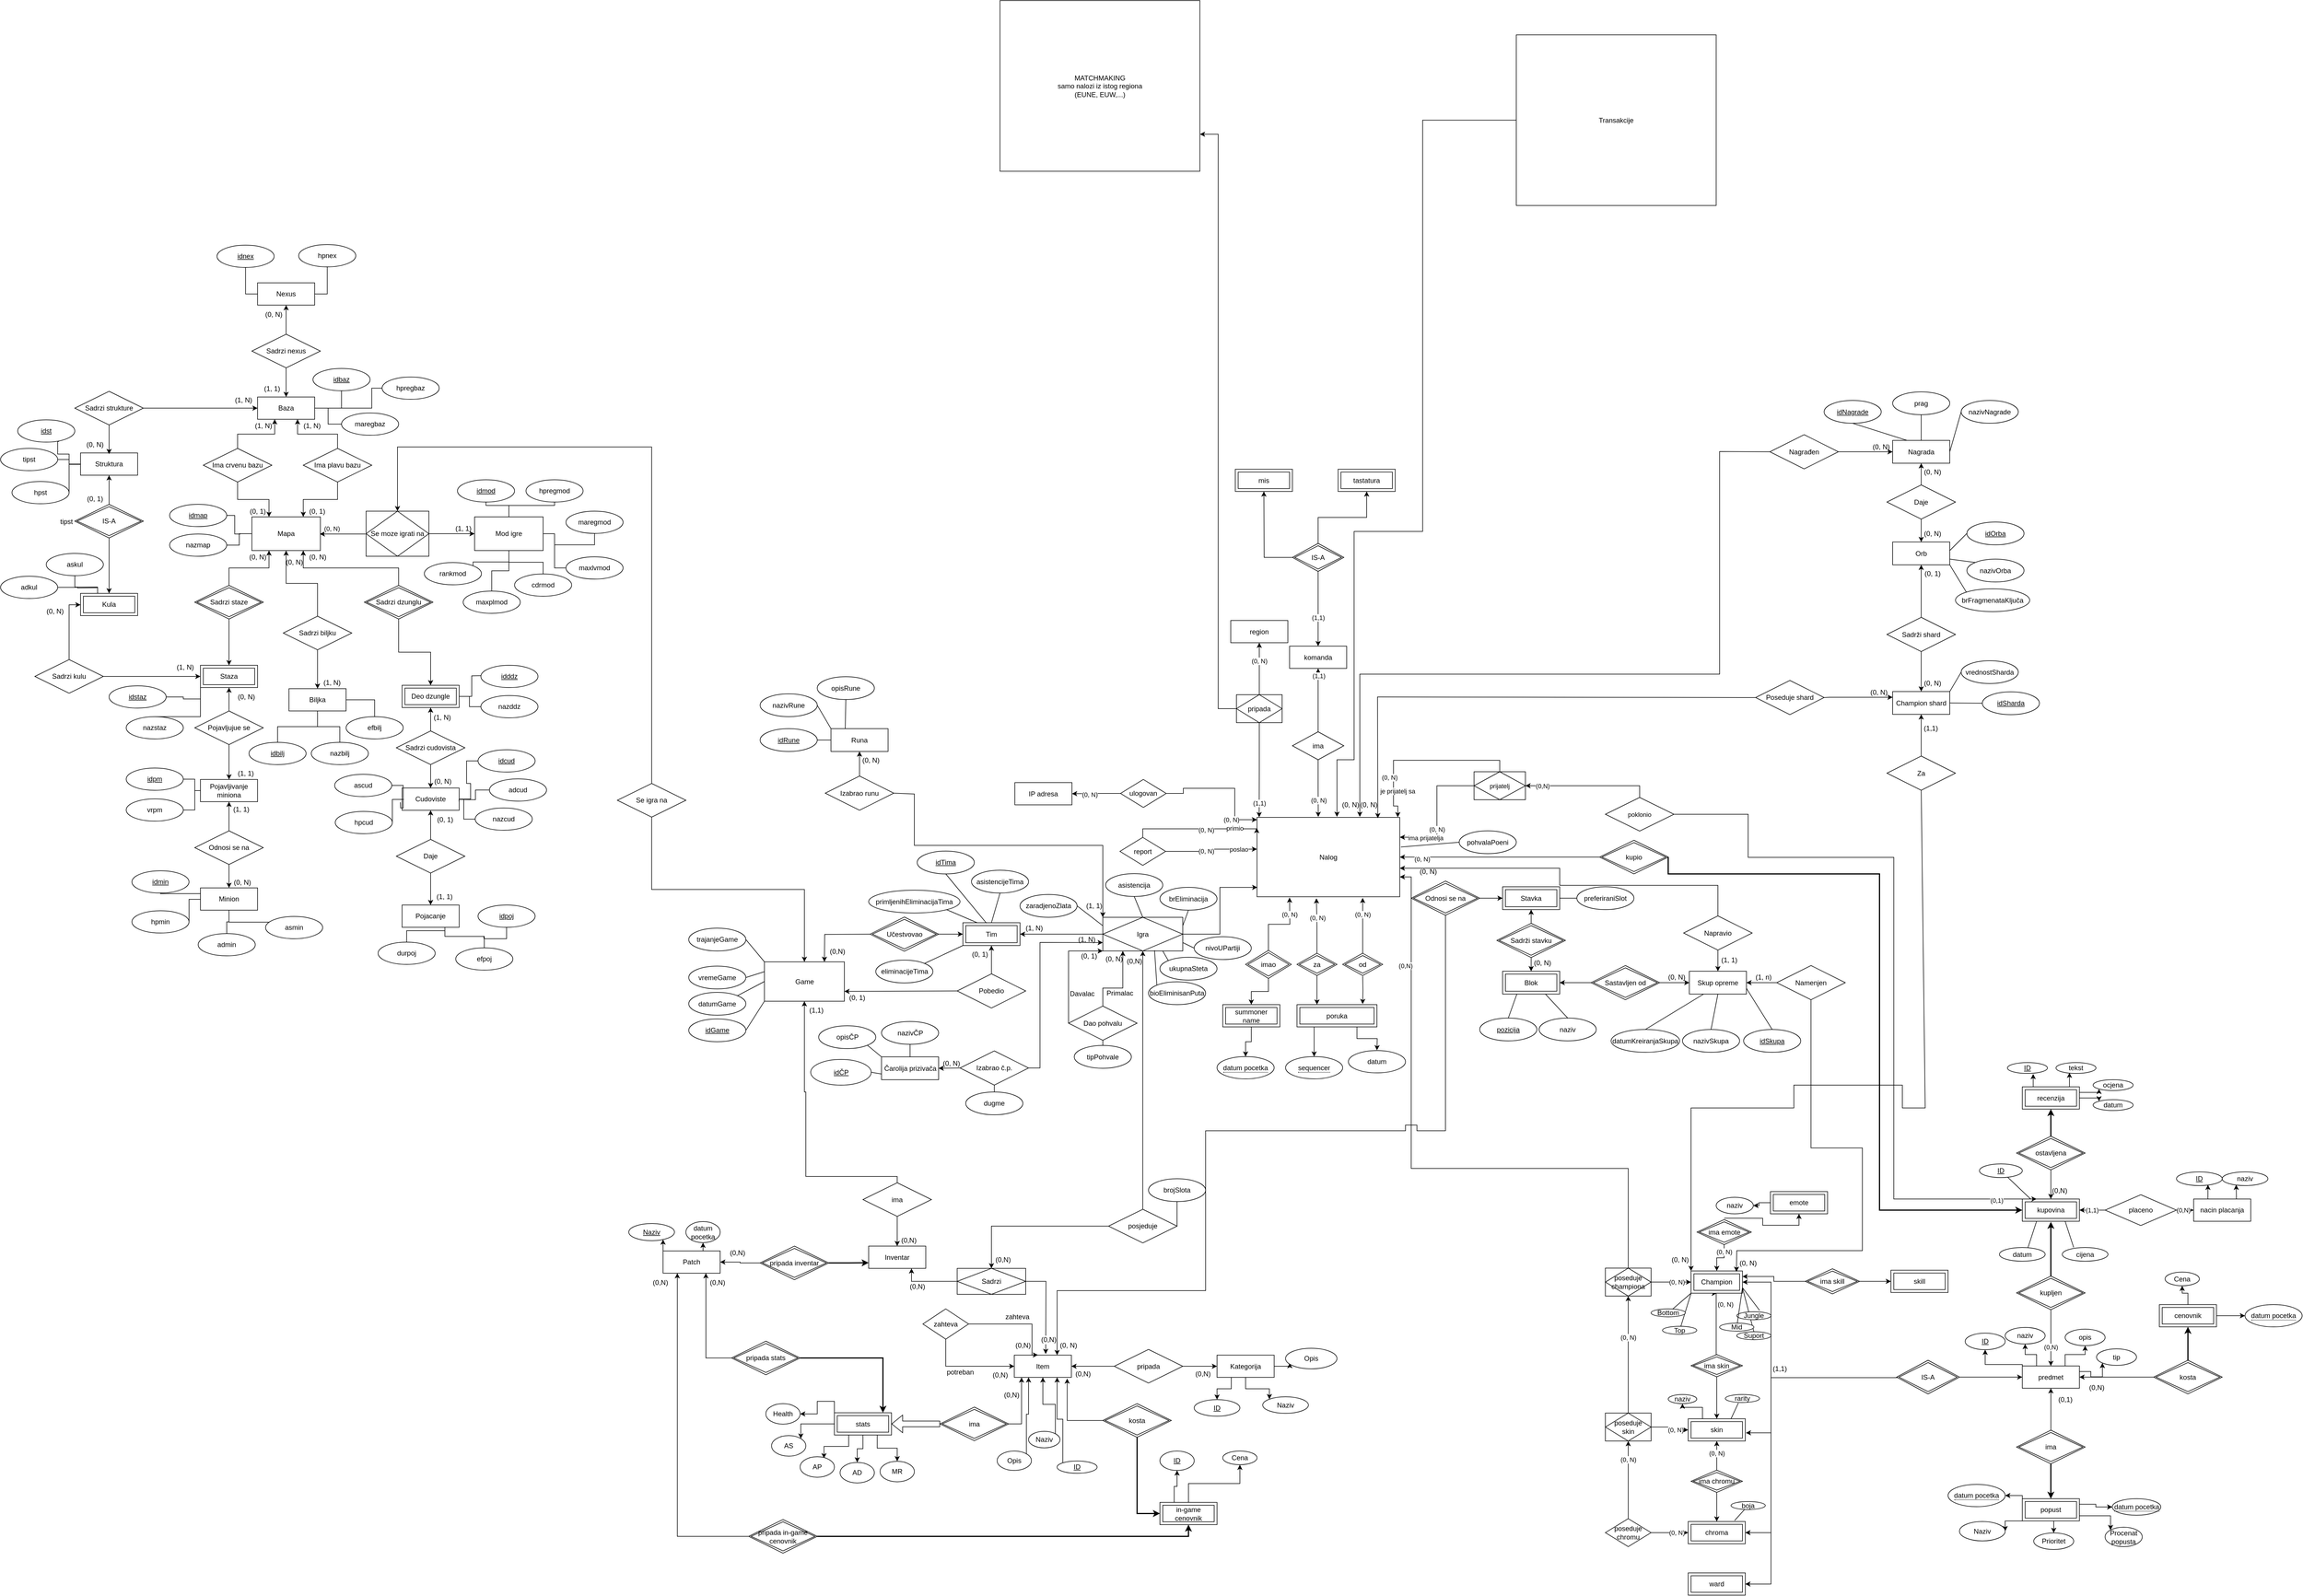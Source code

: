 <mxfile version="20.3.0" type="device"><diagram id="R2lEEEUBdFMjLlhIrx00" name="Page-1"><mxGraphModel dx="4057" dy="2485" grid="1" gridSize="10" guides="1" tooltips="1" connect="1" arrows="1" fold="1" page="1" pageScale="1" pageWidth="850" pageHeight="1100" math="0" shadow="0" extFonts="Permanent Marker^https://fonts.googleapis.com/css?family=Permanent+Marker"><root><mxCell id="0"/><mxCell id="1" parent="0"/><mxCell id="yfBjnqdeHr14PMCk5z5g-1" value="Nalog" style="whiteSpace=wrap;html=1;align=center;" parent="1" vertex="1"><mxGeometry x="500" y="371" width="250" height="139" as="geometry"/></mxCell><mxCell id="yfBjnqdeHr14PMCk5z5g-2" style="edgeStyle=orthogonalEdgeStyle;rounded=0;orthogonalLoop=1;jettySize=auto;html=1;exitX=0;exitY=0.5;exitDx=0;exitDy=0;entryX=1;entryY=0.25;entryDx=0;entryDy=0;" parent="1" source="RYUvUEmuBBPlDel3eegI-60" target="yfBjnqdeHr14PMCk5z5g-1" edge="1"><mxGeometry relative="1" as="geometry"><mxPoint x="635" y="121" as="sourcePoint"/><mxPoint x="635" y="351" as="targetPoint"/><Array as="points"/></mxGeometry></mxCell><mxCell id="yfBjnqdeHr14PMCk5z5g-3" value="(0, N)" style="edgeLabel;html=1;align=center;verticalAlign=middle;resizable=0;points=[];" parent="yfBjnqdeHr14PMCk5z5g-2" vertex="1" connectable="0"><mxGeometry x="0.39" relative="1" as="geometry"><mxPoint y="-12" as="offset"/></mxGeometry></mxCell><mxCell id="yfBjnqdeHr14PMCk5z5g-4" value="ima prijatelja" style="edgeLabel;html=1;align=center;verticalAlign=middle;resizable=0;points=[];" parent="yfBjnqdeHr14PMCk5z5g-2" vertex="1" connectable="0"><mxGeometry x="0.6" y="1" relative="1" as="geometry"><mxPoint as="offset"/></mxGeometry></mxCell><mxCell id="yfBjnqdeHr14PMCk5z5g-5" style="edgeStyle=orthogonalEdgeStyle;rounded=0;orthogonalLoop=1;jettySize=auto;html=1;exitX=0.5;exitY=0;exitDx=0;exitDy=0;entryX=0.91;entryY=-0.002;entryDx=0;entryDy=0;entryPerimeter=0;" parent="1" source="RYUvUEmuBBPlDel3eegI-60" edge="1"><mxGeometry relative="1" as="geometry"><mxPoint x="944.0" y="291" as="sourcePoint"/><mxPoint x="746.5" y="370.722" as="targetPoint"/><Array as="points"><mxPoint x="925" y="271"/><mxPoint x="739" y="271"/><mxPoint x="739" y="351"/><mxPoint x="747" y="351"/></Array></mxGeometry></mxCell><mxCell id="yfBjnqdeHr14PMCk5z5g-6" value="je prijatelj sa" style="edgeLabel;html=1;align=center;verticalAlign=middle;resizable=0;points=[];" parent="yfBjnqdeHr14PMCk5z5g-5" vertex="1" connectable="0"><mxGeometry x="0.733" y="-2" relative="1" as="geometry"><mxPoint x="9" y="-12" as="offset"/></mxGeometry></mxCell><mxCell id="yfBjnqdeHr14PMCk5z5g-7" value="(0, N)" style="edgeLabel;html=1;align=center;verticalAlign=middle;resizable=0;points=[];" parent="yfBjnqdeHr14PMCk5z5g-5" vertex="1" connectable="0"><mxGeometry x="0.267" relative="1" as="geometry"><mxPoint x="-15" y="30" as="offset"/></mxGeometry></mxCell><mxCell id="yfBjnqdeHr14PMCk5z5g-9" value="" style="edgeStyle=orthogonalEdgeStyle;rounded=0;orthogonalLoop=1;jettySize=auto;html=1;entryX=0.216;entryY=1.02;entryDx=0;entryDy=0;entryPerimeter=0;" parent="1" source="yfBjnqdeHr14PMCk5z5g-12" edge="1"><mxGeometry relative="1" as="geometry"><mxPoint x="604" y="512.78" as="targetPoint"/></mxGeometry></mxCell><mxCell id="yfBjnqdeHr14PMCk5z5g-10" value="(0, N)" style="edgeLabel;html=1;align=center;verticalAlign=middle;resizable=0;points=[];" parent="yfBjnqdeHr14PMCk5z5g-9" vertex="1" connectable="0"><mxGeometry x="0.3" y="-1" relative="1" as="geometry"><mxPoint as="offset"/></mxGeometry></mxCell><mxCell id="yfBjnqdeHr14PMCk5z5g-11" style="edgeStyle=orthogonalEdgeStyle;rounded=0;orthogonalLoop=1;jettySize=auto;html=1;entryX=0.25;entryY=0;entryDx=0;entryDy=0;" parent="1" source="yfBjnqdeHr14PMCk5z5g-12" target="yfBjnqdeHr14PMCk5z5g-19" edge="1"><mxGeometry relative="1" as="geometry"/></mxCell><mxCell id="yfBjnqdeHr14PMCk5z5g-12" value="za" style="shape=rhombus;double=1;perimeter=rhombusPerimeter;whiteSpace=wrap;html=1;align=center;" parent="1" vertex="1"><mxGeometry x="570" y="609" width="70" height="39" as="geometry"/></mxCell><mxCell id="yfBjnqdeHr14PMCk5z5g-13" style="edgeStyle=orthogonalEdgeStyle;rounded=0;orthogonalLoop=1;jettySize=auto;html=1;" parent="1" source="yfBjnqdeHr14PMCk5z5g-16" edge="1"><mxGeometry relative="1" as="geometry"><mxPoint x="685" y="512" as="targetPoint"/><Array as="points"><mxPoint x="685" y="512"/></Array></mxGeometry></mxCell><mxCell id="yfBjnqdeHr14PMCk5z5g-14" value="(0, N)" style="edgeLabel;html=1;align=center;verticalAlign=middle;resizable=0;points=[];" parent="yfBjnqdeHr14PMCk5z5g-13" vertex="1" connectable="0"><mxGeometry x="0.347" y="2" relative="1" as="geometry"><mxPoint x="2" y="-3" as="offset"/></mxGeometry></mxCell><mxCell id="yfBjnqdeHr14PMCk5z5g-15" style="edgeStyle=orthogonalEdgeStyle;rounded=0;orthogonalLoop=1;jettySize=auto;html=1;entryX=0.821;entryY=-0.025;entryDx=0;entryDy=0;entryPerimeter=0;" parent="1" target="yfBjnqdeHr14PMCk5z5g-19" edge="1"><mxGeometry relative="1" as="geometry"><mxPoint x="685" y="649" as="sourcePoint"/></mxGeometry></mxCell><mxCell id="yfBjnqdeHr14PMCk5z5g-16" value="od" style="shape=rhombus;double=1;perimeter=rhombusPerimeter;whiteSpace=wrap;html=1;align=center;" parent="1" vertex="1"><mxGeometry x="650" y="609" width="70" height="39" as="geometry"/></mxCell><mxCell id="yfBjnqdeHr14PMCk5z5g-17" style="edgeStyle=orthogonalEdgeStyle;rounded=0;orthogonalLoop=1;jettySize=auto;html=1;entryX=0.5;entryY=0;entryDx=0;entryDy=0;" parent="1" source="yfBjnqdeHr14PMCk5z5g-19" target="yfBjnqdeHr14PMCk5z5g-20" edge="1"><mxGeometry relative="1" as="geometry"><Array as="points"><mxPoint x="600" y="779"/><mxPoint x="600" y="779"/></Array></mxGeometry></mxCell><mxCell id="yfBjnqdeHr14PMCk5z5g-18" style="edgeStyle=orthogonalEdgeStyle;rounded=0;orthogonalLoop=1;jettySize=auto;html=1;exitX=0.75;exitY=1;exitDx=0;exitDy=0;entryX=0.5;entryY=0;entryDx=0;entryDy=0;" parent="1" source="yfBjnqdeHr14PMCk5z5g-19" edge="1"><mxGeometry relative="1" as="geometry"><mxPoint x="710" y="779" as="targetPoint"/></mxGeometry></mxCell><mxCell id="yfBjnqdeHr14PMCk5z5g-19" value="poruka" style="shape=ext;margin=3;double=1;whiteSpace=wrap;html=1;align=center;" parent="1" vertex="1"><mxGeometry x="570" y="699" width="140" height="39" as="geometry"/></mxCell><mxCell id="yfBjnqdeHr14PMCk5z5g-20" value="&lt;span style=&quot;border-bottom: 1px dotted&quot;&gt;sequencer&lt;/span&gt;" style="ellipse;whiteSpace=wrap;html=1;align=center;" parent="1" vertex="1"><mxGeometry x="550" y="790" width="100" height="39" as="geometry"/></mxCell><mxCell id="yfBjnqdeHr14PMCk5z5g-21" value="datum" style="ellipse;whiteSpace=wrap;html=1;align=center;" parent="1" vertex="1"><mxGeometry x="660" y="779.5" width="100" height="39" as="geometry"/></mxCell><mxCell id="yfBjnqdeHr14PMCk5z5g-22" value="region" style="whiteSpace=wrap;html=1;align=center;" parent="1" vertex="1"><mxGeometry x="454" y="26" width="100" height="39" as="geometry"/></mxCell><mxCell id="yfBjnqdeHr14PMCk5z5g-23" value="" style="edgeStyle=orthogonalEdgeStyle;rounded=0;orthogonalLoop=1;jettySize=auto;html=1;exitX=0.5;exitY=0;exitDx=0;exitDy=0;exitPerimeter=0;" parent="1" source="yfBjnqdeHr14PMCk5z5g-68" target="yfBjnqdeHr14PMCk5z5g-22" edge="1"><mxGeometry relative="1" as="geometry"><mxPoint x="504" y="146" as="sourcePoint"/></mxGeometry></mxCell><mxCell id="yfBjnqdeHr14PMCk5z5g-24" value="(0, N)" style="edgeLabel;html=1;align=center;verticalAlign=middle;resizable=0;points=[];" parent="yfBjnqdeHr14PMCk5z5g-23" vertex="1" connectable="0"><mxGeometry x="0.305" y="2" relative="1" as="geometry"><mxPoint x="2" as="offset"/></mxGeometry></mxCell><mxCell id="yfBjnqdeHr14PMCk5z5g-25" style="edgeStyle=orthogonalEdgeStyle;rounded=0;orthogonalLoop=1;jettySize=auto;html=1;exitX=0.5;exitY=1;exitDx=0;exitDy=0;entryX=0.039;entryY=-0.038;entryDx=0;entryDy=0;entryPerimeter=0;" parent="1" source="yfBjnqdeHr14PMCk5z5g-68" edge="1"><mxGeometry relative="1" as="geometry"><mxPoint x="504" y="196" as="sourcePoint"/><mxPoint x="503.75" y="370.718" as="targetPoint"/></mxGeometry></mxCell><mxCell id="yfBjnqdeHr14PMCk5z5g-26" value="(1,1)" style="edgeLabel;html=1;align=center;verticalAlign=middle;resizable=0;points=[];" parent="yfBjnqdeHr14PMCk5z5g-25" vertex="1" connectable="0"><mxGeometry x="0.707" relative="1" as="geometry"><mxPoint as="offset"/></mxGeometry></mxCell><mxCell id="yfBjnqdeHr14PMCk5z5g-27" value="" style="edgeStyle=orthogonalEdgeStyle;rounded=0;orthogonalLoop=1;jettySize=auto;html=1;entryX=0;entryY=0.5;entryDx=0;entryDy=0;exitX=1;exitY=0.5;exitDx=0;exitDy=0;" parent="1" source="yfBjnqdeHr14PMCk5z5g-44" target="2M90Gd991hqFJUde-eGh-128" edge="1"><mxGeometry relative="1" as="geometry"><mxPoint x="1190" y="1130.56" as="sourcePoint"/><mxPoint x="1255" y="1185.56" as="targetPoint"/></mxGeometry></mxCell><mxCell id="yfBjnqdeHr14PMCk5z5g-28" value="(0, N)" style="edgeLabel;html=1;align=center;verticalAlign=middle;resizable=0;points=[];" parent="yfBjnqdeHr14PMCk5z5g-27" vertex="1" connectable="0"><mxGeometry x="0.286" relative="1" as="geometry"><mxPoint as="offset"/></mxGeometry></mxCell><mxCell id="yfBjnqdeHr14PMCk5z5g-30" value="" style="edgeStyle=orthogonalEdgeStyle;rounded=0;orthogonalLoop=1;jettySize=auto;html=1;entryX=0.5;entryY=1;entryDx=0;entryDy=0;exitX=0.5;exitY=0;exitDx=0;exitDy=0;" parent="1" source="yfBjnqdeHr14PMCk5z5g-33" target="2M90Gd991hqFJUde-eGh-128" edge="1"><mxGeometry relative="1" as="geometry"><mxPoint x="1304.409" y="1307.026" as="sourcePoint"/><mxPoint x="1304.409" y="1274.5" as="targetPoint"/><Array as="points"><mxPoint x="1304" y="1205.5"/></Array></mxGeometry></mxCell><mxCell id="yfBjnqdeHr14PMCk5z5g-31" value="(0, N)" style="edgeLabel;html=1;align=center;verticalAlign=middle;resizable=0;points=[];" parent="yfBjnqdeHr14PMCk5z5g-30" vertex="1" connectable="0"><mxGeometry x="0.278" relative="1" as="geometry"><mxPoint x="16" y="-19" as="offset"/></mxGeometry></mxCell><mxCell id="yfBjnqdeHr14PMCk5z5g-32" value="" style="edgeStyle=orthogonalEdgeStyle;rounded=0;orthogonalLoop=1;jettySize=auto;html=1;" parent="1" source="yfBjnqdeHr14PMCk5z5g-33" target="yfBjnqdeHr14PMCk5z5g-34" edge="1"><mxGeometry relative="1" as="geometry"/></mxCell><mxCell id="yfBjnqdeHr14PMCk5z5g-33" value="ima skin" style="shape=rhombus;double=1;perimeter=rhombusPerimeter;whiteSpace=wrap;html=1;align=center;" parent="1" vertex="1"><mxGeometry x="1260" y="1312" width="90" height="39" as="geometry"/></mxCell><mxCell id="2M90Gd991hqFJUde-eGh-112" style="edgeStyle=orthogonalEdgeStyle;rounded=0;orthogonalLoop=1;jettySize=auto;html=1;exitX=0.25;exitY=0;exitDx=0;exitDy=0;entryX=0.5;entryY=1;entryDx=0;entryDy=0;" parent="1" source="yfBjnqdeHr14PMCk5z5g-34" target="2M90Gd991hqFJUde-eGh-111" edge="1"><mxGeometry relative="1" as="geometry"/></mxCell><mxCell id="RYUvUEmuBBPlDel3eegI-49" style="edgeStyle=none;shape=connector;rounded=0;orthogonalLoop=1;jettySize=auto;html=1;exitX=0.75;exitY=0;exitDx=0;exitDy=0;entryX=0.381;entryY=1.056;entryDx=0;entryDy=0;entryPerimeter=0;labelBackgroundColor=default;strokeColor=default;fontFamily=Helvetica;fontSize=11;fontColor=default;endArrow=none;endFill=0;" parent="1" source="yfBjnqdeHr14PMCk5z5g-34" target="RYUvUEmuBBPlDel3eegI-48" edge="1"><mxGeometry relative="1" as="geometry"/></mxCell><mxCell id="yfBjnqdeHr14PMCk5z5g-34" value="skin" style="shape=ext;margin=3;double=1;whiteSpace=wrap;html=1;align=center;" parent="1" vertex="1"><mxGeometry x="1255" y="1424.5" width="100" height="39" as="geometry"/></mxCell><mxCell id="yfBjnqdeHr14PMCk5z5g-35" value="" style="edgeStyle=orthogonalEdgeStyle;rounded=0;orthogonalLoop=1;jettySize=auto;html=1;entryX=0.5;entryY=1;entryDx=0;entryDy=0;exitX=0.5;exitY=0;exitDx=0;exitDy=0;" parent="1" source="yfBjnqdeHr14PMCk5z5g-47" target="yfBjnqdeHr14PMCk5z5g-44" edge="1"><mxGeometry relative="1" as="geometry"><mxPoint x="1150" y="1229.5" as="sourcePoint"/><mxPoint x="1150" y="1174.5" as="targetPoint"/></mxGeometry></mxCell><mxCell id="yfBjnqdeHr14PMCk5z5g-36" value="(0, N)" style="edgeLabel;html=1;align=center;verticalAlign=middle;resizable=0;points=[];" parent="yfBjnqdeHr14PMCk5z5g-35" vertex="1" connectable="0"><mxGeometry x="0.299" relative="1" as="geometry"><mxPoint as="offset"/></mxGeometry></mxCell><mxCell id="yfBjnqdeHr14PMCk5z5g-37" value="chroma" style="shape=ext;margin=3;double=1;whiteSpace=wrap;html=1;align=center;" parent="1" vertex="1"><mxGeometry x="1255" y="1604.5" width="100" height="39" as="geometry"/></mxCell><mxCell id="yfBjnqdeHr14PMCk5z5g-38" value="" style="edgeStyle=orthogonalEdgeStyle;rounded=0;orthogonalLoop=1;jettySize=auto;html=1;" parent="1" source="yfBjnqdeHr14PMCk5z5g-41" target="yfBjnqdeHr14PMCk5z5g-34" edge="1"><mxGeometry relative="1" as="geometry"/></mxCell><mxCell id="yfBjnqdeHr14PMCk5z5g-39" value="(0, N)" style="edgeLabel;html=1;align=center;verticalAlign=middle;resizable=0;points=[];" parent="yfBjnqdeHr14PMCk5z5g-38" vertex="1" connectable="0"><mxGeometry x="0.181" relative="1" as="geometry"><mxPoint as="offset"/></mxGeometry></mxCell><mxCell id="yfBjnqdeHr14PMCk5z5g-40" value="" style="edgeStyle=orthogonalEdgeStyle;rounded=0;orthogonalLoop=1;jettySize=auto;html=1;" parent="1" source="yfBjnqdeHr14PMCk5z5g-41" target="yfBjnqdeHr14PMCk5z5g-37" edge="1"><mxGeometry relative="1" as="geometry"/></mxCell><mxCell id="yfBjnqdeHr14PMCk5z5g-41" value="ima chromu" style="shape=rhombus;double=1;perimeter=rhombusPerimeter;whiteSpace=wrap;html=1;align=center;" parent="1" vertex="1"><mxGeometry x="1260" y="1514.5" width="90" height="39" as="geometry"/></mxCell><mxCell id="RYUvUEmuBBPlDel3eegI-14" style="edgeStyle=orthogonalEdgeStyle;rounded=0;orthogonalLoop=1;jettySize=auto;html=1;entryX=1;entryY=0.75;entryDx=0;entryDy=0;" parent="1" source="yfBjnqdeHr14PMCk5z5g-44" target="yfBjnqdeHr14PMCk5z5g-1" edge="1"><mxGeometry relative="1" as="geometry"><Array as="points"><mxPoint x="770" y="986"/><mxPoint x="770" y="475"/></Array></mxGeometry></mxCell><mxCell id="RYUvUEmuBBPlDel3eegI-15" value="(0,N)" style="edgeLabel;html=1;align=center;verticalAlign=middle;resizable=0;points=[];" parent="RYUvUEmuBBPlDel3eegI-14" vertex="1" connectable="0"><mxGeometry x="0.678" y="-1" relative="1" as="geometry"><mxPoint x="-11" y="1" as="offset"/></mxGeometry></mxCell><mxCell id="yfBjnqdeHr14PMCk5z5g-44" value="poseduje&lt;br style=&quot;border-color: var(--border-color);&quot;&gt;championa" style="shape=associativeEntity;whiteSpace=wrap;html=1;align=center;" parent="1" vertex="1"><mxGeometry x="1110" y="1160.56" width="80" height="49" as="geometry"/></mxCell><mxCell id="yfBjnqdeHr14PMCk5z5g-45" style="edgeStyle=orthogonalEdgeStyle;rounded=0;orthogonalLoop=1;jettySize=auto;html=1;entryX=0;entryY=0.5;entryDx=0;entryDy=0;" parent="1" source="yfBjnqdeHr14PMCk5z5g-47" target="yfBjnqdeHr14PMCk5z5g-34" edge="1"><mxGeometry relative="1" as="geometry"/></mxCell><mxCell id="yfBjnqdeHr14PMCk5z5g-46" value="(0, N)" style="edgeLabel;html=1;align=center;verticalAlign=middle;resizable=0;points=[];" parent="yfBjnqdeHr14PMCk5z5g-45" vertex="1" connectable="0"><mxGeometry x="0.372" relative="1" as="geometry"><mxPoint as="offset"/></mxGeometry></mxCell><mxCell id="yfBjnqdeHr14PMCk5z5g-47" value="poseduje&lt;br style=&quot;border-color: var(--border-color);&quot;&gt;skin" style="shape=associativeEntity;whiteSpace=wrap;html=1;align=center;" parent="1" vertex="1"><mxGeometry x="1110" y="1414.5" width="80" height="49" as="geometry"/></mxCell><mxCell id="yfBjnqdeHr14PMCk5z5g-48" style="edgeStyle=orthogonalEdgeStyle;rounded=0;orthogonalLoop=1;jettySize=auto;html=1;entryX=0;entryY=0.5;entryDx=0;entryDy=0;exitX=1;exitY=0.5;exitDx=0;exitDy=0;" parent="1" source="yfBjnqdeHr14PMCk5z5g-88" target="yfBjnqdeHr14PMCk5z5g-37" edge="1"><mxGeometry relative="1" as="geometry"><mxPoint x="1190" y="1404.5" as="sourcePoint"/></mxGeometry></mxCell><mxCell id="yfBjnqdeHr14PMCk5z5g-49" value="(0, N)" style="edgeLabel;html=1;align=center;verticalAlign=middle;resizable=0;points=[];" parent="yfBjnqdeHr14PMCk5z5g-48" vertex="1" connectable="0"><mxGeometry x="0.39" relative="1" as="geometry"><mxPoint as="offset"/></mxGeometry></mxCell><mxCell id="yfBjnqdeHr14PMCk5z5g-50" value="" style="edgeStyle=orthogonalEdgeStyle;rounded=0;orthogonalLoop=1;jettySize=auto;html=1;exitX=0.5;exitY=0;exitDx=0;exitDy=0;" parent="1" source="yfBjnqdeHr14PMCk5z5g-88" target="yfBjnqdeHr14PMCk5z5g-47" edge="1"><mxGeometry relative="1" as="geometry"><mxPoint x="1150" y="1379.5" as="sourcePoint"/></mxGeometry></mxCell><mxCell id="yfBjnqdeHr14PMCk5z5g-51" value="(0, N)" style="edgeLabel;html=1;align=center;verticalAlign=middle;resizable=0;points=[];" parent="yfBjnqdeHr14PMCk5z5g-50" vertex="1" connectable="0"><mxGeometry x="0.66" y="1" relative="1" as="geometry"><mxPoint x="1" y="9" as="offset"/></mxGeometry></mxCell><mxCell id="yfBjnqdeHr14PMCk5z5g-52" value="" style="edgeStyle=orthogonalEdgeStyle;rounded=0;orthogonalLoop=1;jettySize=auto;html=1;" parent="1" source="yfBjnqdeHr14PMCk5z5g-55" target="yfBjnqdeHr14PMCk5z5g-57" edge="1"><mxGeometry relative="1" as="geometry"/></mxCell><mxCell id="yfBjnqdeHr14PMCk5z5g-53" style="edgeStyle=orthogonalEdgeStyle;rounded=0;orthogonalLoop=1;jettySize=auto;html=1;entryX=0.028;entryY=1.01;entryDx=0;entryDy=0;entryPerimeter=0;" parent="1" source="yfBjnqdeHr14PMCk5z5g-55" edge="1"><mxGeometry relative="1" as="geometry"><mxPoint x="557" y="511.39" as="targetPoint"/></mxGeometry></mxCell><mxCell id="yfBjnqdeHr14PMCk5z5g-54" value="(0, N)" style="edgeLabel;html=1;align=center;verticalAlign=middle;resizable=0;points=[];" parent="yfBjnqdeHr14PMCk5z5g-53" vertex="1" connectable="0"><mxGeometry x="0.333" y="1" relative="1" as="geometry"><mxPoint y="-14" as="offset"/></mxGeometry></mxCell><mxCell id="yfBjnqdeHr14PMCk5z5g-55" value="imao" style="shape=rhombus;double=1;perimeter=rhombusPerimeter;whiteSpace=wrap;html=1;align=center;" parent="1" vertex="1"><mxGeometry x="480" y="604" width="80" height="49" as="geometry"/></mxCell><mxCell id="yfBjnqdeHr14PMCk5z5g-56" value="" style="edgeStyle=orthogonalEdgeStyle;rounded=0;orthogonalLoop=1;jettySize=auto;html=1;" parent="1" source="yfBjnqdeHr14PMCk5z5g-57" target="yfBjnqdeHr14PMCk5z5g-58" edge="1"><mxGeometry relative="1" as="geometry"/></mxCell><mxCell id="yfBjnqdeHr14PMCk5z5g-57" value="summoner name" style="shape=ext;margin=3;double=1;whiteSpace=wrap;html=1;align=center;" parent="1" vertex="1"><mxGeometry x="440" y="699" width="100" height="39" as="geometry"/></mxCell><mxCell id="yfBjnqdeHr14PMCk5z5g-58" value="&lt;span style=&quot;border-bottom: 1px dotted&quot;&gt;datum pocetka&lt;/span&gt;" style="ellipse;whiteSpace=wrap;html=1;align=center;" parent="1" vertex="1"><mxGeometry x="430" y="790" width="100" height="39" as="geometry"/></mxCell><mxCell id="yfBjnqdeHr14PMCk5z5g-59" style="edgeStyle=orthogonalEdgeStyle;rounded=0;orthogonalLoop=1;jettySize=auto;html=1;exitX=0.5;exitY=0;exitDx=0;exitDy=0;entryX=-0.002;entryY=0.133;entryDx=0;entryDy=0;entryPerimeter=0;" parent="1" source="yfBjnqdeHr14PMCk5z5g-65" target="yfBjnqdeHr14PMCk5z5g-1" edge="1"><mxGeometry relative="1" as="geometry"><mxPoint x="260" y="401" as="sourcePoint"/><mxPoint x="480" y="436" as="targetPoint"/><Array as="points"><mxPoint x="300" y="391"/><mxPoint x="500" y="391"/></Array></mxGeometry></mxCell><mxCell id="yfBjnqdeHr14PMCk5z5g-60" value="primio" style="edgeLabel;html=1;align=center;verticalAlign=middle;resizable=0;points=[];" parent="yfBjnqdeHr14PMCk5z5g-59" vertex="1" connectable="0"><mxGeometry x="0.495" y="1" relative="1" as="geometry"><mxPoint x="14" as="offset"/></mxGeometry></mxCell><mxCell id="yfBjnqdeHr14PMCk5z5g-61" value="(0, N)" style="edgeLabel;html=1;align=center;verticalAlign=middle;resizable=0;points=[];" parent="yfBjnqdeHr14PMCk5z5g-59" vertex="1" connectable="0"><mxGeometry x="0.163" y="-2" relative="1" as="geometry"><mxPoint as="offset"/></mxGeometry></mxCell><mxCell id="yfBjnqdeHr14PMCk5z5g-62" style="edgeStyle=orthogonalEdgeStyle;rounded=0;orthogonalLoop=1;jettySize=auto;html=1;entryX=0;entryY=0.4;entryDx=0;entryDy=0;entryPerimeter=0;" parent="1" source="yfBjnqdeHr14PMCk5z5g-65" target="yfBjnqdeHr14PMCk5z5g-1" edge="1"><mxGeometry relative="1" as="geometry"><mxPoint x="480" y="451" as="targetPoint"/></mxGeometry></mxCell><mxCell id="yfBjnqdeHr14PMCk5z5g-63" value="poslao" style="edgeLabel;html=1;align=center;verticalAlign=middle;resizable=0;points=[];" parent="yfBjnqdeHr14PMCk5z5g-62" vertex="1" connectable="0"><mxGeometry x="0.608" relative="1" as="geometry"><mxPoint as="offset"/></mxGeometry></mxCell><mxCell id="yfBjnqdeHr14PMCk5z5g-64" value="(0, N)" style="edgeLabel;html=1;align=center;verticalAlign=middle;resizable=0;points=[];" parent="yfBjnqdeHr14PMCk5z5g-62" vertex="1" connectable="0"><mxGeometry x="-0.142" y="1" relative="1" as="geometry"><mxPoint as="offset"/></mxGeometry></mxCell><mxCell id="yfBjnqdeHr14PMCk5z5g-65" value="report" style="rhombus;whiteSpace=wrap;html=1;" parent="1" vertex="1"><mxGeometry x="260" y="406" width="80" height="49" as="geometry"/></mxCell><mxCell id="yfBjnqdeHr14PMCk5z5g-66" value="MATCHMAKING&lt;br&gt;samo nalozi iz istog regiona&lt;br&gt;(EUNE, EUW,...)" style="rounded=0;whiteSpace=wrap;html=1;" parent="1" vertex="1"><mxGeometry x="50" y="-1060" width="350" height="299" as="geometry"/></mxCell><mxCell id="yfBjnqdeHr14PMCk5z5g-67" style="edgeStyle=orthogonalEdgeStyle;rounded=0;orthogonalLoop=1;jettySize=auto;html=1;entryX=1;entryY=0.783;entryDx=0;entryDy=0;entryPerimeter=0;" parent="1" source="yfBjnqdeHr14PMCk5z5g-68" target="yfBjnqdeHr14PMCk5z5g-66" edge="1"><mxGeometry relative="1" as="geometry"/></mxCell><mxCell id="yfBjnqdeHr14PMCk5z5g-68" value="pripada" style="shape=associativeEntity;whiteSpace=wrap;html=1;align=center;" parent="1" vertex="1"><mxGeometry x="464" y="156" width="80" height="49" as="geometry"/></mxCell><mxCell id="yfBjnqdeHr14PMCk5z5g-69" style="edgeStyle=orthogonalEdgeStyle;rounded=0;orthogonalLoop=1;jettySize=auto;html=1;exitX=1;exitY=0.5;exitDx=0;exitDy=0;entryX=-0.004;entryY=0.065;entryDx=0;entryDy=0;entryPerimeter=0;" parent="1" source="yfBjnqdeHr14PMCk5z5g-73" edge="1"><mxGeometry relative="1" as="geometry"><Array as="points"><mxPoint x="371" y="329"/><mxPoint x="371" y="320"/><mxPoint x="461" y="320"/><mxPoint x="461" y="375"/></Array><mxPoint x="500" y="375.035" as="targetPoint"/></mxGeometry></mxCell><mxCell id="yfBjnqdeHr14PMCk5z5g-70" value="(0, N)" style="edgeLabel;html=1;align=center;verticalAlign=middle;resizable=0;points=[];" parent="yfBjnqdeHr14PMCk5z5g-69" vertex="1" connectable="0"><mxGeometry x="0.74" y="-1" relative="1" as="geometry"><mxPoint x="-16" y="-1" as="offset"/></mxGeometry></mxCell><mxCell id="yfBjnqdeHr14PMCk5z5g-71" value="" style="edgeStyle=orthogonalEdgeStyle;rounded=0;orthogonalLoop=1;jettySize=auto;html=1;" parent="1" source="yfBjnqdeHr14PMCk5z5g-73" target="yfBjnqdeHr14PMCk5z5g-74" edge="1"><mxGeometry relative="1" as="geometry"/></mxCell><mxCell id="yfBjnqdeHr14PMCk5z5g-72" value="(0, N)" style="edgeLabel;html=1;align=center;verticalAlign=middle;resizable=0;points=[];" parent="yfBjnqdeHr14PMCk5z5g-71" vertex="1" connectable="0"><mxGeometry x="0.287" y="1" relative="1" as="geometry"><mxPoint as="offset"/></mxGeometry></mxCell><mxCell id="yfBjnqdeHr14PMCk5z5g-73" value="ulogovan" style="rhombus;whiteSpace=wrap;html=1;" parent="1" vertex="1"><mxGeometry x="261" y="304.5" width="80" height="49" as="geometry"/></mxCell><mxCell id="yfBjnqdeHr14PMCk5z5g-74" value="IP adresa" style="whiteSpace=wrap;html=1;align=center;" parent="1" vertex="1"><mxGeometry x="76" y="310" width="100" height="39" as="geometry"/></mxCell><mxCell id="yfBjnqdeHr14PMCk5z5g-75" value="" style="edgeStyle=orthogonalEdgeStyle;rounded=0;orthogonalLoop=1;jettySize=auto;html=1;entryX=0.5;entryY=1;entryDx=0;entryDy=0;" parent="1" source="yfBjnqdeHr14PMCk5z5g-79" target="yfBjnqdeHr14PMCk5z5g-90" edge="1"><mxGeometry relative="1" as="geometry"><mxPoint x="642" y="-179" as="targetPoint"/></mxGeometry></mxCell><mxCell id="yfBjnqdeHr14PMCk5z5g-76" style="edgeStyle=orthogonalEdgeStyle;rounded=0;orthogonalLoop=1;jettySize=auto;html=1;entryX=0.5;entryY=1;entryDx=0;entryDy=0;" parent="1" source="yfBjnqdeHr14PMCk5z5g-79" edge="1"><mxGeometry relative="1" as="geometry"><mxPoint x="512" y="-200" as="targetPoint"/></mxGeometry></mxCell><mxCell id="yfBjnqdeHr14PMCk5z5g-77" style="edgeStyle=orthogonalEdgeStyle;rounded=0;orthogonalLoop=1;jettySize=auto;html=1;exitX=0.5;exitY=1;exitDx=0;exitDy=0;entryX=0.5;entryY=0;entryDx=0;entryDy=0;" parent="1" source="yfBjnqdeHr14PMCk5z5g-79" target="yfBjnqdeHr14PMCk5z5g-80" edge="1"><mxGeometry relative="1" as="geometry"/></mxCell><mxCell id="yfBjnqdeHr14PMCk5z5g-78" value="(1,1)" style="edgeLabel;html=1;align=center;verticalAlign=middle;resizable=0;points=[];" parent="yfBjnqdeHr14PMCk5z5g-77" vertex="1" connectable="0"><mxGeometry x="0.233" relative="1" as="geometry"><mxPoint as="offset"/></mxGeometry></mxCell><mxCell id="yfBjnqdeHr14PMCk5z5g-79" value="IS-A" style="shape=rhombus;double=1;perimeter=rhombusPerimeter;whiteSpace=wrap;html=1;align=center;" parent="1" vertex="1"><mxGeometry x="562" y="-109" width="90" height="49" as="geometry"/></mxCell><mxCell id="yfBjnqdeHr14PMCk5z5g-80" value="komanda" style="whiteSpace=wrap;html=1;align=center;" parent="1" vertex="1"><mxGeometry x="557" y="71" width="100" height="39" as="geometry"/></mxCell><mxCell id="yfBjnqdeHr14PMCk5z5g-83" style="edgeStyle=orthogonalEdgeStyle;rounded=0;orthogonalLoop=1;jettySize=auto;html=1;entryX=0.5;entryY=1;entryDx=0;entryDy=0;" parent="1" source="yfBjnqdeHr14PMCk5z5g-85" target="yfBjnqdeHr14PMCk5z5g-80" edge="1"><mxGeometry relative="1" as="geometry"/></mxCell><mxCell id="yfBjnqdeHr14PMCk5z5g-84" value="(1,1)" style="edgeLabel;html=1;align=center;verticalAlign=middle;resizable=0;points=[];" parent="yfBjnqdeHr14PMCk5z5g-83" vertex="1" connectable="0"><mxGeometry x="0.772" y="-1" relative="1" as="geometry"><mxPoint as="offset"/></mxGeometry></mxCell><mxCell id="RYUvUEmuBBPlDel3eegI-66" style="edgeStyle=orthogonalEdgeStyle;shape=connector;rounded=0;orthogonalLoop=1;jettySize=auto;html=1;entryX=0.481;entryY=-0.006;entryDx=0;entryDy=0;entryPerimeter=0;labelBackgroundColor=default;strokeColor=default;fontFamily=Helvetica;fontSize=11;fontColor=default;endArrow=classic;endFill=1;" parent="1" source="yfBjnqdeHr14PMCk5z5g-85" edge="1"><mxGeometry relative="1" as="geometry"><mxPoint x="607.25" y="370.166" as="targetPoint"/></mxGeometry></mxCell><mxCell id="RYUvUEmuBBPlDel3eegI-67" value="(0, N)" style="edgeLabel;html=1;align=center;verticalAlign=middle;resizable=0;points=[];fontSize=11;fontFamily=Helvetica;fontColor=default;" parent="RYUvUEmuBBPlDel3eegI-66" connectable="0" vertex="1"><mxGeometry x="0.674" y="-2" relative="1" as="geometry"><mxPoint x="2" y="-13" as="offset"/></mxGeometry></mxCell><mxCell id="yfBjnqdeHr14PMCk5z5g-85" value="ima" style="shape=rhombus;perimeter=rhombusPerimeter;whiteSpace=wrap;html=1;align=center;" parent="1" vertex="1"><mxGeometry x="562" y="221" width="90" height="49" as="geometry"/></mxCell><mxCell id="RYUvUEmuBBPlDel3eegI-65" style="edgeStyle=orthogonalEdgeStyle;shape=connector;rounded=0;orthogonalLoop=1;jettySize=auto;html=1;labelBackgroundColor=default;strokeColor=default;fontFamily=Helvetica;fontSize=11;fontColor=default;endArrow=classic;endFill=1;" parent="1" source="yfBjnqdeHr14PMCk5z5g-87" edge="1"><mxGeometry relative="1" as="geometry"><mxPoint x="640" y="370" as="targetPoint"/><Array as="points"><mxPoint x="790" y="-850"/><mxPoint x="790" y="-130"/><mxPoint x="670" y="-130"/><mxPoint x="670" y="270"/><mxPoint x="640" y="270"/></Array></mxGeometry></mxCell><mxCell id="yfBjnqdeHr14PMCk5z5g-87" value="Transakcije" style="rounded=0;whiteSpace=wrap;html=1;" parent="1" vertex="1"><mxGeometry x="954" y="-1000" width="350" height="299" as="geometry"/></mxCell><mxCell id="yfBjnqdeHr14PMCk5z5g-88" value="poseduje&lt;br&gt;chromu" style="shape=rhombus;perimeter=rhombusPerimeter;whiteSpace=wrap;html=1;align=center;" parent="1" vertex="1"><mxGeometry x="1110" y="1599.5" width="80" height="49" as="geometry"/></mxCell><mxCell id="yfBjnqdeHr14PMCk5z5g-90" value="tastatura" style="shape=ext;margin=3;double=1;whiteSpace=wrap;html=1;align=center;" parent="1" vertex="1"><mxGeometry x="642" y="-239" width="100" height="39" as="geometry"/></mxCell><mxCell id="2M90Gd991hqFJUde-eGh-115" style="edgeStyle=orthogonalEdgeStyle;rounded=0;orthogonalLoop=1;jettySize=auto;html=1;exitX=1;exitY=0.25;exitDx=0;exitDy=0;entryX=0;entryY=1;entryDx=0;entryDy=0;" parent="1" source="yfBjnqdeHr14PMCk5z5g-91" target="2M90Gd991hqFJUde-eGh-61" edge="1"><mxGeometry relative="1" as="geometry"/></mxCell><mxCell id="2M90Gd991hqFJUde-eGh-116" style="edgeStyle=orthogonalEdgeStyle;rounded=0;orthogonalLoop=1;jettySize=auto;html=1;exitX=0.75;exitY=0;exitDx=0;exitDy=0;" parent="1" source="yfBjnqdeHr14PMCk5z5g-91" target="2M90Gd991hqFJUde-eGh-60" edge="1"><mxGeometry relative="1" as="geometry"/></mxCell><mxCell id="2M90Gd991hqFJUde-eGh-118" style="edgeStyle=orthogonalEdgeStyle;rounded=0;orthogonalLoop=1;jettySize=auto;html=1;exitX=0.25;exitY=0;exitDx=0;exitDy=0;entryX=0.5;entryY=1;entryDx=0;entryDy=0;" parent="1" source="yfBjnqdeHr14PMCk5z5g-91" target="2M90Gd991hqFJUde-eGh-58" edge="1"><mxGeometry relative="1" as="geometry"/></mxCell><mxCell id="2M90Gd991hqFJUde-eGh-119" style="edgeStyle=orthogonalEdgeStyle;rounded=0;orthogonalLoop=1;jettySize=auto;html=1;exitX=0;exitY=0;exitDx=0;exitDy=0;" parent="1" source="yfBjnqdeHr14PMCk5z5g-91" target="2M90Gd991hqFJUde-eGh-57" edge="1"><mxGeometry relative="1" as="geometry"><Array as="points"><mxPoint x="1840" y="1329.5"/><mxPoint x="1775" y="1329.5"/></Array></mxGeometry></mxCell><mxCell id="yfBjnqdeHr14PMCk5z5g-91" value="predmet" style="whiteSpace=wrap;html=1;align=center;" parent="1" vertex="1"><mxGeometry x="1840" y="1332" width="100" height="39" as="geometry"/></mxCell><mxCell id="yfBjnqdeHr14PMCk5z5g-95" style="edgeStyle=orthogonalEdgeStyle;rounded=0;orthogonalLoop=1;jettySize=auto;html=1;entryX=0;entryY=0.5;entryDx=0;entryDy=0;exitX=1;exitY=0.5;exitDx=0;exitDy=0;" parent="1" source="yfBjnqdeHr14PMCk5z5g-94" target="yfBjnqdeHr14PMCk5z5g-91" edge="1"><mxGeometry relative="1" as="geometry"><mxPoint x="1810.0" y="1352" as="sourcePoint"/></mxGeometry></mxCell><mxCell id="yfBjnqdeHr14PMCk5z5g-98" style="edgeStyle=orthogonalEdgeStyle;rounded=0;orthogonalLoop=1;jettySize=auto;html=1;entryX=1.01;entryY=0.632;entryDx=0;entryDy=0;entryPerimeter=0;" parent="1" source="yfBjnqdeHr14PMCk5z5g-94" target="yfBjnqdeHr14PMCk5z5g-34" edge="1"><mxGeometry relative="1" as="geometry"><Array as="points"><mxPoint x="1400" y="1352.5"/><mxPoint x="1400" y="1449.5"/></Array></mxGeometry></mxCell><mxCell id="yfBjnqdeHr14PMCk5z5g-99" style="edgeStyle=orthogonalEdgeStyle;rounded=0;orthogonalLoop=1;jettySize=auto;html=1;entryX=1;entryY=0.5;entryDx=0;entryDy=0;" parent="1" source="yfBjnqdeHr14PMCk5z5g-94" target="2M90Gd991hqFJUde-eGh-128" edge="1"><mxGeometry relative="1" as="geometry"><mxPoint x="1354.3" y="1256.22" as="targetPoint"/><Array as="points"><mxPoint x="1400" y="1352.5"/><mxPoint x="1400" y="1185.5"/></Array></mxGeometry></mxCell><mxCell id="yfBjnqdeHr14PMCk5z5g-113" style="edgeStyle=orthogonalEdgeStyle;rounded=0;orthogonalLoop=1;jettySize=auto;html=1;exitX=0;exitY=0.5;exitDx=0;exitDy=0;entryX=1;entryY=0.5;entryDx=0;entryDy=0;" parent="1" source="yfBjnqdeHr14PMCk5z5g-94" target="yfBjnqdeHr14PMCk5z5g-37" edge="1"><mxGeometry relative="1" as="geometry"><Array as="points"><mxPoint x="1400" y="1352.5"/><mxPoint x="1400" y="1624.5"/></Array></mxGeometry></mxCell><mxCell id="yfBjnqdeHr14PMCk5z5g-115" style="edgeStyle=orthogonalEdgeStyle;rounded=0;orthogonalLoop=1;jettySize=auto;html=1;exitX=0;exitY=0.5;exitDx=0;exitDy=0;entryX=1;entryY=0.5;entryDx=0;entryDy=0;" parent="1" source="yfBjnqdeHr14PMCk5z5g-94" target="yfBjnqdeHr14PMCk5z5g-114" edge="1"><mxGeometry relative="1" as="geometry"><Array as="points"><mxPoint x="1400" y="1352.5"/><mxPoint x="1400" y="1714.5"/></Array></mxGeometry></mxCell><mxCell id="yfBjnqdeHr14PMCk5z5g-94" value="IS-A" style="shape=rhombus;double=1;perimeter=rhombusPerimeter;whiteSpace=wrap;html=1;align=center;" parent="1" vertex="1"><mxGeometry x="1620" y="1322" width="110" height="59" as="geometry"/></mxCell><mxCell id="RYUvUEmuBBPlDel3eegI-12" value="" style="edgeStyle=orthogonalEdgeStyle;rounded=0;orthogonalLoop=1;jettySize=auto;html=1;" parent="1" source="yfBjnqdeHr14PMCk5z5g-110" target="2M90Gd991hqFJUde-eGh-113" edge="1"><mxGeometry relative="1" as="geometry"/></mxCell><mxCell id="yfBjnqdeHr14PMCk5z5g-110" value="emote" style="shape=ext;margin=3;double=1;whiteSpace=wrap;html=1;align=center;" parent="1" vertex="1"><mxGeometry x="1399" y="1026.5" width="100" height="39" as="geometry"/></mxCell><mxCell id="yfBjnqdeHr14PMCk5z5g-114" value="ward" style="shape=ext;margin=3;double=1;whiteSpace=wrap;html=1;align=center;" parent="1" vertex="1"><mxGeometry x="1255" y="1694.5" width="100" height="39" as="geometry"/></mxCell><mxCell id="yfBjnqdeHr14PMCk5z5g-126" style="edgeStyle=orthogonalEdgeStyle;rounded=0;orthogonalLoop=1;jettySize=auto;html=1;entryX=0.5;entryY=1;entryDx=0;entryDy=0;strokeWidth=2;" parent="1" source="yfBjnqdeHr14PMCk5z5g-120" target="yfBjnqdeHr14PMCk5z5g-121" edge="1"><mxGeometry relative="1" as="geometry"/></mxCell><mxCell id="2M90Gd991hqFJUde-eGh-1" style="edgeStyle=orthogonalEdgeStyle;rounded=0;orthogonalLoop=1;jettySize=auto;html=1;exitX=0;exitY=0.5;exitDx=0;exitDy=0;entryX=1;entryY=0.5;entryDx=0;entryDy=0;" parent="1" source="yfBjnqdeHr14PMCk5z5g-120" target="yfBjnqdeHr14PMCk5z5g-91" edge="1"><mxGeometry relative="1" as="geometry"/></mxCell><mxCell id="yfBjnqdeHr14PMCk5z5g-120" value="kosta" style="shape=rhombus;double=1;perimeter=rhombusPerimeter;whiteSpace=wrap;html=1;align=center;" parent="1" vertex="1"><mxGeometry x="2070" y="1322" width="120" height="59" as="geometry"/></mxCell><mxCell id="2M90Gd991hqFJUde-eGh-90" style="edgeStyle=orthogonalEdgeStyle;rounded=0;orthogonalLoop=1;jettySize=auto;html=1;exitX=0.5;exitY=0;exitDx=0;exitDy=0;" parent="1" source="yfBjnqdeHr14PMCk5z5g-121" target="2M90Gd991hqFJUde-eGh-86" edge="1"><mxGeometry relative="1" as="geometry"/></mxCell><mxCell id="2M90Gd991hqFJUde-eGh-92" style="edgeStyle=orthogonalEdgeStyle;rounded=0;orthogonalLoop=1;jettySize=auto;html=1;exitX=1;exitY=0.5;exitDx=0;exitDy=0;entryX=0;entryY=0.5;entryDx=0;entryDy=0;" parent="1" source="yfBjnqdeHr14PMCk5z5g-121" target="RYUvUEmuBBPlDel3eegI-1" edge="1"><mxGeometry relative="1" as="geometry"><mxPoint x="2229.567" y="1241.304" as="targetPoint"/></mxGeometry></mxCell><mxCell id="yfBjnqdeHr14PMCk5z5g-121" value="cenovnik" style="shape=ext;margin=3;double=1;whiteSpace=wrap;html=1;align=center;" parent="1" vertex="1"><mxGeometry x="2080" y="1224.5" width="100" height="39" as="geometry"/></mxCell><mxCell id="yfBjnqdeHr14PMCk5z5g-131" value="(0,N)" style="text;html=1;align=center;verticalAlign=middle;resizable=0;points=[];autosize=1;strokeColor=none;fillColor=none;" parent="1" vertex="1"><mxGeometry x="1945" y="1354.5" width="50" height="30" as="geometry"/></mxCell><mxCell id="2M90Gd991hqFJUde-eGh-15" style="edgeStyle=orthogonalEdgeStyle;rounded=0;orthogonalLoop=1;jettySize=auto;html=1;exitX=0.5;exitY=1;exitDx=0;exitDy=0;entryX=0.5;entryY=0;entryDx=0;entryDy=0;" parent="1" edge="1" source="2M90Gd991hqFJUde-eGh-24"><mxGeometry relative="1" as="geometry"><mxPoint x="1890" y="1004.5" as="sourcePoint"/><mxPoint x="1890" y="1039.5" as="targetPoint"/></mxGeometry></mxCell><mxCell id="2M90Gd991hqFJUde-eGh-16" style="edgeStyle=orthogonalEdgeStyle;rounded=0;orthogonalLoop=1;jettySize=auto;html=1;entryX=0.5;entryY=1;entryDx=0;entryDy=0;strokeWidth=2;exitX=0.5;exitY=0;exitDx=0;exitDy=0;" parent="1" edge="1" target="2M90Gd991hqFJUde-eGh-25" source="2M90Gd991hqFJUde-eGh-24"><mxGeometry relative="1" as="geometry"><mxPoint x="1884" y="930.5" as="sourcePoint"/><mxPoint x="1884" y="880.5" as="targetPoint"/></mxGeometry></mxCell><mxCell id="2M90Gd991hqFJUde-eGh-6" style="edgeStyle=orthogonalEdgeStyle;rounded=0;orthogonalLoop=1;jettySize=auto;html=1;exitX=1;exitY=0.5;exitDx=0;exitDy=0;entryX=0;entryY=0.5;entryDx=0;entryDy=0;strokeWidth=2;" parent="1" source="2M90Gd991hqFJUde-eGh-9" target="2M90Gd991hqFJUde-eGh-23" edge="1"><mxGeometry relative="1" as="geometry"><mxPoint x="1356" y="804.5" as="sourcePoint"/><mxPoint x="1456" y="860" as="targetPoint"/><Array as="points"><mxPoint x="1220" y="470"/><mxPoint x="1590" y="470"/><mxPoint x="1590" y="1059"/></Array></mxGeometry></mxCell><mxCell id="2M90Gd991hqFJUde-eGh-7" style="edgeStyle=orthogonalEdgeStyle;rounded=0;orthogonalLoop=1;jettySize=auto;html=1;exitX=0;exitY=0.5;exitDx=0;exitDy=0;" parent="1" source="2M90Gd991hqFJUde-eGh-9" target="yfBjnqdeHr14PMCk5z5g-1" edge="1"><mxGeometry relative="1" as="geometry"><mxPoint x="1000" y="496" as="sourcePoint"/></mxGeometry></mxCell><mxCell id="RYUvUEmuBBPlDel3eegI-8" value="(0, N)" style="edgeLabel;html=1;align=center;verticalAlign=middle;resizable=0;points=[];" parent="2M90Gd991hqFJUde-eGh-7" vertex="1" connectable="0"><mxGeometry x="0.78" y="3" relative="1" as="geometry"><mxPoint as="offset"/></mxGeometry></mxCell><mxCell id="2M90Gd991hqFJUde-eGh-71" style="edgeStyle=orthogonalEdgeStyle;rounded=0;orthogonalLoop=1;jettySize=auto;html=1;exitX=0.25;exitY=0;exitDx=0;exitDy=0;" parent="1" source="2M90Gd991hqFJUde-eGh-4" edge="1"><mxGeometry relative="1" as="geometry"><mxPoint x="2165.059" y="1014.5" as="targetPoint"/></mxGeometry></mxCell><mxCell id="2M90Gd991hqFJUde-eGh-72" style="edgeStyle=orthogonalEdgeStyle;rounded=0;orthogonalLoop=1;jettySize=auto;html=1;exitX=0.75;exitY=0;exitDx=0;exitDy=0;" parent="1" source="2M90Gd991hqFJUde-eGh-4" edge="1"><mxGeometry relative="1" as="geometry"><mxPoint x="2214.471" y="1014.5" as="targetPoint"/></mxGeometry></mxCell><mxCell id="2M90Gd991hqFJUde-eGh-4" value="nacin placanja" style="whiteSpace=wrap;html=1;align=center;" parent="1" vertex="1"><mxGeometry x="2140" y="1039.5" width="100" height="39" as="geometry"/></mxCell><mxCell id="2M90Gd991hqFJUde-eGh-10" style="edgeStyle=orthogonalEdgeStyle;rounded=0;orthogonalLoop=1;jettySize=auto;html=1;exitX=0.5;exitY=0;exitDx=0;exitDy=0;entryX=0.5;entryY=1;entryDx=0;entryDy=0;strokeWidth=2;" parent="1" source="2M90Gd991hqFJUde-eGh-8" edge="1"><mxGeometry relative="1" as="geometry"><mxPoint x="1890" y="1079.5" as="targetPoint"/></mxGeometry></mxCell><mxCell id="2M90Gd991hqFJUde-eGh-11" style="edgeStyle=orthogonalEdgeStyle;rounded=0;orthogonalLoop=1;jettySize=auto;html=1;exitX=0.5;exitY=1;exitDx=0;exitDy=0;entryX=0.5;entryY=0;entryDx=0;entryDy=0;" parent="1" source="2M90Gd991hqFJUde-eGh-8" target="yfBjnqdeHr14PMCk5z5g-91" edge="1"><mxGeometry relative="1" as="geometry"/></mxCell><mxCell id="RYUvUEmuBBPlDel3eegI-19" value="(0,N)" style="edgeLabel;html=1;align=center;verticalAlign=middle;resizable=0;points=[];" parent="2M90Gd991hqFJUde-eGh-11" connectable="0" vertex="1"><mxGeometry x="0.319" relative="1" as="geometry"><mxPoint as="offset"/></mxGeometry></mxCell><mxCell id="2M90Gd991hqFJUde-eGh-8" value="kupljen" style="shape=rhombus;double=1;perimeter=rhombusPerimeter;whiteSpace=wrap;html=1;align=center;" parent="1" vertex="1"><mxGeometry x="1830" y="1174.5" width="120" height="59" as="geometry"/></mxCell><mxCell id="2M90Gd991hqFJUde-eGh-9" value="kupio" style="shape=rhombus;double=1;perimeter=rhombusPerimeter;whiteSpace=wrap;html=1;align=center;" parent="1" vertex="1"><mxGeometry x="1100" y="411" width="120" height="59" as="geometry"/></mxCell><mxCell id="2M90Gd991hqFJUde-eGh-13" style="edgeStyle=orthogonalEdgeStyle;rounded=0;orthogonalLoop=1;jettySize=auto;html=1;exitX=1;exitY=0.5;exitDx=0;exitDy=0;entryX=0;entryY=0.5;entryDx=0;entryDy=0;" parent="1" source="RYUvUEmuBBPlDel3eegI-31" target="2M90Gd991hqFJUde-eGh-4" edge="1"><mxGeometry relative="1" as="geometry"><mxPoint x="2100" y="1059.5" as="sourcePoint"/></mxGeometry></mxCell><mxCell id="RYUvUEmuBBPlDel3eegI-32" value="(0,N)" style="edgeLabel;html=1;align=center;verticalAlign=middle;resizable=0;points=[];" parent="2M90Gd991hqFJUde-eGh-13" connectable="0" vertex="1"><mxGeometry x="-0.215" relative="1" as="geometry"><mxPoint as="offset"/></mxGeometry></mxCell><mxCell id="RYUvUEmuBBPlDel3eegI-20" value="" style="edgeStyle=orthogonalEdgeStyle;rounded=0;orthogonalLoop=1;jettySize=auto;html=1;exitX=0;exitY=0.5;exitDx=0;exitDy=0;" parent="1" source="RYUvUEmuBBPlDel3eegI-31" target="2M90Gd991hqFJUde-eGh-23" edge="1"><mxGeometry relative="1" as="geometry"><mxPoint x="1980" y="1059.5" as="sourcePoint"/></mxGeometry></mxCell><mxCell id="RYUvUEmuBBPlDel3eegI-21" value="(1,1)" style="edgeLabel;html=1;align=center;verticalAlign=middle;resizable=0;points=[];" parent="RYUvUEmuBBPlDel3eegI-20" connectable="0" vertex="1"><mxGeometry x="0.286" y="1" relative="1" as="geometry"><mxPoint x="6" y="-1" as="offset"/></mxGeometry></mxCell><mxCell id="2M90Gd991hqFJUde-eGh-18" value="(1,1)" style="text;html=1;align=center;verticalAlign=middle;resizable=0;points=[];autosize=1;strokeColor=none;fillColor=none;" parent="1" vertex="1"><mxGeometry x="1390" y="1322" width="50" height="30" as="geometry"/></mxCell><mxCell id="2M90Gd991hqFJUde-eGh-20" value="(0,N)" style="text;html=1;align=center;verticalAlign=middle;resizable=0;points=[];autosize=1;strokeColor=none;fillColor=none;" parent="1" vertex="1"><mxGeometry x="1880" y="1009.5" width="50" height="30" as="geometry"/></mxCell><mxCell id="2M90Gd991hqFJUde-eGh-64" style="rounded=0;orthogonalLoop=1;jettySize=auto;html=1;exitX=0.75;exitY=1;exitDx=0;exitDy=0;endArrow=none;endFill=0;" parent="1" source="2M90Gd991hqFJUde-eGh-23" edge="1"><mxGeometry relative="1" as="geometry"><mxPoint x="1930" y="1124.5" as="targetPoint"/></mxGeometry></mxCell><mxCell id="2M90Gd991hqFJUde-eGh-65" style="rounded=0;orthogonalLoop=1;jettySize=auto;html=1;exitX=0.25;exitY=1;exitDx=0;exitDy=0;endArrow=none;endFill=0;" parent="1" source="2M90Gd991hqFJUde-eGh-23" edge="1"><mxGeometry relative="1" as="geometry"><mxPoint x="1850" y="1124.5" as="targetPoint"/></mxGeometry></mxCell><mxCell id="2M90Gd991hqFJUde-eGh-23" value="kupovina" style="shape=ext;margin=3;double=1;whiteSpace=wrap;html=1;align=center;" parent="1" vertex="1"><mxGeometry x="1840" y="1039.5" width="100" height="39" as="geometry"/></mxCell><mxCell id="2M90Gd991hqFJUde-eGh-24" value="ostavljena" style="shape=rhombus;double=1;perimeter=rhombusPerimeter;whiteSpace=wrap;html=1;align=center;" parent="1" vertex="1"><mxGeometry x="1830" y="929.5" width="120" height="59" as="geometry"/></mxCell><mxCell id="2M90Gd991hqFJUde-eGh-75" style="edgeStyle=orthogonalEdgeStyle;rounded=0;orthogonalLoop=1;jettySize=auto;html=1;exitX=0.25;exitY=0;exitDx=0;exitDy=0;" parent="1" source="2M90Gd991hqFJUde-eGh-25" edge="1"><mxGeometry relative="1" as="geometry"><mxPoint x="1859.059" y="820.5" as="targetPoint"/></mxGeometry></mxCell><mxCell id="2M90Gd991hqFJUde-eGh-81" style="edgeStyle=orthogonalEdgeStyle;rounded=0;orthogonalLoop=1;jettySize=auto;html=1;exitX=0.75;exitY=0;exitDx=0;exitDy=0;entryX=0.337;entryY=0.938;entryDx=0;entryDy=0;entryPerimeter=0;" parent="1" source="2M90Gd991hqFJUde-eGh-25" target="2M90Gd991hqFJUde-eGh-77" edge="1"><mxGeometry relative="1" as="geometry"/></mxCell><mxCell id="2M90Gd991hqFJUde-eGh-82" style="edgeStyle=orthogonalEdgeStyle;rounded=0;orthogonalLoop=1;jettySize=auto;html=1;exitX=1;exitY=0.25;exitDx=0;exitDy=0;entryX=0;entryY=1;entryDx=0;entryDy=0;" parent="1" source="2M90Gd991hqFJUde-eGh-25" target="2M90Gd991hqFJUde-eGh-78" edge="1"><mxGeometry relative="1" as="geometry"/></mxCell><mxCell id="2M90Gd991hqFJUde-eGh-83" style="edgeStyle=orthogonalEdgeStyle;rounded=0;orthogonalLoop=1;jettySize=auto;html=1;exitX=1;exitY=0.5;exitDx=0;exitDy=0;entryX=0;entryY=0;entryDx=0;entryDy=0;" parent="1" source="2M90Gd991hqFJUde-eGh-25" target="2M90Gd991hqFJUde-eGh-79" edge="1"><mxGeometry relative="1" as="geometry"/></mxCell><mxCell id="2M90Gd991hqFJUde-eGh-25" value="recenzija" style="shape=ext;margin=3;double=1;whiteSpace=wrap;html=1;align=center;" parent="1" vertex="1"><mxGeometry x="1840" y="843" width="100" height="39" as="geometry"/></mxCell><mxCell id="RYUvUEmuBBPlDel3eegI-10" value="" style="edgeStyle=orthogonalEdgeStyle;rounded=0;orthogonalLoop=1;jettySize=auto;html=1;exitX=0.501;exitY=-0.053;exitDx=0;exitDy=0;exitPerimeter=0;" parent="1" source="RYUvUEmuBBPlDel3eegI-17" target="yfBjnqdeHr14PMCk5z5g-110" edge="1"><mxGeometry relative="1" as="geometry"><mxPoint x="1305" y="1089.5" as="sourcePoint"/></mxGeometry></mxCell><mxCell id="RYUvUEmuBBPlDel3eegI-11" value="" style="edgeStyle=orthogonalEdgeStyle;rounded=0;orthogonalLoop=1;jettySize=auto;html=1;exitX=0.5;exitY=1;exitDx=0;exitDy=0;" parent="1" source="RYUvUEmuBBPlDel3eegI-17" target="2M90Gd991hqFJUde-eGh-128" edge="1"><mxGeometry relative="1" as="geometry"><mxPoint x="1305" y="1139.5" as="sourcePoint"/></mxGeometry></mxCell><mxCell id="RYUvUEmuBBPlDel3eegI-16" value="(0, N)" style="edgeLabel;html=1;align=center;verticalAlign=middle;resizable=0;points=[];" parent="RYUvUEmuBBPlDel3eegI-11" connectable="0" vertex="1"><mxGeometry x="-0.736" relative="1" as="geometry"><mxPoint y="4" as="offset"/></mxGeometry></mxCell><mxCell id="2M90Gd991hqFJUde-eGh-48" value="Game" style="whiteSpace=wrap;html=1;align=center;" parent="1" vertex="1"><mxGeometry x="-362.5" y="624" width="140" height="69" as="geometry"/></mxCell><mxCell id="2M90Gd991hqFJUde-eGh-57" value="&lt;u&gt;ID&lt;/u&gt;" style="ellipse;whiteSpace=wrap;html=1;align=center;" parent="1" vertex="1"><mxGeometry x="1740" y="1274.5" width="70" height="29" as="geometry"/></mxCell><mxCell id="2M90Gd991hqFJUde-eGh-58" value="naziv" style="ellipse;whiteSpace=wrap;html=1;align=center;" parent="1" vertex="1"><mxGeometry x="1810" y="1264.5" width="70" height="29" as="geometry"/></mxCell><mxCell id="2M90Gd991hqFJUde-eGh-60" value="opis" style="ellipse;whiteSpace=wrap;html=1;align=center;" parent="1" vertex="1"><mxGeometry x="1915" y="1267.5" width="70" height="29" as="geometry"/></mxCell><mxCell id="2M90Gd991hqFJUde-eGh-61" value="tip" style="ellipse;whiteSpace=wrap;html=1;align=center;" parent="1" vertex="1"><mxGeometry x="1970" y="1302" width="70" height="29" as="geometry"/></mxCell><mxCell id="RYUvUEmuBBPlDel3eegI-9" style="rounded=0;orthogonalLoop=1;jettySize=auto;html=1;entryX=0.145;entryY=0;entryDx=0;entryDy=0;entryPerimeter=0;endArrow=none;endFill=0;" parent="1" source="2M90Gd991hqFJUde-eGh-67" target="2M90Gd991hqFJUde-eGh-23" edge="1"><mxGeometry relative="1" as="geometry"/></mxCell><mxCell id="2M90Gd991hqFJUde-eGh-67" value="ID" style="ellipse;whiteSpace=wrap;html=1;align=center;fontStyle=4;" parent="1" vertex="1"><mxGeometry x="1765" y="978" width="75" height="24" as="geometry"/></mxCell><mxCell id="2M90Gd991hqFJUde-eGh-69" value="datum" style="ellipse;whiteSpace=wrap;html=1;align=center;" parent="1" vertex="1"><mxGeometry x="1800" y="1124.5" width="80" height="24" as="geometry"/></mxCell><mxCell id="2M90Gd991hqFJUde-eGh-70" value="cijena" style="ellipse;whiteSpace=wrap;html=1;align=center;" parent="1" vertex="1"><mxGeometry x="1910" y="1124.5" width="80" height="24" as="geometry"/></mxCell><mxCell id="2M90Gd991hqFJUde-eGh-73" value="&lt;u&gt;ID&lt;/u&gt;" style="ellipse;whiteSpace=wrap;html=1;align=center;" parent="1" vertex="1"><mxGeometry x="2110" y="992" width="80" height="24" as="geometry"/></mxCell><mxCell id="2M90Gd991hqFJUde-eGh-74" value="naziv" style="ellipse;whiteSpace=wrap;html=1;align=center;" parent="1" vertex="1"><mxGeometry x="2190" y="992" width="80" height="24" as="geometry"/></mxCell><mxCell id="2M90Gd991hqFJUde-eGh-76" value="ID" style="ellipse;whiteSpace=wrap;html=1;align=center;fontStyle=4;" parent="1" vertex="1"><mxGeometry x="1814" y="800.5" width="70" height="19" as="geometry"/></mxCell><mxCell id="2M90Gd991hqFJUde-eGh-77" value="tekst" style="ellipse;whiteSpace=wrap;html=1;align=center;" parent="1" vertex="1"><mxGeometry x="1899" y="800.5" width="70" height="19" as="geometry"/></mxCell><mxCell id="2M90Gd991hqFJUde-eGh-78" value="ocjena" style="ellipse;whiteSpace=wrap;html=1;align=center;" parent="1" vertex="1"><mxGeometry x="1964" y="830.5" width="70" height="19" as="geometry"/></mxCell><mxCell id="2M90Gd991hqFJUde-eGh-79" value="datum" style="ellipse;whiteSpace=wrap;html=1;align=center;" parent="1" vertex="1"><mxGeometry x="1964" y="865.5" width="70" height="19" as="geometry"/></mxCell><mxCell id="2M90Gd991hqFJUde-eGh-86" value="Cena" style="ellipse;whiteSpace=wrap;html=1;align=center;" parent="1" vertex="1"><mxGeometry x="2090" y="1167.5" width="60" height="24" as="geometry"/></mxCell><mxCell id="2M90Gd991hqFJUde-eGh-111" value="naziv" style="ellipse;whiteSpace=wrap;html=1;align=center;" parent="1" vertex="1"><mxGeometry x="1220" y="1382" width="50" height="16" as="geometry"/></mxCell><mxCell id="2M90Gd991hqFJUde-eGh-113" value="naziv" style="ellipse;whiteSpace=wrap;html=1;align=center;" parent="1" vertex="1"><mxGeometry x="1304" y="1036.5" width="65" height="29" as="geometry"/></mxCell><mxCell id="2M90Gd991hqFJUde-eGh-125" style="edgeStyle=orthogonalEdgeStyle;rounded=0;orthogonalLoop=1;jettySize=auto;html=1;entryX=0.5;entryY=1;entryDx=0;entryDy=0;" parent="1" source="2M90Gd991hqFJUde-eGh-121" target="yfBjnqdeHr14PMCk5z5g-91" edge="1"><mxGeometry relative="1" as="geometry"/></mxCell><mxCell id="2M90Gd991hqFJUde-eGh-126" style="edgeStyle=orthogonalEdgeStyle;rounded=0;orthogonalLoop=1;jettySize=auto;html=1;exitX=0.5;exitY=1;exitDx=0;exitDy=0;entryX=0.5;entryY=0;entryDx=0;entryDy=0;strokeWidth=2;" parent="1" source="2M90Gd991hqFJUde-eGh-121" target="2M90Gd991hqFJUde-eGh-122" edge="1"><mxGeometry relative="1" as="geometry"/></mxCell><mxCell id="2M90Gd991hqFJUde-eGh-121" value="ima" style="shape=rhombus;double=1;perimeter=rhombusPerimeter;whiteSpace=wrap;html=1;align=center;" parent="1" vertex="1"><mxGeometry x="1830" y="1444.5" width="120" height="59" as="geometry"/></mxCell><mxCell id="2M90Gd991hqFJUde-eGh-137" style="edgeStyle=orthogonalEdgeStyle;rounded=0;orthogonalLoop=1;jettySize=auto;html=1;exitX=0;exitY=1;exitDx=0;exitDy=0;entryX=1;entryY=0.5;entryDx=0;entryDy=0;" parent="1" source="2M90Gd991hqFJUde-eGh-122" target="2M90Gd991hqFJUde-eGh-131" edge="1"><mxGeometry relative="1" as="geometry"/></mxCell><mxCell id="2M90Gd991hqFJUde-eGh-138" style="edgeStyle=orthogonalEdgeStyle;rounded=0;orthogonalLoop=1;jettySize=auto;html=1;exitX=0;exitY=0;exitDx=0;exitDy=0;entryX=1;entryY=0.5;entryDx=0;entryDy=0;" parent="1" source="2M90Gd991hqFJUde-eGh-122" target="RYUvUEmuBBPlDel3eegI-4" edge="1"><mxGeometry relative="1" as="geometry"><Array as="points"><mxPoint x="1840" y="1559.5"/></Array><mxPoint x="1790" y="1559.5" as="targetPoint"/></mxGeometry></mxCell><mxCell id="2M90Gd991hqFJUde-eGh-139" style="edgeStyle=orthogonalEdgeStyle;rounded=0;orthogonalLoop=1;jettySize=auto;html=1;exitX=0.5;exitY=1;exitDx=0;exitDy=0;entryX=0.5;entryY=0;entryDx=0;entryDy=0;" parent="1" source="2M90Gd991hqFJUde-eGh-122" target="2M90Gd991hqFJUde-eGh-132" edge="1"><mxGeometry relative="1" as="geometry"/></mxCell><mxCell id="2M90Gd991hqFJUde-eGh-140" style="edgeStyle=orthogonalEdgeStyle;rounded=0;orthogonalLoop=1;jettySize=auto;html=1;exitX=1;exitY=1;exitDx=0;exitDy=0;entryX=0;entryY=0;entryDx=0;entryDy=0;" parent="1" source="2M90Gd991hqFJUde-eGh-122" target="2M90Gd991hqFJUde-eGh-133" edge="1"><mxGeometry relative="1" as="geometry"><Array as="points"><mxPoint x="1940" y="1594.5"/><mxPoint x="1994" y="1594.5"/></Array></mxGeometry></mxCell><mxCell id="2M90Gd991hqFJUde-eGh-141" style="edgeStyle=orthogonalEdgeStyle;rounded=0;orthogonalLoop=1;jettySize=auto;html=1;exitX=1;exitY=0.25;exitDx=0;exitDy=0;entryX=0;entryY=0.5;entryDx=0;entryDy=0;" parent="1" source="2M90Gd991hqFJUde-eGh-122" target="RYUvUEmuBBPlDel3eegI-3" edge="1"><mxGeometry relative="1" as="geometry"><mxPoint x="2005" y="1579.5" as="targetPoint"/></mxGeometry></mxCell><mxCell id="2M90Gd991hqFJUde-eGh-122" value="popust" style="shape=ext;margin=3;double=1;whiteSpace=wrap;html=1;align=center;" parent="1" vertex="1"><mxGeometry x="1840" y="1564.5" width="100" height="39" as="geometry"/></mxCell><mxCell id="2M90Gd991hqFJUde-eGh-127" value="(0,1)" style="text;html=1;align=center;verticalAlign=middle;resizable=0;points=[];autosize=1;strokeColor=none;fillColor=none;" parent="1" vertex="1"><mxGeometry x="1890" y="1375.5" width="50" height="30" as="geometry"/></mxCell><mxCell id="2M90Gd991hqFJUde-eGh-128" value="Champion" style="shape=ext;margin=3;double=1;whiteSpace=wrap;html=1;align=center;" parent="1" vertex="1"><mxGeometry x="1260" y="1165.56" width="90" height="39" as="geometry"/></mxCell><mxCell id="2M90Gd991hqFJUde-eGh-131" value="Naziv" style="ellipse;whiteSpace=wrap;html=1;align=center;" parent="1" vertex="1"><mxGeometry x="1730" y="1604.5" width="80" height="34" as="geometry"/></mxCell><mxCell id="2M90Gd991hqFJUde-eGh-132" value="Prioritet" style="ellipse;whiteSpace=wrap;html=1;align=center;" parent="1" vertex="1"><mxGeometry x="1860" y="1624.5" width="70" height="29" as="geometry"/></mxCell><mxCell id="2M90Gd991hqFJUde-eGh-133" value="Procenat popusta" style="ellipse;whiteSpace=wrap;html=1;align=center;" parent="1" vertex="1"><mxGeometry x="1985" y="1614.5" width="65" height="34" as="geometry"/></mxCell><mxCell id="2M90Gd991hqFJUde-eGh-142" value="Item" style="whiteSpace=wrap;html=1;align=center;" parent="1" vertex="1"><mxGeometry x="75" y="1313" width="100" height="39" as="geometry"/></mxCell><mxCell id="2M90Gd991hqFJUde-eGh-145" style="edgeStyle=orthogonalEdgeStyle;rounded=0;orthogonalLoop=1;jettySize=auto;html=1;exitX=1;exitY=0.5;exitDx=0;exitDy=0;entryX=1.029;entryY=1.057;entryDx=0;entryDy=0;entryPerimeter=0;" parent="1" source="2M90Gd991hqFJUde-eGh-143" target="2M90Gd991hqFJUde-eGh-150" edge="1"><mxGeometry relative="1" as="geometry"><Array as="points"><mxPoint x="106" y="1259"/></Array></mxGeometry></mxCell><mxCell id="2M90Gd991hqFJUde-eGh-146" style="edgeStyle=orthogonalEdgeStyle;rounded=0;orthogonalLoop=1;jettySize=auto;html=1;exitX=0.5;exitY=1;exitDx=0;exitDy=0;entryX=0;entryY=0.5;entryDx=0;entryDy=0;" parent="1" source="2M90Gd991hqFJUde-eGh-143" target="2M90Gd991hqFJUde-eGh-142" edge="1"><mxGeometry relative="1" as="geometry"/></mxCell><mxCell id="2M90Gd991hqFJUde-eGh-143" value="zahteva" style="shape=rhombus;perimeter=rhombusPerimeter;whiteSpace=wrap;html=1;align=center;" parent="1" vertex="1"><mxGeometry x="-85" y="1232" width="80" height="53" as="geometry"/></mxCell><mxCell id="2M90Gd991hqFJUde-eGh-147" value="&lt;font style=&quot;font-size: 12px;&quot;&gt;zahteva&lt;/font&gt;" style="text;html=1;align=center;verticalAlign=middle;resizable=0;points=[];autosize=1;strokeColor=none;fillColor=none;" parent="1" vertex="1"><mxGeometry x="45" y="1231" width="70" height="30" as="geometry"/></mxCell><mxCell id="2M90Gd991hqFJUde-eGh-148" value="&lt;font style=&quot;font-size: 12px;&quot;&gt;potreban&lt;/font&gt;" style="text;html=1;align=center;verticalAlign=middle;resizable=0;points=[];autosize=1;strokeColor=none;fillColor=none;fontSize=10;" parent="1" vertex="1"><mxGeometry x="-55" y="1328" width="70" height="30" as="geometry"/></mxCell><mxCell id="2M90Gd991hqFJUde-eGh-150" value="(0,N)" style="text;html=1;align=center;verticalAlign=middle;resizable=0;points=[];autosize=1;strokeColor=none;fillColor=none;" parent="1" vertex="1"><mxGeometry x="65" y="1281" width="50" height="30" as="geometry"/></mxCell><mxCell id="2M90Gd991hqFJUde-eGh-151" value="(0,N)" style="text;html=1;align=center;verticalAlign=middle;resizable=0;points=[];autosize=1;strokeColor=none;fillColor=none;" parent="1" vertex="1"><mxGeometry x="25" y="1333" width="50" height="30" as="geometry"/></mxCell><mxCell id="2M90Gd991hqFJUde-eGh-193" style="edgeStyle=orthogonalEdgeStyle;rounded=0;orthogonalLoop=1;jettySize=auto;html=1;exitX=0.25;exitY=1;exitDx=0;exitDy=0;entryX=0.5;entryY=0;entryDx=0;entryDy=0;" parent="1" source="2M90Gd991hqFJUde-eGh-153" target="2M90Gd991hqFJUde-eGh-190" edge="1"><mxGeometry relative="1" as="geometry"/></mxCell><mxCell id="2M90Gd991hqFJUde-eGh-194" style="edgeStyle=orthogonalEdgeStyle;rounded=0;orthogonalLoop=1;jettySize=auto;html=1;exitX=0.5;exitY=1;exitDx=0;exitDy=0;entryX=0;entryY=0;entryDx=0;entryDy=0;" parent="1" source="2M90Gd991hqFJUde-eGh-153" target="2M90Gd991hqFJUde-eGh-191" edge="1"><mxGeometry relative="1" as="geometry"/></mxCell><mxCell id="2M90Gd991hqFJUde-eGh-195" style="edgeStyle=orthogonalEdgeStyle;rounded=0;orthogonalLoop=1;jettySize=auto;html=1;exitX=1;exitY=0.5;exitDx=0;exitDy=0;entryX=0.082;entryY=0.721;entryDx=0;entryDy=0;entryPerimeter=0;" parent="1" source="2M90Gd991hqFJUde-eGh-153" target="2M90Gd991hqFJUde-eGh-192" edge="1"><mxGeometry relative="1" as="geometry"/></mxCell><mxCell id="2M90Gd991hqFJUde-eGh-153" value="Kategorija" style="whiteSpace=wrap;html=1;align=center;" parent="1" vertex="1"><mxGeometry x="430" y="1313" width="100" height="39" as="geometry"/></mxCell><mxCell id="2M90Gd991hqFJUde-eGh-157" style="edgeStyle=orthogonalEdgeStyle;rounded=0;orthogonalLoop=1;jettySize=auto;html=1;exitX=1;exitY=0.5;exitDx=0;exitDy=0;entryX=0;entryY=0.5;entryDx=0;entryDy=0;" parent="1" source="T_6iaBKeXN9d0D9zgCDS-24" target="2M90Gd991hqFJUde-eGh-153" edge="1"><mxGeometry relative="1" as="geometry"><mxPoint x="355" y="1333.0" as="sourcePoint"/></mxGeometry></mxCell><mxCell id="2M90Gd991hqFJUde-eGh-161" style="edgeStyle=orthogonalEdgeStyle;rounded=0;orthogonalLoop=1;jettySize=auto;html=1;entryX=1;entryY=0.5;entryDx=0;entryDy=0;exitX=0;exitY=0.5;exitDx=0;exitDy=0;" parent="1" source="T_6iaBKeXN9d0D9zgCDS-24" target="2M90Gd991hqFJUde-eGh-142" edge="1"><mxGeometry relative="1" as="geometry"><mxPoint x="255" y="1333" as="sourcePoint"/></mxGeometry></mxCell><mxCell id="2M90Gd991hqFJUde-eGh-162" value="(0,N)" style="text;html=1;align=center;verticalAlign=middle;resizable=0;points=[];autosize=1;strokeColor=none;fillColor=none;" parent="1" vertex="1"><mxGeometry x="380" y="1330.5" width="50" height="30" as="geometry"/></mxCell><mxCell id="2M90Gd991hqFJUde-eGh-168" style="edgeStyle=orthogonalEdgeStyle;rounded=0;orthogonalLoop=1;jettySize=auto;html=1;exitX=1;exitY=0.5;exitDx=0;exitDy=0;entryX=0.002;entryY=0.882;entryDx=0;entryDy=0;entryPerimeter=0;" parent="1" source="2M90Gd991hqFJUde-eGh-167" target="yfBjnqdeHr14PMCk5z5g-1" edge="1"><mxGeometry relative="1" as="geometry"/></mxCell><mxCell id="2M90Gd991hqFJUde-eGh-167" value="Igra" style="shape=associativeEntity;whiteSpace=wrap;html=1;align=center;" parent="1" vertex="1"><mxGeometry x="230" y="546" width="140" height="59" as="geometry"/></mxCell><mxCell id="2M90Gd991hqFJUde-eGh-175" style="edgeStyle=orthogonalEdgeStyle;rounded=0;orthogonalLoop=1;jettySize=auto;html=1;exitX=0.5;exitY=0;exitDx=0;exitDy=0;entryX=0.5;entryY=1;entryDx=0;entryDy=0;" parent="1" source="2M90Gd991hqFJUde-eGh-206" target="2M90Gd991hqFJUde-eGh-167" edge="1"><mxGeometry relative="1" as="geometry"><mxPoint x="180" y="718" as="sourcePoint"/></mxGeometry></mxCell><mxCell id="2M90Gd991hqFJUde-eGh-188" value="(0,N)" style="text;html=1;align=center;verticalAlign=middle;resizable=0;points=[];autosize=1;strokeColor=none;fillColor=none;" parent="1" vertex="1"><mxGeometry x="260" y="607.5" width="50" height="30" as="geometry"/></mxCell><mxCell id="2M90Gd991hqFJUde-eGh-189" value="(0,N)" style="text;html=1;align=center;verticalAlign=middle;resizable=0;points=[];autosize=1;strokeColor=none;fillColor=none;" parent="1" vertex="1"><mxGeometry x="30" y="1130.5" width="50" height="30" as="geometry"/></mxCell><mxCell id="2M90Gd991hqFJUde-eGh-190" value="ID" style="ellipse;whiteSpace=wrap;html=1;align=center;fontStyle=4;" parent="1" vertex="1"><mxGeometry x="390" y="1391" width="80" height="29" as="geometry"/></mxCell><mxCell id="2M90Gd991hqFJUde-eGh-191" value="Naziv" style="ellipse;whiteSpace=wrap;html=1;align=center;" parent="1" vertex="1"><mxGeometry x="510" y="1386" width="80" height="29" as="geometry"/></mxCell><mxCell id="2M90Gd991hqFJUde-eGh-192" value="Opis" style="ellipse;whiteSpace=wrap;html=1;align=center;" parent="1" vertex="1"><mxGeometry x="550" y="1301" width="90" height="36" as="geometry"/></mxCell><mxCell id="2M90Gd991hqFJUde-eGh-202" style="edgeStyle=orthogonalEdgeStyle;rounded=0;orthogonalLoop=1;jettySize=auto;html=1;exitX=1;exitY=0;exitDx=0;exitDy=0;entryX=0.25;entryY=1;entryDx=0;entryDy=0;" parent="1" source="2M90Gd991hqFJUde-eGh-196" target="2M90Gd991hqFJUde-eGh-142" edge="1"><mxGeometry relative="1" as="geometry"/></mxCell><mxCell id="2M90Gd991hqFJUde-eGh-196" value="Opis" style="ellipse;whiteSpace=wrap;html=1;align=center;" parent="1" vertex="1"><mxGeometry x="45" y="1481" width="60" height="34" as="geometry"/></mxCell><mxCell id="2M90Gd991hqFJUde-eGh-203" style="edgeStyle=orthogonalEdgeStyle;rounded=0;orthogonalLoop=1;jettySize=auto;html=1;exitX=1;exitY=0;exitDx=0;exitDy=0;" parent="1" source="2M90Gd991hqFJUde-eGh-197" target="2M90Gd991hqFJUde-eGh-142" edge="1"><mxGeometry relative="1" as="geometry"/></mxCell><mxCell id="2M90Gd991hqFJUde-eGh-197" value="Naziv" style="ellipse;whiteSpace=wrap;html=1;align=center;" parent="1" vertex="1"><mxGeometry x="100" y="1446.5" width="55" height="29" as="geometry"/></mxCell><mxCell id="2M90Gd991hqFJUde-eGh-204" style="edgeStyle=orthogonalEdgeStyle;rounded=0;orthogonalLoop=1;jettySize=auto;html=1;exitX=0;exitY=0;exitDx=0;exitDy=0;entryX=0.75;entryY=1;entryDx=0;entryDy=0;" parent="1" source="2M90Gd991hqFJUde-eGh-198" target="2M90Gd991hqFJUde-eGh-142" edge="1"><mxGeometry relative="1" as="geometry"/></mxCell><mxCell id="2M90Gd991hqFJUde-eGh-198" value="ID" style="ellipse;whiteSpace=wrap;html=1;align=center;fontStyle=4;" parent="1" vertex="1"><mxGeometry x="150" y="1498.5" width="70" height="21.5" as="geometry"/></mxCell><mxCell id="T_6iaBKeXN9d0D9zgCDS-23" style="edgeStyle=orthogonalEdgeStyle;rounded=0;orthogonalLoop=1;jettySize=auto;html=1;exitX=0;exitY=0.5;exitDx=0;exitDy=0;entryX=0.5;entryY=0;entryDx=0;entryDy=0;" parent="1" source="2M90Gd991hqFJUde-eGh-206" target="T_6iaBKeXN9d0D9zgCDS-22" edge="1"><mxGeometry relative="1" as="geometry"/></mxCell><mxCell id="2M90Gd991hqFJUde-eGh-206" value="posjeduje" style="shape=rhombus;perimeter=rhombusPerimeter;whiteSpace=wrap;html=1;align=center;" parent="1" vertex="1"><mxGeometry x="240" y="1057.5" width="120" height="59" as="geometry"/></mxCell><mxCell id="2M90Gd991hqFJUde-eGh-209" style="edgeStyle=orthogonalEdgeStyle;rounded=0;orthogonalLoop=1;jettySize=auto;html=1;exitX=1;exitY=0.5;exitDx=0;exitDy=0;entryX=0.127;entryY=1.004;entryDx=0;entryDy=0;entryPerimeter=0;" parent="1" source="2M90Gd991hqFJUde-eGh-208" target="2M90Gd991hqFJUde-eGh-142" edge="1"><mxGeometry relative="1" as="geometry"/></mxCell><mxCell id="2M90Gd991hqFJUde-eGh-211" style="edgeStyle=orthogonalEdgeStyle;rounded=0;orthogonalLoop=1;jettySize=auto;html=1;exitX=0;exitY=0.5;exitDx=0;exitDy=0;entryX=1;entryY=0.5;entryDx=0;entryDy=0;shape=flexArrow;" parent="1" source="2M90Gd991hqFJUde-eGh-208" target="2M90Gd991hqFJUde-eGh-210" edge="1"><mxGeometry relative="1" as="geometry"/></mxCell><mxCell id="2M90Gd991hqFJUde-eGh-208" value="ima" style="shape=rhombus;double=1;perimeter=rhombusPerimeter;whiteSpace=wrap;html=1;align=center;" parent="1" vertex="1"><mxGeometry x="-55" y="1404" width="120" height="59" as="geometry"/></mxCell><mxCell id="2M90Gd991hqFJUde-eGh-218" style="edgeStyle=orthogonalEdgeStyle;rounded=0;orthogonalLoop=1;jettySize=auto;html=1;exitX=0.75;exitY=1;exitDx=0;exitDy=0;entryX=0.5;entryY=0;entryDx=0;entryDy=0;" parent="1" source="2M90Gd991hqFJUde-eGh-210" target="2M90Gd991hqFJUde-eGh-217" edge="1"><mxGeometry relative="1" as="geometry"/></mxCell><mxCell id="2M90Gd991hqFJUde-eGh-219" style="edgeStyle=orthogonalEdgeStyle;rounded=0;orthogonalLoop=1;jettySize=auto;html=1;exitX=0.5;exitY=1;exitDx=0;exitDy=0;entryX=0.5;entryY=0;entryDx=0;entryDy=0;" parent="1" source="2M90Gd991hqFJUde-eGh-210" target="2M90Gd991hqFJUde-eGh-213" edge="1"><mxGeometry relative="1" as="geometry"/></mxCell><mxCell id="2M90Gd991hqFJUde-eGh-220" style="edgeStyle=orthogonalEdgeStyle;rounded=0;orthogonalLoop=1;jettySize=auto;html=1;exitX=0.25;exitY=1;exitDx=0;exitDy=0;entryX=0.696;entryY=0.078;entryDx=0;entryDy=0;entryPerimeter=0;" parent="1" source="2M90Gd991hqFJUde-eGh-210" target="2M90Gd991hqFJUde-eGh-214" edge="1"><mxGeometry relative="1" as="geometry"/></mxCell><mxCell id="2M90Gd991hqFJUde-eGh-221" style="edgeStyle=orthogonalEdgeStyle;rounded=0;orthogonalLoop=1;jettySize=auto;html=1;exitX=0;exitY=0.5;exitDx=0;exitDy=0;entryX=1;entryY=0;entryDx=0;entryDy=0;" parent="1" source="2M90Gd991hqFJUde-eGh-210" target="2M90Gd991hqFJUde-eGh-215" edge="1"><mxGeometry relative="1" as="geometry"/></mxCell><mxCell id="2M90Gd991hqFJUde-eGh-222" style="edgeStyle=orthogonalEdgeStyle;rounded=0;orthogonalLoop=1;jettySize=auto;html=1;exitX=0;exitY=0;exitDx=0;exitDy=0;" parent="1" source="2M90Gd991hqFJUde-eGh-210" target="2M90Gd991hqFJUde-eGh-216" edge="1"><mxGeometry relative="1" as="geometry"/></mxCell><mxCell id="2M90Gd991hqFJUde-eGh-210" value="stats" style="shape=ext;margin=3;double=1;whiteSpace=wrap;html=1;align=center;" parent="1" vertex="1"><mxGeometry x="-240" y="1414" width="100" height="39" as="geometry"/></mxCell><mxCell id="2M90Gd991hqFJUde-eGh-212" value="(0,N)" style="text;html=1;align=center;verticalAlign=middle;resizable=0;points=[];autosize=1;strokeColor=none;fillColor=none;" parent="1" vertex="1"><mxGeometry x="45" y="1368" width="50" height="30" as="geometry"/></mxCell><mxCell id="2M90Gd991hqFJUde-eGh-213" value="AD" style="ellipse;whiteSpace=wrap;html=1;align=center;" parent="1" vertex="1"><mxGeometry x="-230" y="1501" width="60" height="36" as="geometry"/></mxCell><mxCell id="2M90Gd991hqFJUde-eGh-214" value="AP" style="ellipse;whiteSpace=wrap;html=1;align=center;" parent="1" vertex="1"><mxGeometry x="-300" y="1491" width="60" height="36" as="geometry"/></mxCell><mxCell id="2M90Gd991hqFJUde-eGh-215" value="AS" style="ellipse;whiteSpace=wrap;html=1;align=center;" parent="1" vertex="1"><mxGeometry x="-350" y="1454" width="60" height="36" as="geometry"/></mxCell><mxCell id="2M90Gd991hqFJUde-eGh-216" value="Health" style="ellipse;whiteSpace=wrap;html=1;align=center;" parent="1" vertex="1"><mxGeometry x="-360" y="1398" width="60" height="36" as="geometry"/></mxCell><mxCell id="2M90Gd991hqFJUde-eGh-217" value="MR" style="ellipse;whiteSpace=wrap;html=1;align=center;" parent="1" vertex="1"><mxGeometry x="-160" y="1499" width="60" height="36" as="geometry"/></mxCell><mxCell id="2M90Gd991hqFJUde-eGh-244" style="edgeStyle=orthogonalEdgeStyle;rounded=0;orthogonalLoop=1;jettySize=auto;html=1;exitX=0;exitY=0.5;exitDx=0;exitDy=0;entryX=0.926;entryY=1.051;entryDx=0;entryDy=0;entryPerimeter=0;strokeWidth=1;" parent="1" source="2M90Gd991hqFJUde-eGh-234" target="2M90Gd991hqFJUde-eGh-142" edge="1"><mxGeometry relative="1" as="geometry"/></mxCell><mxCell id="RYUvUEmuBBPlDel3eegI-30" style="edgeStyle=orthogonalEdgeStyle;rounded=0;orthogonalLoop=1;jettySize=auto;html=1;entryX=0;entryY=0.5;entryDx=0;entryDy=0;strokeWidth=2;" parent="1" source="2M90Gd991hqFJUde-eGh-234" target="2M90Gd991hqFJUde-eGh-239" edge="1"><mxGeometry relative="1" as="geometry"/></mxCell><mxCell id="2M90Gd991hqFJUde-eGh-234" value="kosta" style="shape=rhombus;double=1;perimeter=rhombusPerimeter;whiteSpace=wrap;html=1;align=center;" parent="1" vertex="1"><mxGeometry x="230" y="1398" width="120" height="59" as="geometry"/></mxCell><mxCell id="2M90Gd991hqFJUde-eGh-236" style="edgeStyle=orthogonalEdgeStyle;rounded=0;orthogonalLoop=1;jettySize=auto;html=1;exitX=0.5;exitY=0;exitDx=0;exitDy=0;" parent="1" source="2M90Gd991hqFJUde-eGh-239" target="2M90Gd991hqFJUde-eGh-240" edge="1"><mxGeometry relative="1" as="geometry"/></mxCell><mxCell id="2M90Gd991hqFJUde-eGh-247" style="edgeStyle=orthogonalEdgeStyle;rounded=0;orthogonalLoop=1;jettySize=auto;html=1;exitX=0.25;exitY=0;exitDx=0;exitDy=0;entryX=0.5;entryY=1;entryDx=0;entryDy=0;" parent="1" source="2M90Gd991hqFJUde-eGh-239" target="2M90Gd991hqFJUde-eGh-246" edge="1"><mxGeometry relative="1" as="geometry"/></mxCell><mxCell id="2M90Gd991hqFJUde-eGh-239" value="in-game cenovnik" style="shape=ext;margin=3;double=1;whiteSpace=wrap;html=1;align=center;" parent="1" vertex="1"><mxGeometry x="330" y="1571" width="100" height="39" as="geometry"/></mxCell><mxCell id="2M90Gd991hqFJUde-eGh-240" value="Cena" style="ellipse;whiteSpace=wrap;html=1;align=center;" parent="1" vertex="1"><mxGeometry x="440" y="1481" width="60" height="24" as="geometry"/></mxCell><mxCell id="2M90Gd991hqFJUde-eGh-246" value="ID" style="ellipse;whiteSpace=wrap;html=1;align=center;fontStyle=4;" parent="1" vertex="1"><mxGeometry x="330" y="1481" width="60" height="34" as="geometry"/></mxCell><mxCell id="2M90Gd991hqFJUde-eGh-249" value="Inventar" style="whiteSpace=wrap;html=1;align=center;" parent="1" vertex="1"><mxGeometry x="-180" y="1122" width="100" height="39" as="geometry"/></mxCell><mxCell id="2M90Gd991hqFJUde-eGh-253" style="edgeStyle=orthogonalEdgeStyle;rounded=0;orthogonalLoop=1;jettySize=auto;html=1;exitX=1;exitY=0.5;exitDx=0;exitDy=0;" parent="1" source="T_6iaBKeXN9d0D9zgCDS-22" edge="1"><mxGeometry relative="1" as="geometry"><mxPoint x="130" y="1311.0" as="targetPoint"/><mxPoint x="80" y="1182.5" as="sourcePoint"/></mxGeometry></mxCell><mxCell id="2M90Gd991hqFJUde-eGh-257" style="edgeStyle=orthogonalEdgeStyle;rounded=0;orthogonalLoop=1;jettySize=auto;html=1;exitX=0;exitY=0.5;exitDx=0;exitDy=0;entryX=0.75;entryY=1;entryDx=0;entryDy=0;" parent="1" source="T_6iaBKeXN9d0D9zgCDS-22" target="2M90Gd991hqFJUde-eGh-249" edge="1"><mxGeometry relative="1" as="geometry"><mxPoint x="-5" y="1182.5" as="sourcePoint"/></mxGeometry></mxCell><mxCell id="2M90Gd991hqFJUde-eGh-255" value="(0,N)" style="text;html=1;align=center;verticalAlign=middle;resizable=0;points=[];autosize=1;labelBackgroundColor=default;" parent="1" vertex="1"><mxGeometry x="110" y="1271" width="50" height="30" as="geometry"/></mxCell><mxCell id="2M90Gd991hqFJUde-eGh-256" value="(0,N)" style="text;html=1;align=center;verticalAlign=middle;resizable=0;points=[];autosize=1;strokeColor=none;fillColor=none;" parent="1" vertex="1"><mxGeometry x="-120" y="1177.5" width="50" height="30" as="geometry"/></mxCell><mxCell id="2M90Gd991hqFJUde-eGh-259" style="edgeStyle=orthogonalEdgeStyle;rounded=0;orthogonalLoop=1;jettySize=auto;html=1;entryX=0.5;entryY=0;entryDx=0;entryDy=0;exitX=0.5;exitY=1;exitDx=0;exitDy=0;" parent="1" source="T_6iaBKeXN9d0D9zgCDS-25" target="2M90Gd991hqFJUde-eGh-249" edge="1"><mxGeometry relative="1" as="geometry"><mxPoint x="-130" y="1071" as="sourcePoint"/></mxGeometry></mxCell><mxCell id="2M90Gd991hqFJUde-eGh-261" value="(0,N)" style="text;html=1;align=center;verticalAlign=middle;resizable=0;points=[];autosize=1;strokeColor=none;fillColor=none;" parent="1" vertex="1"><mxGeometry x="-135" y="1096.5" width="50" height="30" as="geometry"/></mxCell><mxCell id="2M90Gd991hqFJUde-eGh-264" value="(0,N)" style="text;html=1;align=center;verticalAlign=middle;resizable=0;points=[];autosize=1;strokeColor=none;fillColor=none;" parent="1" vertex="1"><mxGeometry x="-260" y="591" width="50" height="30" as="geometry"/></mxCell><mxCell id="T_6iaBKeXN9d0D9zgCDS-4" style="edgeStyle=orthogonalEdgeStyle;rounded=0;orthogonalLoop=1;jettySize=auto;html=1;exitX=0.25;exitY=0;exitDx=0;exitDy=0;entryX=0.75;entryY=0.935;entryDx=0;entryDy=0;entryPerimeter=0;" parent="1" source="T_6iaBKeXN9d0D9zgCDS-2" target="T_6iaBKeXN9d0D9zgCDS-3" edge="1"><mxGeometry relative="1" as="geometry"/></mxCell><mxCell id="T_6iaBKeXN9d0D9zgCDS-6" style="edgeStyle=orthogonalEdgeStyle;rounded=0;orthogonalLoop=1;jettySize=auto;html=1;exitX=0.75;exitY=0;exitDx=0;exitDy=0;entryX=0.5;entryY=1;entryDx=0;entryDy=0;" parent="1" source="T_6iaBKeXN9d0D9zgCDS-2" target="T_6iaBKeXN9d0D9zgCDS-5" edge="1"><mxGeometry relative="1" as="geometry"/></mxCell><mxCell id="T_6iaBKeXN9d0D9zgCDS-2" value="Patch" style="whiteSpace=wrap;html=1;align=center;" parent="1" vertex="1"><mxGeometry x="-540" y="1130.5" width="100" height="39" as="geometry"/></mxCell><mxCell id="T_6iaBKeXN9d0D9zgCDS-3" value="Naziv" style="ellipse;whiteSpace=wrap;html=1;align=center;fontStyle=4;" parent="1" vertex="1"><mxGeometry x="-600" y="1082.5" width="80" height="30" as="geometry"/></mxCell><mxCell id="T_6iaBKeXN9d0D9zgCDS-5" value="datum pocetka" style="ellipse;whiteSpace=wrap;html=1;align=center;" parent="1" vertex="1"><mxGeometry x="-500" y="1079" width="60" height="37" as="geometry"/></mxCell><mxCell id="T_6iaBKeXN9d0D9zgCDS-8" style="edgeStyle=orthogonalEdgeStyle;rounded=0;orthogonalLoop=1;jettySize=auto;html=1;exitX=0;exitY=0.5;exitDx=0;exitDy=0;entryX=0.75;entryY=1;entryDx=0;entryDy=0;" parent="1" source="T_6iaBKeXN9d0D9zgCDS-7" target="T_6iaBKeXN9d0D9zgCDS-2" edge="1"><mxGeometry relative="1" as="geometry"/></mxCell><mxCell id="T_6iaBKeXN9d0D9zgCDS-9" style="edgeStyle=orthogonalEdgeStyle;rounded=0;orthogonalLoop=1;jettySize=auto;html=1;exitX=1;exitY=0.5;exitDx=0;exitDy=0;entryX=0.85;entryY=0;entryDx=0;entryDy=0;entryPerimeter=0;strokeWidth=2;" parent="1" source="T_6iaBKeXN9d0D9zgCDS-7" target="2M90Gd991hqFJUde-eGh-210" edge="1"><mxGeometry relative="1" as="geometry"/></mxCell><mxCell id="T_6iaBKeXN9d0D9zgCDS-7" value="pripada stats" style="shape=rhombus;double=1;perimeter=rhombusPerimeter;whiteSpace=wrap;html=1;align=center;" parent="1" vertex="1"><mxGeometry x="-420" y="1288.5" width="120" height="59" as="geometry"/></mxCell><mxCell id="T_6iaBKeXN9d0D9zgCDS-11" value="(0,N)" style="text;html=1;align=center;verticalAlign=middle;resizable=0;points=[];autosize=1;strokeColor=none;fillColor=none;" parent="1" vertex="1"><mxGeometry x="-470" y="1170.5" width="50" height="30" as="geometry"/></mxCell><mxCell id="T_6iaBKeXN9d0D9zgCDS-13" style="edgeStyle=orthogonalEdgeStyle;rounded=0;orthogonalLoop=1;jettySize=auto;html=1;exitX=1;exitY=0.5;exitDx=0;exitDy=0;entryX=0;entryY=0.75;entryDx=0;entryDy=0;strokeWidth=2;" parent="1" source="T_6iaBKeXN9d0D9zgCDS-12" target="2M90Gd991hqFJUde-eGh-249" edge="1"><mxGeometry relative="1" as="geometry"/></mxCell><mxCell id="T_6iaBKeXN9d0D9zgCDS-14" style="edgeStyle=orthogonalEdgeStyle;rounded=0;orthogonalLoop=1;jettySize=auto;html=1;entryX=1;entryY=0.5;entryDx=0;entryDy=0;" parent="1" source="T_6iaBKeXN9d0D9zgCDS-12" target="T_6iaBKeXN9d0D9zgCDS-2" edge="1"><mxGeometry relative="1" as="geometry"/></mxCell><mxCell id="T_6iaBKeXN9d0D9zgCDS-12" value="pripada inventar" style="shape=rhombus;double=1;perimeter=rhombusPerimeter;whiteSpace=wrap;html=1;align=center;" parent="1" vertex="1"><mxGeometry x="-370" y="1122" width="120" height="59" as="geometry"/></mxCell><mxCell id="T_6iaBKeXN9d0D9zgCDS-15" value="(0,N)" style="text;html=1;align=center;verticalAlign=middle;resizable=0;points=[];autosize=1;strokeColor=none;fillColor=none;" parent="1" vertex="1"><mxGeometry x="-435" y="1119" width="50" height="30" as="geometry"/></mxCell><mxCell id="T_6iaBKeXN9d0D9zgCDS-17" style="edgeStyle=orthogonalEdgeStyle;rounded=0;orthogonalLoop=1;jettySize=auto;html=1;exitX=0;exitY=0.5;exitDx=0;exitDy=0;entryX=0.25;entryY=1;entryDx=0;entryDy=0;strokeWidth=1;" parent="1" source="T_6iaBKeXN9d0D9zgCDS-16" target="T_6iaBKeXN9d0D9zgCDS-2" edge="1"><mxGeometry relative="1" as="geometry"><mxPoint x="-540" y="1231" as="targetPoint"/></mxGeometry></mxCell><mxCell id="RYUvUEmuBBPlDel3eegI-29" style="edgeStyle=orthogonalEdgeStyle;rounded=0;orthogonalLoop=1;jettySize=auto;html=1;entryX=0.5;entryY=1;entryDx=0;entryDy=0;strokeWidth=2;" parent="1" source="T_6iaBKeXN9d0D9zgCDS-16" target="2M90Gd991hqFJUde-eGh-239" edge="1"><mxGeometry relative="1" as="geometry"/></mxCell><mxCell id="T_6iaBKeXN9d0D9zgCDS-16" value="pripada in-game cenovnik" style="shape=rhombus;double=1;perimeter=rhombusPerimeter;whiteSpace=wrap;html=1;align=center;" parent="1" vertex="1"><mxGeometry x="-390" y="1601" width="120" height="59" as="geometry"/></mxCell><mxCell id="T_6iaBKeXN9d0D9zgCDS-18" value="(0,N)" style="text;html=1;align=center;verticalAlign=middle;resizable=0;points=[];autosize=1;strokeColor=none;fillColor=none;" parent="1" vertex="1"><mxGeometry x="-570" y="1171" width="50" height="30" as="geometry"/></mxCell><mxCell id="T_6iaBKeXN9d0D9zgCDS-21" value="(0,N)" style="text;html=1;align=center;verticalAlign=middle;resizable=0;points=[];autosize=1;strokeColor=none;fillColor=none;" parent="1" vertex="1"><mxGeometry x="170" y="1330.5" width="50" height="30" as="geometry"/></mxCell><mxCell id="T_6iaBKeXN9d0D9zgCDS-22" value="Sadrzi" style="shape=associativeEntity;whiteSpace=wrap;html=1;align=center;" parent="1" vertex="1"><mxGeometry x="-25" y="1161" width="120" height="45.5" as="geometry"/></mxCell><mxCell id="T_6iaBKeXN9d0D9zgCDS-24" value="pripada" style="shape=rhombus;perimeter=rhombusPerimeter;whiteSpace=wrap;html=1;align=center;" parent="1" vertex="1"><mxGeometry x="250" y="1303" width="120" height="59" as="geometry"/></mxCell><mxCell id="T_6iaBKeXN9d0D9zgCDS-26" style="edgeStyle=orthogonalEdgeStyle;rounded=0;orthogonalLoop=1;jettySize=auto;html=1;exitX=0.5;exitY=0;exitDx=0;exitDy=0;entryX=0.5;entryY=1;entryDx=0;entryDy=0;" parent="1" source="T_6iaBKeXN9d0D9zgCDS-25" target="2M90Gd991hqFJUde-eGh-48" edge="1"><mxGeometry relative="1" as="geometry"><Array as="points"><mxPoint x="-130" y="1000"/><mxPoint x="-290" y="1000"/><mxPoint x="-290" y="852"/><mxPoint x="-292" y="852"/></Array></mxGeometry></mxCell><mxCell id="T_6iaBKeXN9d0D9zgCDS-25" value="ima" style="shape=rhombus;perimeter=rhombusPerimeter;whiteSpace=wrap;html=1;align=center;" parent="1" vertex="1"><mxGeometry x="-190" y="1011" width="120" height="59" as="geometry"/></mxCell><mxCell id="T_6iaBKeXN9d0D9zgCDS-27" value="(1,1)" style="text;html=1;align=center;verticalAlign=middle;resizable=0;points=[];autosize=1;strokeColor=none;fillColor=none;" parent="1" vertex="1"><mxGeometry x="-297.5" y="694" width="50" height="30" as="geometry"/></mxCell><mxCell id="RYUvUEmuBBPlDel3eegI-1" value="&lt;span style=&quot;border-bottom: 1px dotted&quot;&gt;datum pocetka&lt;/span&gt;" style="ellipse;whiteSpace=wrap;html=1;align=center;" parent="1" vertex="1"><mxGeometry x="2230" y="1224.5" width="100" height="39" as="geometry"/></mxCell><mxCell id="RYUvUEmuBBPlDel3eegI-3" value="&lt;span style=&quot;border-bottom: 1px dotted&quot;&gt;datum pocetka&lt;/span&gt;" style="ellipse;whiteSpace=wrap;html=1;align=center;" parent="1" vertex="1"><mxGeometry x="1997.5" y="1564.5" width="85" height="29" as="geometry"/></mxCell><mxCell id="RYUvUEmuBBPlDel3eegI-4" value="&lt;span style=&quot;border-bottom: 1px dotted&quot;&gt;datum pocetka&lt;/span&gt;" style="ellipse;whiteSpace=wrap;html=1;align=center;" parent="1" vertex="1"><mxGeometry x="1710" y="1539.5" width="100" height="39" as="geometry"/></mxCell><mxCell id="cmRZkq6fY83uMXrm6ZkH-1" value="&lt;div&gt;Mapa&lt;/div&gt;" style="rounded=0;whiteSpace=wrap;html=1;" parent="1" vertex="1"><mxGeometry x="-1260" y="-155.5" width="120" height="59" as="geometry"/></mxCell><mxCell id="RYUvUEmuBBPlDel3eegI-17" value="ima emote" style="shape=rhombus;double=1;perimeter=rhombusPerimeter;whiteSpace=wrap;html=1;align=center;" parent="1" vertex="1"><mxGeometry x="1270.5" y="1075.5" width="95" height="44" as="geometry"/></mxCell><mxCell id="cmRZkq6fY83uMXrm6ZkH-2" style="edgeStyle=orthogonalEdgeStyle;rounded=0;orthogonalLoop=1;jettySize=auto;html=1;entryX=0.5;entryY=1;entryDx=0;entryDy=0;endArrow=none;endFill=0;" parent="1" source="cmRZkq6fY83uMXrm6ZkH-9" target="cmRZkq6fY83uMXrm6ZkH-94" edge="1"><mxGeometry relative="1" as="geometry"/></mxCell><mxCell id="RYUvUEmuBBPlDel3eegI-24" value="skill" style="shape=ext;margin=3;double=1;whiteSpace=wrap;html=1;align=center;" parent="1" vertex="1"><mxGeometry x="1610" y="1164.25" width="100" height="39" as="geometry"/></mxCell><mxCell id="cmRZkq6fY83uMXrm6ZkH-3" style="edgeStyle=orthogonalEdgeStyle;rounded=0;orthogonalLoop=1;jettySize=auto;html=1;entryX=0.5;entryY=1;entryDx=0;entryDy=0;endArrow=none;endFill=0;" parent="1" source="cmRZkq6fY83uMXrm6ZkH-9" target="cmRZkq6fY83uMXrm6ZkH-96" edge="1"><mxGeometry relative="1" as="geometry"/></mxCell><mxCell id="RYUvUEmuBBPlDel3eegI-27" style="edgeStyle=orthogonalEdgeStyle;rounded=0;orthogonalLoop=1;jettySize=auto;html=1;entryX=1;entryY=0.25;entryDx=0;entryDy=0;" parent="1" source="RYUvUEmuBBPlDel3eegI-25" target="2M90Gd991hqFJUde-eGh-128" edge="1"><mxGeometry relative="1" as="geometry"><mxPoint x="1410" y="1205.56" as="targetPoint"/></mxGeometry></mxCell><mxCell id="cmRZkq6fY83uMXrm6ZkH-4" style="edgeStyle=orthogonalEdgeStyle;rounded=0;orthogonalLoop=1;jettySize=auto;html=1;entryX=0.5;entryY=1;entryDx=0;entryDy=0;endArrow=none;endFill=0;" parent="1" source="cmRZkq6fY83uMXrm6ZkH-9" target="cmRZkq6fY83uMXrm6ZkH-95" edge="1"><mxGeometry relative="1" as="geometry"/></mxCell><mxCell id="RYUvUEmuBBPlDel3eegI-28" value="" style="edgeStyle=orthogonalEdgeStyle;rounded=0;orthogonalLoop=1;jettySize=auto;html=1;" parent="1" source="RYUvUEmuBBPlDel3eegI-25" target="RYUvUEmuBBPlDel3eegI-24" edge="1"><mxGeometry relative="1" as="geometry"/></mxCell><mxCell id="cmRZkq6fY83uMXrm6ZkH-5" style="edgeStyle=orthogonalEdgeStyle;rounded=0;orthogonalLoop=1;jettySize=auto;html=1;entryX=0;entryY=0.5;entryDx=0;entryDy=0;endArrow=none;endFill=0;" parent="1" source="cmRZkq6fY83uMXrm6ZkH-9" target="cmRZkq6fY83uMXrm6ZkH-97" edge="1"><mxGeometry relative="1" as="geometry"/></mxCell><mxCell id="RYUvUEmuBBPlDel3eegI-25" value="ima skill" style="shape=rhombus;double=1;perimeter=rhombusPerimeter;whiteSpace=wrap;html=1;align=center;" parent="1" vertex="1"><mxGeometry x="1460" y="1161.75" width="95" height="44" as="geometry"/></mxCell><mxCell id="cmRZkq6fY83uMXrm6ZkH-6" style="edgeStyle=orthogonalEdgeStyle;rounded=0;orthogonalLoop=1;jettySize=auto;html=1;entryX=0.5;entryY=0;entryDx=0;entryDy=0;endArrow=none;endFill=0;" parent="1" source="cmRZkq6fY83uMXrm6ZkH-9" target="cmRZkq6fY83uMXrm6ZkH-98" edge="1"><mxGeometry relative="1" as="geometry"/></mxCell><mxCell id="RYUvUEmuBBPlDel3eegI-31" value="placeno" style="shape=rhombus;perimeter=rhombusPerimeter;whiteSpace=wrap;html=1;align=center;" parent="1" vertex="1"><mxGeometry x="1985" y="1032" width="125" height="54" as="geometry"/></mxCell><mxCell id="cmRZkq6fY83uMXrm6ZkH-7" style="edgeStyle=orthogonalEdgeStyle;rounded=0;orthogonalLoop=1;jettySize=auto;html=1;entryX=0.5;entryY=0;entryDx=0;entryDy=0;endArrow=none;endFill=0;" parent="1" source="cmRZkq6fY83uMXrm6ZkH-9" target="cmRZkq6fY83uMXrm6ZkH-103" edge="1"><mxGeometry relative="1" as="geometry"/></mxCell><mxCell id="RYUvUEmuBBPlDel3eegI-45" style="edgeStyle=none;shape=connector;rounded=0;orthogonalLoop=1;jettySize=auto;html=1;exitX=0.5;exitY=0;exitDx=0;exitDy=0;labelBackgroundColor=default;strokeColor=default;fontFamily=Helvetica;fontSize=11;fontColor=default;endArrow=none;endFill=0;entryX=1;entryY=0.75;entryDx=0;entryDy=0;" parent="1" source="RYUvUEmuBBPlDel3eegI-35" target="2M90Gd991hqFJUde-eGh-128" edge="1"><mxGeometry relative="1" as="geometry"><mxPoint x="1350.0" y="1194.5" as="targetPoint"/></mxGeometry></mxCell><mxCell id="cmRZkq6fY83uMXrm6ZkH-8" style="edgeStyle=orthogonalEdgeStyle;rounded=0;orthogonalLoop=1;jettySize=auto;html=1;entryX=1;entryY=0;entryDx=0;entryDy=0;endArrow=none;endFill=0;" parent="1" source="cmRZkq6fY83uMXrm6ZkH-9" target="cmRZkq6fY83uMXrm6ZkH-102" edge="1"><mxGeometry relative="1" as="geometry"/></mxCell><mxCell id="RYUvUEmuBBPlDel3eegI-35" value="Suport" style="ellipse;whiteSpace=wrap;html=1;align=center;" parent="1" vertex="1"><mxGeometry x="1340" y="1272" width="60" height="14" as="geometry"/></mxCell><mxCell id="cmRZkq6fY83uMXrm6ZkH-9" value="Mod igre" style="rounded=0;whiteSpace=wrap;html=1;" parent="1" vertex="1"><mxGeometry x="-870" y="-155.5" width="120" height="59" as="geometry"/></mxCell><mxCell id="RYUvUEmuBBPlDel3eegI-41" style="rounded=0;orthogonalLoop=1;jettySize=auto;html=1;entryX=0;entryY=1;entryDx=0;entryDy=0;endArrow=none;endFill=0;" parent="1" source="RYUvUEmuBBPlDel3eegI-36" target="2M90Gd991hqFJUde-eGh-128" edge="1"><mxGeometry relative="1" as="geometry"/></mxCell><mxCell id="cmRZkq6fY83uMXrm6ZkH-10" value="(0, N)" style="edgeStyle=orthogonalEdgeStyle;rounded=0;orthogonalLoop=1;jettySize=auto;html=1;" parent="1" edge="1"><mxGeometry x="0.475" y="-10" relative="1" as="geometry"><mxPoint x="-1061" y="-125.5" as="sourcePoint"/><mxPoint x="-1141" y="-125.5" as="targetPoint"/><mxPoint as="offset"/></mxGeometry></mxCell><mxCell id="RYUvUEmuBBPlDel3eegI-36" value="Top" style="ellipse;whiteSpace=wrap;html=1;align=center;" parent="1" vertex="1"><mxGeometry x="1210" y="1262.5" width="60" height="14" as="geometry"/></mxCell><mxCell id="cmRZkq6fY83uMXrm6ZkH-11" value="" style="edgeStyle=orthogonalEdgeStyle;rounded=0;orthogonalLoop=1;jettySize=auto;html=1;" parent="1" source="cmRZkq6fY83uMXrm6ZkH-12" target="cmRZkq6fY83uMXrm6ZkH-9" edge="1"><mxGeometry relative="1" as="geometry"/></mxCell><mxCell id="RYUvUEmuBBPlDel3eegI-44" style="edgeStyle=none;shape=connector;rounded=0;orthogonalLoop=1;jettySize=auto;html=1;exitX=0.667;exitY=-0.167;exitDx=0;exitDy=0;labelBackgroundColor=default;strokeColor=default;fontFamily=Helvetica;fontSize=11;fontColor=default;endArrow=none;endFill=0;entryX=1;entryY=0.75;entryDx=0;entryDy=0;exitPerimeter=0;" parent="1" source="RYUvUEmuBBPlDel3eegI-37" target="2M90Gd991hqFJUde-eGh-128" edge="1"><mxGeometry relative="1" as="geometry"><mxPoint x="1350.0" y="1194.5" as="targetPoint"/></mxGeometry></mxCell><mxCell id="cmRZkq6fY83uMXrm6ZkH-12" value="&lt;div&gt;Se moze igrati na&lt;/div&gt;" style="shape=associativeEntity;whiteSpace=wrap;html=1;align=center;" parent="1" vertex="1"><mxGeometry x="-1060" y="-165.5" width="110" height="79" as="geometry"/></mxCell><mxCell id="RYUvUEmuBBPlDel3eegI-37" value="Jungle" style="ellipse;whiteSpace=wrap;html=1;align=center;" parent="1" vertex="1"><mxGeometry x="1340" y="1237" width="60" height="14" as="geometry"/></mxCell><mxCell id="cmRZkq6fY83uMXrm6ZkH-13" value="(1, 1)" style="text;html=1;align=center;verticalAlign=middle;resizable=0;points=[];autosize=1;strokeColor=none;fillColor=none;" parent="1" vertex="1"><mxGeometry x="-915" y="-150.5" width="50" height="30" as="geometry"/></mxCell><mxCell id="RYUvUEmuBBPlDel3eegI-43" style="edgeStyle=none;shape=connector;rounded=0;orthogonalLoop=1;jettySize=auto;html=1;entryX=0;entryY=1;entryDx=0;entryDy=0;labelBackgroundColor=default;strokeColor=default;fontFamily=Helvetica;fontSize=11;fontColor=default;endArrow=none;endFill=0;" parent="1" source="RYUvUEmuBBPlDel3eegI-38" target="2M90Gd991hqFJUde-eGh-128" edge="1"><mxGeometry relative="1" as="geometry"/></mxCell><mxCell id="cmRZkq6fY83uMXrm6ZkH-14" style="edgeStyle=orthogonalEdgeStyle;rounded=0;orthogonalLoop=1;jettySize=auto;html=1;exitX=0.5;exitY=0;exitDx=0;exitDy=0;entryX=0.75;entryY=1;entryDx=0;entryDy=0;" parent="1" source="cmRZkq6fY83uMXrm6ZkH-21" target="cmRZkq6fY83uMXrm6ZkH-1" edge="1"><mxGeometry relative="1" as="geometry"><mxPoint x="-1100" y="-15.5" as="sourcePoint"/></mxGeometry></mxCell><mxCell id="RYUvUEmuBBPlDel3eegI-38" value="Bottom" style="ellipse;whiteSpace=wrap;html=1;align=center;" parent="1" vertex="1"><mxGeometry x="1190" y="1232" width="60" height="14" as="geometry"/></mxCell><mxCell id="cmRZkq6fY83uMXrm6ZkH-15" style="edgeStyle=orthogonalEdgeStyle;rounded=0;orthogonalLoop=1;jettySize=auto;html=1;exitX=0.5;exitY=0;exitDx=0;exitDy=0;entryX=0.25;entryY=1;entryDx=0;entryDy=0;" parent="1" source="cmRZkq6fY83uMXrm6ZkH-19" target="cmRZkq6fY83uMXrm6ZkH-1" edge="1"><mxGeometry relative="1" as="geometry"><mxPoint x="-1300" y="-15.5" as="sourcePoint"/></mxGeometry></mxCell><mxCell id="RYUvUEmuBBPlDel3eegI-42" style="rounded=0;orthogonalLoop=1;jettySize=auto;html=1;entryX=1;entryY=0.75;entryDx=0;entryDy=0;endArrow=none;endFill=0;" parent="1" source="RYUvUEmuBBPlDel3eegI-39" target="2M90Gd991hqFJUde-eGh-128" edge="1"><mxGeometry relative="1" as="geometry"/></mxCell><mxCell id="cmRZkq6fY83uMXrm6ZkH-16" value="(0, N)" style="text;html=1;align=center;verticalAlign=middle;resizable=0;points=[];autosize=1;strokeColor=none;fillColor=none;" parent="1" vertex="1"><mxGeometry x="-1275" y="-100.5" width="50" height="30" as="geometry"/></mxCell><mxCell id="RYUvUEmuBBPlDel3eegI-39" value="Mid" style="ellipse;whiteSpace=wrap;html=1;align=center;" parent="1" vertex="1"><mxGeometry x="1310" y="1257" width="60" height="14" as="geometry"/></mxCell><mxCell id="cmRZkq6fY83uMXrm6ZkH-17" value="(0, N)" style="text;html=1;align=center;verticalAlign=middle;resizable=0;points=[];autosize=1;strokeColor=none;fillColor=none;" parent="1" vertex="1"><mxGeometry x="-1170" y="-100.5" width="50" height="30" as="geometry"/></mxCell><mxCell id="RYUvUEmuBBPlDel3eegI-48" value="rarity" style="ellipse;whiteSpace=wrap;html=1;align=center;" parent="1" vertex="1"><mxGeometry x="1320" y="1382" width="60" height="14" as="geometry"/></mxCell><mxCell id="cmRZkq6fY83uMXrm6ZkH-18" value="" style="edgeStyle=orthogonalEdgeStyle;rounded=0;orthogonalLoop=1;jettySize=auto;html=1;" parent="1" source="cmRZkq6fY83uMXrm6ZkH-19" target="cmRZkq6fY83uMXrm6ZkH-22" edge="1"><mxGeometry relative="1" as="geometry"/></mxCell><mxCell id="RYUvUEmuBBPlDel3eegI-51" style="edgeStyle=none;shape=connector;rounded=0;orthogonalLoop=1;jettySize=auto;html=1;entryX=0.812;entryY=-0.042;entryDx=0;entryDy=0;entryPerimeter=0;labelBackgroundColor=default;strokeColor=default;fontFamily=Helvetica;fontSize=11;fontColor=default;endArrow=none;endFill=0;" parent="1" source="RYUvUEmuBBPlDel3eegI-50" target="yfBjnqdeHr14PMCk5z5g-37" edge="1"><mxGeometry relative="1" as="geometry"/></mxCell><mxCell id="cmRZkq6fY83uMXrm6ZkH-19" value="&lt;div&gt;Sadrzi staze&lt;br&gt;&lt;/div&gt;" style="shape=rhombus;double=1;perimeter=rhombusPerimeter;whiteSpace=wrap;html=1;align=center;" parent="1" vertex="1"><mxGeometry x="-1360" y="-35.5" width="120" height="59" as="geometry"/></mxCell><mxCell id="RYUvUEmuBBPlDel3eegI-50" value="boja" style="ellipse;whiteSpace=wrap;html=1;align=center;" parent="1" vertex="1"><mxGeometry x="1330" y="1569.5" width="60" height="14" as="geometry"/></mxCell><mxCell id="cmRZkq6fY83uMXrm6ZkH-20" value="" style="edgeStyle=orthogonalEdgeStyle;rounded=0;orthogonalLoop=1;jettySize=auto;html=1;" parent="1" source="cmRZkq6fY83uMXrm6ZkH-21" target="cmRZkq6fY83uMXrm6ZkH-23" edge="1"><mxGeometry relative="1" as="geometry"/></mxCell><mxCell id="RYUvUEmuBBPlDel3eegI-56" style="edgeStyle=orthogonalEdgeStyle;shape=connector;rounded=0;orthogonalLoop=1;jettySize=auto;html=1;entryX=1;entryY=0.5;entryDx=0;entryDy=0;labelBackgroundColor=default;strokeColor=default;fontFamily=Helvetica;fontSize=11;fontColor=default;endArrow=classic;endFill=1;" parent="1" source="RYUvUEmuBBPlDel3eegI-55" target="RYUvUEmuBBPlDel3eegI-60" edge="1"><mxGeometry relative="1" as="geometry"><mxPoint x="635" y="71" as="targetPoint"/><Array as="points"><mxPoint x="1170" y="316"/></Array></mxGeometry></mxCell><mxCell id="RYUvUEmuBBPlDel3eegI-58" value="(0,N)" style="edgeLabel;html=1;align=center;verticalAlign=middle;resizable=0;points=[];fontSize=11;fontFamily=Helvetica;fontColor=default;" parent="RYUvUEmuBBPlDel3eegI-56" connectable="0" vertex="1"><mxGeometry x="0.863" relative="1" as="geometry"><mxPoint x="15" as="offset"/></mxGeometry></mxCell><mxCell id="cmRZkq6fY83uMXrm6ZkH-21" value="Sadrzi dzunglu" style="shape=rhombus;double=1;perimeter=rhombusPerimeter;whiteSpace=wrap;html=1;align=center;" parent="1" vertex="1"><mxGeometry x="-1063" y="-35.5" width="120" height="59" as="geometry"/></mxCell><mxCell id="RYUvUEmuBBPlDel3eegI-57" style="edgeStyle=orthogonalEdgeStyle;shape=connector;rounded=0;orthogonalLoop=1;jettySize=auto;html=1;entryX=0.25;entryY=0;entryDx=0;entryDy=0;labelBackgroundColor=default;strokeColor=default;fontFamily=Helvetica;fontSize=11;fontColor=default;endArrow=classic;endFill=1;" parent="1" source="RYUvUEmuBBPlDel3eegI-55" target="2M90Gd991hqFJUde-eGh-23" edge="1"><mxGeometry relative="1" as="geometry"><Array as="points"><mxPoint x="1360" y="366"/><mxPoint x="1360" y="441"/><mxPoint x="1615" y="441"/></Array></mxGeometry></mxCell><mxCell id="RYUvUEmuBBPlDel3eegI-59" value="(0,1)" style="edgeLabel;html=1;align=center;verticalAlign=middle;resizable=0;points=[];fontSize=11;fontFamily=Helvetica;fontColor=default;" parent="RYUvUEmuBBPlDel3eegI-57" connectable="0" vertex="1"><mxGeometry x="0.892" y="2" relative="1" as="geometry"><mxPoint y="4" as="offset"/></mxGeometry></mxCell><mxCell id="cmRZkq6fY83uMXrm6ZkH-22" value="Staza" style="shape=ext;margin=3;double=1;whiteSpace=wrap;html=1;align=center;" parent="1" vertex="1"><mxGeometry x="-1350" y="104.5" width="100" height="39" as="geometry"/></mxCell><mxCell id="RYUvUEmuBBPlDel3eegI-55" value="poklonio" style="shape=rhombus;perimeter=rhombusPerimeter;whiteSpace=wrap;html=1;align=center;fontFamily=Helvetica;fontSize=11;fontColor=default;" parent="1" vertex="1"><mxGeometry x="1110" y="336" width="120" height="59" as="geometry"/></mxCell><mxCell id="cmRZkq6fY83uMXrm6ZkH-23" value="Deo dzungle" style="shape=ext;margin=3;double=1;whiteSpace=wrap;html=1;align=center;" parent="1" vertex="1"><mxGeometry x="-997" y="139.5" width="100" height="39" as="geometry"/></mxCell><mxCell id="RYUvUEmuBBPlDel3eegI-60" value="prijatelj" style="shape=associativeEntity;whiteSpace=wrap;html=1;align=center;fontFamily=Helvetica;fontSize=11;fontColor=default;" parent="1" vertex="1"><mxGeometry x="880" y="291" width="90" height="49" as="geometry"/></mxCell><mxCell id="cmRZkq6fY83uMXrm6ZkH-24" style="edgeStyle=orthogonalEdgeStyle;rounded=0;orthogonalLoop=1;jettySize=auto;html=1;entryX=0.25;entryY=0;entryDx=0;entryDy=0;" parent="1" source="cmRZkq6fY83uMXrm6ZkH-25" target="cmRZkq6fY83uMXrm6ZkH-1" edge="1"><mxGeometry relative="1" as="geometry"/></mxCell><mxCell id="RYUvUEmuBBPlDel3eegI-63" value="mis" style="shape=ext;margin=3;double=1;whiteSpace=wrap;html=1;align=center;" parent="1" vertex="1"><mxGeometry x="462" y="-239" width="100" height="39" as="geometry"/></mxCell><mxCell id="cmRZkq6fY83uMXrm6ZkH-25" value="Ima crvenu bazu" style="shape=rhombus;perimeter=rhombusPerimeter;whiteSpace=wrap;html=1;align=center;" parent="1" vertex="1"><mxGeometry x="-1345" y="-275.5" width="120" height="59" as="geometry"/></mxCell><mxCell id="cmRZkq6fY83uMXrm6ZkH-26" style="edgeStyle=orthogonalEdgeStyle;rounded=0;orthogonalLoop=1;jettySize=auto;html=1;entryX=0.75;entryY=0;entryDx=0;entryDy=0;" parent="1" source="cmRZkq6fY83uMXrm6ZkH-27" target="cmRZkq6fY83uMXrm6ZkH-1" edge="1"><mxGeometry relative="1" as="geometry"/></mxCell><mxCell id="cmRZkq6fY83uMXrm6ZkH-27" value="Ima plavu bazu" style="shape=rhombus;perimeter=rhombusPerimeter;whiteSpace=wrap;html=1;align=center;" parent="1" vertex="1"><mxGeometry x="-1170" y="-275.5" width="120" height="59" as="geometry"/></mxCell><mxCell id="cmRZkq6fY83uMXrm6ZkH-28" style="edgeStyle=orthogonalEdgeStyle;rounded=0;orthogonalLoop=1;jettySize=auto;html=1;exitX=0.5;exitY=0;exitDx=0;exitDy=0;" parent="1" source="cmRZkq6fY83uMXrm6ZkH-25" target="cmRZkq6fY83uMXrm6ZkH-33" edge="1"><mxGeometry relative="1" as="geometry"><Array as="points"><mxPoint x="-1285" y="-300.5"/><mxPoint x="-1220" y="-300.5"/></Array></mxGeometry></mxCell><mxCell id="cmRZkq6fY83uMXrm6ZkH-29" style="edgeStyle=orthogonalEdgeStyle;rounded=0;orthogonalLoop=1;jettySize=auto;html=1;exitX=0.5;exitY=0;exitDx=0;exitDy=0;" parent="1" source="cmRZkq6fY83uMXrm6ZkH-27" target="cmRZkq6fY83uMXrm6ZkH-33" edge="1"><mxGeometry relative="1" as="geometry"><Array as="points"><mxPoint x="-1110" y="-300.5"/><mxPoint x="-1180" y="-300.5"/></Array></mxGeometry></mxCell><mxCell id="cmRZkq6fY83uMXrm6ZkH-30" style="edgeStyle=orthogonalEdgeStyle;rounded=0;orthogonalLoop=1;jettySize=auto;html=1;entryX=0.5;entryY=1;entryDx=0;entryDy=0;exitX=1;exitY=0.5;exitDx=0;exitDy=0;endArrow=none;endFill=0;" parent="1" source="cmRZkq6fY83uMXrm6ZkH-33" target="cmRZkq6fY83uMXrm6ZkH-99" edge="1"><mxGeometry relative="1" as="geometry"/></mxCell><mxCell id="cmRZkq6fY83uMXrm6ZkH-31" style="edgeStyle=orthogonalEdgeStyle;rounded=0;orthogonalLoop=1;jettySize=auto;html=1;entryX=0;entryY=0.5;entryDx=0;entryDy=0;endArrow=none;endFill=0;" parent="1" source="cmRZkq6fY83uMXrm6ZkH-33" target="cmRZkq6fY83uMXrm6ZkH-100" edge="1"><mxGeometry relative="1" as="geometry"><Array as="points"><mxPoint x="-1050" y="-345.5"/></Array></mxGeometry></mxCell><mxCell id="cmRZkq6fY83uMXrm6ZkH-32" style="edgeStyle=orthogonalEdgeStyle;rounded=0;orthogonalLoop=1;jettySize=auto;html=1;entryX=0;entryY=0.5;entryDx=0;entryDy=0;endArrow=none;endFill=0;" parent="1" source="cmRZkq6fY83uMXrm6ZkH-33" target="cmRZkq6fY83uMXrm6ZkH-101" edge="1"><mxGeometry relative="1" as="geometry"/></mxCell><mxCell id="cmRZkq6fY83uMXrm6ZkH-33" value="Baza" style="whiteSpace=wrap;html=1;align=center;" parent="1" vertex="1"><mxGeometry x="-1250" y="-365.5" width="100" height="39" as="geometry"/></mxCell><mxCell id="cmRZkq6fY83uMXrm6ZkH-34" value="(1, N)" style="text;html=1;align=center;verticalAlign=middle;resizable=0;points=[];autosize=1;strokeColor=none;fillColor=none;" parent="1" vertex="1"><mxGeometry x="-1265" y="-330.5" width="50" height="30" as="geometry"/></mxCell><mxCell id="cmRZkq6fY83uMXrm6ZkH-35" value="(1, N)" style="text;html=1;align=center;verticalAlign=middle;resizable=0;points=[];autosize=1;strokeColor=none;fillColor=none;" parent="1" vertex="1"><mxGeometry x="-1180" y="-330.5" width="50" height="30" as="geometry"/></mxCell><mxCell id="cmRZkq6fY83uMXrm6ZkH-36" value="(0, 1)" style="text;html=1;align=center;verticalAlign=middle;resizable=0;points=[];autosize=1;strokeColor=none;fillColor=none;" parent="1" vertex="1"><mxGeometry x="-1275" y="-180.5" width="50" height="30" as="geometry"/></mxCell><mxCell id="cmRZkq6fY83uMXrm6ZkH-37" value="(0, 1)" style="text;html=1;align=center;verticalAlign=middle;resizable=0;points=[];autosize=1;strokeColor=none;fillColor=none;" parent="1" vertex="1"><mxGeometry x="-1171" y="-180.5" width="50" height="30" as="geometry"/></mxCell><mxCell id="cmRZkq6fY83uMXrm6ZkH-38" value="" style="edgeStyle=orthogonalEdgeStyle;rounded=0;orthogonalLoop=1;jettySize=auto;html=1;" parent="1" source="cmRZkq6fY83uMXrm6ZkH-40" target="cmRZkq6fY83uMXrm6ZkH-41" edge="1"><mxGeometry relative="1" as="geometry"/></mxCell><mxCell id="cmRZkq6fY83uMXrm6ZkH-39" style="edgeStyle=orthogonalEdgeStyle;rounded=0;orthogonalLoop=1;jettySize=auto;html=1;entryX=0.5;entryY=0;entryDx=0;entryDy=0;" parent="1" source="cmRZkq6fY83uMXrm6ZkH-40" target="cmRZkq6fY83uMXrm6ZkH-42" edge="1"><mxGeometry relative="1" as="geometry"/></mxCell><mxCell id="cmRZkq6fY83uMXrm6ZkH-40" value="IS-A" style="shape=rhombus;double=1;perimeter=rhombusPerimeter;whiteSpace=wrap;html=1;align=center;" parent="1" vertex="1"><mxGeometry x="-1570" y="-177.5" width="120" height="59" as="geometry"/></mxCell><mxCell id="cmRZkq6fY83uMXrm6ZkH-41" value="Struktura" style="whiteSpace=wrap;html=1;align=center;" parent="1" vertex="1"><mxGeometry x="-1560" y="-267.5" width="100" height="39" as="geometry"/></mxCell><mxCell id="cmRZkq6fY83uMXrm6ZkH-42" value="Kula" style="shape=ext;margin=3;double=1;whiteSpace=wrap;html=1;align=center;" parent="1" vertex="1"><mxGeometry x="-1560" y="-21.5" width="100" height="39" as="geometry"/></mxCell><mxCell id="cmRZkq6fY83uMXrm6ZkH-43" value="(0, 1)" style="text;html=1;align=center;verticalAlign=middle;resizable=0;points=[];autosize=1;strokeColor=none;fillColor=none;" parent="1" vertex="1"><mxGeometry x="-1560" y="-202.5" width="50" height="30" as="geometry"/></mxCell><mxCell id="cmRZkq6fY83uMXrm6ZkH-44" style="edgeStyle=orthogonalEdgeStyle;rounded=0;orthogonalLoop=1;jettySize=auto;html=1;entryX=0.5;entryY=1;entryDx=0;entryDy=0;exitX=1;exitY=0.5;exitDx=0;exitDy=0;endArrow=none;endFill=0;" parent="1" source="cmRZkq6fY83uMXrm6ZkH-46" target="cmRZkq6fY83uMXrm6ZkH-93" edge="1"><mxGeometry relative="1" as="geometry"/></mxCell><mxCell id="cmRZkq6fY83uMXrm6ZkH-45" style="edgeStyle=orthogonalEdgeStyle;rounded=0;orthogonalLoop=1;jettySize=auto;html=1;entryX=0.5;entryY=1;entryDx=0;entryDy=0;exitX=0;exitY=0.5;exitDx=0;exitDy=0;endArrow=none;endFill=0;" parent="1" source="cmRZkq6fY83uMXrm6ZkH-46" target="cmRZkq6fY83uMXrm6ZkH-92" edge="1"><mxGeometry relative="1" as="geometry"/></mxCell><mxCell id="cmRZkq6fY83uMXrm6ZkH-46" value="Nexus" style="whiteSpace=wrap;html=1;align=center;" parent="1" vertex="1"><mxGeometry x="-1250" y="-565.5" width="100" height="39" as="geometry"/></mxCell><mxCell id="cmRZkq6fY83uMXrm6ZkH-47" style="edgeStyle=orthogonalEdgeStyle;rounded=0;orthogonalLoop=1;jettySize=auto;html=1;exitX=1;exitY=0.5;exitDx=0;exitDy=0;entryX=0;entryY=0.5;entryDx=0;entryDy=0;" parent="1" source="cmRZkq6fY83uMXrm6ZkH-49" target="cmRZkq6fY83uMXrm6ZkH-33" edge="1"><mxGeometry relative="1" as="geometry"/></mxCell><mxCell id="cmRZkq6fY83uMXrm6ZkH-48" value="" style="edgeStyle=orthogonalEdgeStyle;rounded=0;orthogonalLoop=1;jettySize=auto;html=1;" parent="1" source="cmRZkq6fY83uMXrm6ZkH-49" edge="1"><mxGeometry relative="1" as="geometry"><mxPoint x="-1510" y="-265.5" as="targetPoint"/></mxGeometry></mxCell><mxCell id="cmRZkq6fY83uMXrm6ZkH-49" value="Sadrzi strukture" style="shape=rhombus;perimeter=rhombusPerimeter;whiteSpace=wrap;html=1;align=center;" parent="1" vertex="1"><mxGeometry x="-1570" y="-375.5" width="120" height="59" as="geometry"/></mxCell><mxCell id="cmRZkq6fY83uMXrm6ZkH-50" value="" style="edgeStyle=orthogonalEdgeStyle;rounded=0;orthogonalLoop=1;jettySize=auto;html=1;entryX=0.5;entryY=0;entryDx=0;entryDy=0;" parent="1" source="cmRZkq6fY83uMXrm6ZkH-52" target="cmRZkq6fY83uMXrm6ZkH-33" edge="1"><mxGeometry relative="1" as="geometry"/></mxCell><mxCell id="cmRZkq6fY83uMXrm6ZkH-51" value="" style="edgeStyle=orthogonalEdgeStyle;rounded=0;orthogonalLoop=1;jettySize=auto;html=1;" parent="1" source="cmRZkq6fY83uMXrm6ZkH-52" target="cmRZkq6fY83uMXrm6ZkH-46" edge="1"><mxGeometry relative="1" as="geometry"/></mxCell><mxCell id="cmRZkq6fY83uMXrm6ZkH-52" value="Sadrzi nexus" style="shape=rhombus;perimeter=rhombusPerimeter;whiteSpace=wrap;html=1;align=center;" parent="1" vertex="1"><mxGeometry x="-1260" y="-475.5" width="120" height="59" as="geometry"/></mxCell><mxCell id="cmRZkq6fY83uMXrm6ZkH-53" value="(1, 1)" style="text;html=1;align=center;verticalAlign=middle;resizable=0;points=[];autosize=1;strokeColor=none;fillColor=none;" parent="1" vertex="1"><mxGeometry x="-1250" y="-395.5" width="50" height="30" as="geometry"/></mxCell><mxCell id="cmRZkq6fY83uMXrm6ZkH-54" value="(0, N)" style="text;html=1;align=center;verticalAlign=middle;resizable=0;points=[];autosize=1;strokeColor=none;fillColor=none;" parent="1" vertex="1"><mxGeometry x="-1247" y="-525.5" width="50" height="30" as="geometry"/></mxCell><mxCell id="cmRZkq6fY83uMXrm6ZkH-55" value="(1, N)" style="text;html=1;align=center;verticalAlign=middle;resizable=0;points=[];autosize=1;strokeColor=none;fillColor=none;" parent="1" vertex="1"><mxGeometry x="-1300" y="-375.5" width="50" height="30" as="geometry"/></mxCell><mxCell id="cmRZkq6fY83uMXrm6ZkH-56" value="(0, N)" style="text;html=1;align=center;verticalAlign=middle;resizable=0;points=[];autosize=1;strokeColor=none;fillColor=none;" parent="1" vertex="1"><mxGeometry x="-1560" y="-297.5" width="50" height="30" as="geometry"/></mxCell><mxCell id="cmRZkq6fY83uMXrm6ZkH-57" value="" style="edgeStyle=orthogonalEdgeStyle;rounded=0;orthogonalLoop=1;jettySize=auto;html=1;" parent="1" source="cmRZkq6fY83uMXrm6ZkH-59" target="cmRZkq6fY83uMXrm6ZkH-42" edge="1"><mxGeometry relative="1" as="geometry"><Array as="points"><mxPoint x="-1580" y="-1.5"/></Array></mxGeometry></mxCell><mxCell id="cmRZkq6fY83uMXrm6ZkH-58" style="edgeStyle=orthogonalEdgeStyle;rounded=0;orthogonalLoop=1;jettySize=auto;html=1;entryX=0;entryY=0.5;entryDx=0;entryDy=0;" parent="1" source="cmRZkq6fY83uMXrm6ZkH-59" target="cmRZkq6fY83uMXrm6ZkH-22" edge="1"><mxGeometry relative="1" as="geometry"/></mxCell><mxCell id="cmRZkq6fY83uMXrm6ZkH-59" value="Sadrzi kulu" style="shape=rhombus;perimeter=rhombusPerimeter;whiteSpace=wrap;html=1;align=center;" parent="1" vertex="1"><mxGeometry x="-1640" y="94.5" width="120" height="59" as="geometry"/></mxCell><mxCell id="cmRZkq6fY83uMXrm6ZkH-60" value="(1, N)" style="text;html=1;align=center;verticalAlign=middle;resizable=0;points=[];autosize=1;strokeColor=none;fillColor=none;" parent="1" vertex="1"><mxGeometry x="-1402" y="92.5" width="50" height="30" as="geometry"/></mxCell><mxCell id="cmRZkq6fY83uMXrm6ZkH-61" value="(0, N)" style="text;html=1;align=center;verticalAlign=middle;resizable=0;points=[];autosize=1;strokeColor=none;fillColor=none;" parent="1" vertex="1"><mxGeometry x="-1630" y="-5.5" width="50" height="30" as="geometry"/></mxCell><mxCell id="cmRZkq6fY83uMXrm6ZkH-62" value="Cudoviste" style="whiteSpace=wrap;html=1;align=center;" parent="1" vertex="1"><mxGeometry x="-997" y="319.5" width="100" height="39" as="geometry"/></mxCell><mxCell id="cmRZkq6fY83uMXrm6ZkH-63" value="" style="edgeStyle=orthogonalEdgeStyle;rounded=0;orthogonalLoop=1;jettySize=auto;html=1;" parent="1" source="cmRZkq6fY83uMXrm6ZkH-65" target="cmRZkq6fY83uMXrm6ZkH-23" edge="1"><mxGeometry relative="1" as="geometry"/></mxCell><mxCell id="cmRZkq6fY83uMXrm6ZkH-64" value="" style="edgeStyle=orthogonalEdgeStyle;rounded=0;orthogonalLoop=1;jettySize=auto;html=1;" parent="1" source="cmRZkq6fY83uMXrm6ZkH-65" target="cmRZkq6fY83uMXrm6ZkH-62" edge="1"><mxGeometry relative="1" as="geometry"/></mxCell><mxCell id="cmRZkq6fY83uMXrm6ZkH-65" value="Sadrzi cudovista" style="shape=rhombus;perimeter=rhombusPerimeter;whiteSpace=wrap;html=1;align=center;" parent="1" vertex="1"><mxGeometry x="-1007" y="219.5" width="120" height="59" as="geometry"/></mxCell><mxCell id="cmRZkq6fY83uMXrm6ZkH-66" value="(1, N)" style="text;html=1;align=center;verticalAlign=middle;resizable=0;points=[];autosize=1;strokeColor=none;fillColor=none;" parent="1" vertex="1"><mxGeometry x="-952" y="180.5" width="50" height="30" as="geometry"/></mxCell><mxCell id="cmRZkq6fY83uMXrm6ZkH-67" value="(0, N)" style="text;html=1;align=center;verticalAlign=middle;resizable=0;points=[];autosize=1;strokeColor=none;fillColor=none;" parent="1" vertex="1"><mxGeometry x="-951" y="292.5" width="50" height="30" as="geometry"/></mxCell><mxCell id="cmRZkq6fY83uMXrm6ZkH-68" value="Minion" style="whiteSpace=wrap;html=1;align=center;" parent="1" vertex="1"><mxGeometry x="-1350" y="494.5" width="100" height="39" as="geometry"/></mxCell><mxCell id="cmRZkq6fY83uMXrm6ZkH-69" value="Pojavljivanje miniona" style="whiteSpace=wrap;html=1;align=center;" parent="1" vertex="1"><mxGeometry x="-1350" y="304.5" width="100" height="39" as="geometry"/></mxCell><mxCell id="cmRZkq6fY83uMXrm6ZkH-70" value="" style="edgeStyle=orthogonalEdgeStyle;rounded=0;orthogonalLoop=1;jettySize=auto;html=1;" parent="1" source="cmRZkq6fY83uMXrm6ZkH-72" target="cmRZkq6fY83uMXrm6ZkH-69" edge="1"><mxGeometry relative="1" as="geometry"/></mxCell><mxCell id="cmRZkq6fY83uMXrm6ZkH-71" value="" style="edgeStyle=orthogonalEdgeStyle;rounded=0;orthogonalLoop=1;jettySize=auto;html=1;" parent="1" source="cmRZkq6fY83uMXrm6ZkH-72" target="cmRZkq6fY83uMXrm6ZkH-22" edge="1"><mxGeometry relative="1" as="geometry"/></mxCell><mxCell id="cmRZkq6fY83uMXrm6ZkH-72" value="Pojavljujue se" style="shape=rhombus;perimeter=rhombusPerimeter;whiteSpace=wrap;html=1;align=center;" parent="1" vertex="1"><mxGeometry x="-1360" y="184.5" width="120" height="59" as="geometry"/></mxCell><mxCell id="cmRZkq6fY83uMXrm6ZkH-73" value="" style="edgeStyle=orthogonalEdgeStyle;rounded=0;orthogonalLoop=1;jettySize=auto;html=1;" parent="1" source="cmRZkq6fY83uMXrm6ZkH-75" target="cmRZkq6fY83uMXrm6ZkH-69" edge="1"><mxGeometry relative="1" as="geometry"/></mxCell><mxCell id="cmRZkq6fY83uMXrm6ZkH-74" value="" style="edgeStyle=orthogonalEdgeStyle;rounded=0;orthogonalLoop=1;jettySize=auto;html=1;" parent="1" source="cmRZkq6fY83uMXrm6ZkH-75" target="cmRZkq6fY83uMXrm6ZkH-68" edge="1"><mxGeometry relative="1" as="geometry"/></mxCell><mxCell id="cmRZkq6fY83uMXrm6ZkH-75" value="Odnosi se na" style="shape=rhombus;perimeter=rhombusPerimeter;whiteSpace=wrap;html=1;align=center;" parent="1" vertex="1"><mxGeometry x="-1360" y="394.5" width="120" height="59" as="geometry"/></mxCell><mxCell id="cmRZkq6fY83uMXrm6ZkH-76" value="(0, N)" style="text;html=1;align=center;verticalAlign=middle;resizable=0;points=[];autosize=1;strokeColor=none;fillColor=none;" parent="1" vertex="1"><mxGeometry x="-1295" y="144.5" width="50" height="30" as="geometry"/></mxCell><mxCell id="cmRZkq6fY83uMXrm6ZkH-77" value="(1, 1)" style="text;html=1;align=center;verticalAlign=middle;resizable=0;points=[];autosize=1;strokeColor=none;fillColor=none;" parent="1" vertex="1"><mxGeometry x="-1296" y="278.5" width="50" height="30" as="geometry"/></mxCell><mxCell id="cmRZkq6fY83uMXrm6ZkH-78" value="(0, N)" style="text;html=1;align=center;verticalAlign=middle;resizable=0;points=[];autosize=1;strokeColor=none;fillColor=none;" parent="1" vertex="1"><mxGeometry x="-1302" y="469.5" width="50" height="30" as="geometry"/></mxCell><mxCell id="cmRZkq6fY83uMXrm6ZkH-79" value="(1, 1)" style="text;html=1;align=center;verticalAlign=middle;resizable=0;points=[];autosize=1;strokeColor=none;fillColor=none;" parent="1" vertex="1"><mxGeometry x="-1304" y="341.5" width="50" height="30" as="geometry"/></mxCell><mxCell id="cmRZkq6fY83uMXrm6ZkH-80" value="" style="edgeStyle=orthogonalEdgeStyle;rounded=0;orthogonalLoop=1;jettySize=auto;html=1;entryX=0.5;entryY=1;entryDx=0;entryDy=0;" parent="1" source="cmRZkq6fY83uMXrm6ZkH-82" target="cmRZkq6fY83uMXrm6ZkH-62" edge="1"><mxGeometry relative="1" as="geometry"/></mxCell><mxCell id="cmRZkq6fY83uMXrm6ZkH-81" value="" style="edgeStyle=orthogonalEdgeStyle;rounded=0;orthogonalLoop=1;jettySize=auto;html=1;" parent="1" source="cmRZkq6fY83uMXrm6ZkH-82" target="cmRZkq6fY83uMXrm6ZkH-83" edge="1"><mxGeometry relative="1" as="geometry"/></mxCell><mxCell id="cmRZkq6fY83uMXrm6ZkH-82" value="Daje" style="shape=rhombus;perimeter=rhombusPerimeter;whiteSpace=wrap;html=1;align=center;" parent="1" vertex="1"><mxGeometry x="-1007" y="409.5" width="120" height="59" as="geometry"/></mxCell><mxCell id="cmRZkq6fY83uMXrm6ZkH-83" value="Pojacanje" style="whiteSpace=wrap;html=1;align=center;" parent="1" vertex="1"><mxGeometry x="-997" y="524.5" width="100" height="39" as="geometry"/></mxCell><mxCell id="cmRZkq6fY83uMXrm6ZkH-84" value="(0, 1)" style="text;html=1;align=center;verticalAlign=middle;resizable=0;points=[];autosize=1;strokeColor=none;fillColor=none;" parent="1" vertex="1"><mxGeometry x="-947" y="359.5" width="50" height="30" as="geometry"/></mxCell><mxCell id="cmRZkq6fY83uMXrm6ZkH-85" value="(1, 1)" style="text;html=1;align=center;verticalAlign=middle;resizable=0;points=[];autosize=1;strokeColor=none;fillColor=none;" parent="1" vertex="1"><mxGeometry x="-948" y="494.5" width="50" height="30" as="geometry"/></mxCell><mxCell id="cmRZkq6fY83uMXrm6ZkH-86" value="" style="edgeStyle=orthogonalEdgeStyle;rounded=0;orthogonalLoop=1;jettySize=auto;html=1;" parent="1" source="cmRZkq6fY83uMXrm6ZkH-88" target="cmRZkq6fY83uMXrm6ZkH-89" edge="1"><mxGeometry relative="1" as="geometry"/></mxCell><mxCell id="cmRZkq6fY83uMXrm6ZkH-87" style="edgeStyle=orthogonalEdgeStyle;rounded=0;orthogonalLoop=1;jettySize=auto;html=1;entryX=0.5;entryY=1;entryDx=0;entryDy=0;" parent="1" source="cmRZkq6fY83uMXrm6ZkH-88" target="cmRZkq6fY83uMXrm6ZkH-1" edge="1"><mxGeometry relative="1" as="geometry"/></mxCell><mxCell id="cmRZkq6fY83uMXrm6ZkH-88" value="Sadrzi biljku" style="shape=rhombus;perimeter=rhombusPerimeter;whiteSpace=wrap;html=1;align=center;" parent="1" vertex="1"><mxGeometry x="-1205" y="18.5" width="120" height="59" as="geometry"/></mxCell><mxCell id="cmRZkq6fY83uMXrm6ZkH-89" value="Biljka" style="whiteSpace=wrap;html=1;align=center;" parent="1" vertex="1"><mxGeometry x="-1195" y="145.5" width="100" height="39" as="geometry"/></mxCell><mxCell id="cmRZkq6fY83uMXrm6ZkH-90" value="(1, N)" style="text;html=1;align=center;verticalAlign=middle;resizable=0;points=[];autosize=1;strokeColor=none;fillColor=none;" parent="1" vertex="1"><mxGeometry x="-1145" y="119.5" width="50" height="30" as="geometry"/></mxCell><mxCell id="cmRZkq6fY83uMXrm6ZkH-91" value="(0, N)" style="text;html=1;align=center;verticalAlign=middle;resizable=0;points=[];autosize=1;strokeColor=none;fillColor=none;" parent="1" vertex="1"><mxGeometry x="-1211" y="-91.5" width="50" height="30" as="geometry"/></mxCell><mxCell id="cmRZkq6fY83uMXrm6ZkH-92" value="&lt;div&gt;idnex&lt;/div&gt;" style="ellipse;whiteSpace=wrap;html=1;align=center;fontStyle=4;" parent="1" vertex="1"><mxGeometry x="-1321" y="-631.5" width="100" height="39" as="geometry"/></mxCell><mxCell id="cmRZkq6fY83uMXrm6ZkH-93" value="hpnex" style="ellipse;whiteSpace=wrap;html=1;align=center;" parent="1" vertex="1"><mxGeometry x="-1178" y="-632.5" width="100" height="39" as="geometry"/></mxCell><mxCell id="cmRZkq6fY83uMXrm6ZkH-94" value="&lt;div&gt;idmod&lt;/div&gt;" style="ellipse;whiteSpace=wrap;html=1;align=center;fontStyle=4;" parent="1" vertex="1"><mxGeometry x="-900" y="-220.5" width="100" height="39" as="geometry"/></mxCell><mxCell id="cmRZkq6fY83uMXrm6ZkH-95" value="hpregmod" style="ellipse;whiteSpace=wrap;html=1;align=center;" parent="1" vertex="1"><mxGeometry x="-780" y="-220.5" width="100" height="39" as="geometry"/></mxCell><mxCell id="cmRZkq6fY83uMXrm6ZkH-96" value="maregmod" style="ellipse;whiteSpace=wrap;html=1;align=center;" parent="1" vertex="1"><mxGeometry x="-710" y="-165.5" width="100" height="39" as="geometry"/></mxCell><mxCell id="cmRZkq6fY83uMXrm6ZkH-97" value="maxlvmod" style="ellipse;whiteSpace=wrap;html=1;align=center;" parent="1" vertex="1"><mxGeometry x="-710" y="-85.5" width="100" height="39" as="geometry"/></mxCell><mxCell id="cmRZkq6fY83uMXrm6ZkH-98" value="cdrmod" style="ellipse;whiteSpace=wrap;html=1;align=center;" parent="1" vertex="1"><mxGeometry x="-800" y="-55.5" width="100" height="39" as="geometry"/></mxCell><mxCell id="cmRZkq6fY83uMXrm6ZkH-99" value="idbaz" style="ellipse;whiteSpace=wrap;html=1;align=center;fontStyle=4;" parent="1" vertex="1"><mxGeometry x="-1153" y="-415.5" width="100" height="39" as="geometry"/></mxCell><mxCell id="cmRZkq6fY83uMXrm6ZkH-100" value="hpregbaz" style="ellipse;whiteSpace=wrap;html=1;align=center;" parent="1" vertex="1"><mxGeometry x="-1032" y="-400.5" width="100" height="39" as="geometry"/></mxCell><mxCell id="cmRZkq6fY83uMXrm6ZkH-101" value="maregbaz" style="ellipse;whiteSpace=wrap;html=1;align=center;" parent="1" vertex="1"><mxGeometry x="-1103" y="-337.5" width="100" height="39" as="geometry"/></mxCell><mxCell id="cmRZkq6fY83uMXrm6ZkH-102" value="rankmod" style="ellipse;whiteSpace=wrap;html=1;align=center;" parent="1" vertex="1"><mxGeometry x="-958" y="-75.5" width="100" height="39" as="geometry"/></mxCell><mxCell id="cmRZkq6fY83uMXrm6ZkH-103" value="maxplmod" style="ellipse;whiteSpace=wrap;html=1;align=center;" parent="1" vertex="1"><mxGeometry x="-890" y="-25.5" width="100" height="39" as="geometry"/></mxCell><mxCell id="cmRZkq6fY83uMXrm6ZkH-104" style="edgeStyle=orthogonalEdgeStyle;rounded=0;orthogonalLoop=1;jettySize=auto;html=1;endArrow=none;endFill=0;" parent="1" source="cmRZkq6fY83uMXrm6ZkH-105" edge="1"><mxGeometry relative="1" as="geometry"><mxPoint x="-1280" y="-125.5" as="targetPoint"/><Array as="points"><mxPoint x="-1290" y="-157.5"/><mxPoint x="-1290" y="-125.5"/></Array></mxGeometry></mxCell><mxCell id="cmRZkq6fY83uMXrm6ZkH-105" value="&lt;div&gt;idmap&lt;/div&gt;" style="ellipse;whiteSpace=wrap;html=1;align=center;fontStyle=4;" parent="1" vertex="1"><mxGeometry x="-1404" y="-177.5" width="100" height="39" as="geometry"/></mxCell><mxCell id="cmRZkq6fY83uMXrm6ZkH-106" style="edgeStyle=orthogonalEdgeStyle;rounded=0;orthogonalLoop=1;jettySize=auto;html=1;entryX=0;entryY=0.5;entryDx=0;entryDy=0;endArrow=none;endFill=0;" parent="1" source="cmRZkq6fY83uMXrm6ZkH-107" target="cmRZkq6fY83uMXrm6ZkH-1" edge="1"><mxGeometry relative="1" as="geometry"/></mxCell><mxCell id="cmRZkq6fY83uMXrm6ZkH-107" value="nazmap" style="ellipse;whiteSpace=wrap;html=1;align=center;" parent="1" vertex="1"><mxGeometry x="-1404" y="-125.5" width="100" height="39" as="geometry"/></mxCell><mxCell id="cmRZkq6fY83uMXrm6ZkH-108" style="edgeStyle=orthogonalEdgeStyle;rounded=0;orthogonalLoop=1;jettySize=auto;html=1;entryX=0;entryY=0.5;entryDx=0;entryDy=0;endArrow=none;endFill=0;" parent="1" edge="1"><mxGeometry relative="1" as="geometry"><mxPoint x="-1597.748" y="-287.59" as="sourcePoint"/><mxPoint x="-1560" y="-247.5" as="targetPoint"/><Array as="points"><mxPoint x="-1600" y="-287.5"/><mxPoint x="-1600" y="-265.5"/><mxPoint x="-1580" y="-265.5"/><mxPoint x="-1580" y="-247.5"/></Array></mxGeometry></mxCell><mxCell id="cmRZkq6fY83uMXrm6ZkH-109" value="idst" style="ellipse;whiteSpace=wrap;html=1;align=center;fontStyle=4;" parent="1" vertex="1"><mxGeometry x="-1670" y="-325.5" width="100" height="39" as="geometry"/></mxCell><mxCell id="cmRZkq6fY83uMXrm6ZkH-110" style="edgeStyle=orthogonalEdgeStyle;rounded=0;orthogonalLoop=1;jettySize=auto;html=1;entryX=0;entryY=0.5;entryDx=0;entryDy=0;endArrow=none;endFill=0;" parent="1" source="cmRZkq6fY83uMXrm6ZkH-111" target="cmRZkq6fY83uMXrm6ZkH-41" edge="1"><mxGeometry relative="1" as="geometry"/></mxCell><mxCell id="cmRZkq6fY83uMXrm6ZkH-111" value="tipst" style="ellipse;whiteSpace=wrap;html=1;align=center;" parent="1" vertex="1"><mxGeometry x="-1700" y="-275.5" width="100" height="39" as="geometry"/></mxCell><mxCell id="cmRZkq6fY83uMXrm6ZkH-112" style="edgeStyle=orthogonalEdgeStyle;rounded=0;orthogonalLoop=1;jettySize=auto;html=1;entryX=0;entryY=0.5;entryDx=0;entryDy=0;endArrow=none;endFill=0;" parent="1" source="cmRZkq6fY83uMXrm6ZkH-113" target="cmRZkq6fY83uMXrm6ZkH-41" edge="1"><mxGeometry relative="1" as="geometry"><Array as="points"><mxPoint x="-1580" y="-237.5"/><mxPoint x="-1580" y="-247.5"/></Array></mxGeometry></mxCell><mxCell id="cmRZkq6fY83uMXrm6ZkH-113" value="hpst" style="ellipse;whiteSpace=wrap;html=1;align=center;" parent="1" vertex="1"><mxGeometry x="-1680" y="-217.5" width="100" height="39" as="geometry"/></mxCell><mxCell id="cmRZkq6fY83uMXrm6ZkH-114" value="tipst" style="text;html=1;align=center;verticalAlign=middle;resizable=0;points=[];autosize=1;strokeColor=none;fillColor=none;" parent="1" vertex="1"><mxGeometry x="-1610" y="-162.5" width="50" height="30" as="geometry"/></mxCell><mxCell id="cmRZkq6fY83uMXrm6ZkH-115" style="edgeStyle=orthogonalEdgeStyle;rounded=0;orthogonalLoop=1;jettySize=auto;html=1;endArrow=none;endFill=0;" parent="1" source="cmRZkq6fY83uMXrm6ZkH-116" edge="1"><mxGeometry relative="1" as="geometry"><mxPoint x="-1530.0" y="-31.5" as="targetPoint"/></mxGeometry></mxCell><mxCell id="cmRZkq6fY83uMXrm6ZkH-116" value="adkul" style="ellipse;whiteSpace=wrap;html=1;align=center;" parent="1" vertex="1"><mxGeometry x="-1700" y="-51.5" width="100" height="39" as="geometry"/></mxCell><mxCell id="cmRZkq6fY83uMXrm6ZkH-117" style="edgeStyle=orthogonalEdgeStyle;rounded=0;orthogonalLoop=1;jettySize=auto;html=1;entryX=0.299;entryY=-0.001;entryDx=0;entryDy=0;entryPerimeter=0;endArrow=none;endFill=0;" parent="1" source="cmRZkq6fY83uMXrm6ZkH-118" target="cmRZkq6fY83uMXrm6ZkH-42" edge="1"><mxGeometry relative="1" as="geometry"/></mxCell><mxCell id="cmRZkq6fY83uMXrm6ZkH-118" value="askul" style="ellipse;whiteSpace=wrap;html=1;align=center;" parent="1" vertex="1"><mxGeometry x="-1620" y="-91.5" width="100" height="39" as="geometry"/></mxCell><mxCell id="cmRZkq6fY83uMXrm6ZkH-119" style="edgeStyle=orthogonalEdgeStyle;rounded=0;orthogonalLoop=1;jettySize=auto;html=1;entryX=0;entryY=1;entryDx=0;entryDy=0;endArrow=none;endFill=0;" parent="1" source="cmRZkq6fY83uMXrm6ZkH-120" target="cmRZkq6fY83uMXrm6ZkH-22" edge="1"><mxGeometry relative="1" as="geometry"/></mxCell><mxCell id="cmRZkq6fY83uMXrm6ZkH-120" value="&lt;div&gt;idstaz&lt;/div&gt;" style="ellipse;whiteSpace=wrap;html=1;align=center;fontStyle=4;" parent="1" vertex="1"><mxGeometry x="-1510" y="140.5" width="100" height="39" as="geometry"/></mxCell><mxCell id="cmRZkq6fY83uMXrm6ZkH-121" style="edgeStyle=orthogonalEdgeStyle;rounded=0;orthogonalLoop=1;jettySize=auto;html=1;entryX=0;entryY=1;entryDx=0;entryDy=0;endArrow=none;endFill=0;" parent="1" source="cmRZkq6fY83uMXrm6ZkH-122" target="cmRZkq6fY83uMXrm6ZkH-22" edge="1"><mxGeometry relative="1" as="geometry"><Array as="points"><mxPoint x="-1350" y="194.5"/></Array></mxGeometry></mxCell><mxCell id="cmRZkq6fY83uMXrm6ZkH-122" value="nazstaz" style="ellipse;whiteSpace=wrap;html=1;align=center;" parent="1" vertex="1"><mxGeometry x="-1480" y="194.5" width="100" height="39" as="geometry"/></mxCell><mxCell id="cmRZkq6fY83uMXrm6ZkH-123" style="edgeStyle=orthogonalEdgeStyle;rounded=0;orthogonalLoop=1;jettySize=auto;html=1;entryX=0;entryY=0.5;entryDx=0;entryDy=0;endArrow=none;endFill=0;" parent="1" source="cmRZkq6fY83uMXrm6ZkH-124" target="cmRZkq6fY83uMXrm6ZkH-69" edge="1"><mxGeometry relative="1" as="geometry"/></mxCell><mxCell id="cmRZkq6fY83uMXrm6ZkH-124" value="&lt;div&gt;idpm&lt;/div&gt;" style="ellipse;whiteSpace=wrap;html=1;align=center;fontStyle=4;" parent="1" vertex="1"><mxGeometry x="-1480" y="284.5" width="100" height="39" as="geometry"/></mxCell><mxCell id="cmRZkq6fY83uMXrm6ZkH-125" style="edgeStyle=orthogonalEdgeStyle;rounded=0;orthogonalLoop=1;jettySize=auto;html=1;entryX=0;entryY=0.5;entryDx=0;entryDy=0;endArrow=none;endFill=0;" parent="1" source="cmRZkq6fY83uMXrm6ZkH-126" target="cmRZkq6fY83uMXrm6ZkH-69" edge="1"><mxGeometry relative="1" as="geometry"/></mxCell><mxCell id="cmRZkq6fY83uMXrm6ZkH-126" value="vrpm" style="ellipse;whiteSpace=wrap;html=1;align=center;" parent="1" vertex="1"><mxGeometry x="-1480" y="338.5" width="100" height="39" as="geometry"/></mxCell><mxCell id="cmRZkq6fY83uMXrm6ZkH-127" style="edgeStyle=orthogonalEdgeStyle;rounded=0;orthogonalLoop=1;jettySize=auto;html=1;entryX=0;entryY=0.5;entryDx=0;entryDy=0;endArrow=none;endFill=0;" parent="1" source="cmRZkq6fY83uMXrm6ZkH-128" target="cmRZkq6fY83uMXrm6ZkH-68" edge="1"><mxGeometry relative="1" as="geometry"><Array as="points"><mxPoint x="-1350" y="504.5"/></Array></mxGeometry></mxCell><mxCell id="cmRZkq6fY83uMXrm6ZkH-128" value="idmin" style="ellipse;whiteSpace=wrap;html=1;align=center;fontStyle=4;" parent="1" vertex="1"><mxGeometry x="-1470" y="464.5" width="100" height="39" as="geometry"/></mxCell><mxCell id="cmRZkq6fY83uMXrm6ZkH-129" style="edgeStyle=orthogonalEdgeStyle;rounded=0;orthogonalLoop=1;jettySize=auto;html=1;endArrow=none;endFill=0;" parent="1" source="cmRZkq6fY83uMXrm6ZkH-130" edge="1"><mxGeometry relative="1" as="geometry"><mxPoint x="-1350" y="514.5" as="targetPoint"/><Array as="points"><mxPoint x="-1370" y="514.5"/></Array></mxGeometry></mxCell><mxCell id="cmRZkq6fY83uMXrm6ZkH-130" value="hpmin" style="ellipse;whiteSpace=wrap;html=1;align=center;" parent="1" vertex="1"><mxGeometry x="-1470" y="534.5" width="100" height="39" as="geometry"/></mxCell><mxCell id="cmRZkq6fY83uMXrm6ZkH-131" style="edgeStyle=orthogonalEdgeStyle;rounded=0;orthogonalLoop=1;jettySize=auto;html=1;endArrow=none;endFill=0;" parent="1" source="cmRZkq6fY83uMXrm6ZkH-132" edge="1"><mxGeometry relative="1" as="geometry"><mxPoint x="-1300" y="534.5" as="targetPoint"/><Array as="points"><mxPoint x="-1300" y="554.5"/></Array></mxGeometry></mxCell><mxCell id="cmRZkq6fY83uMXrm6ZkH-132" value="asmin" style="ellipse;whiteSpace=wrap;html=1;align=center;" parent="1" vertex="1"><mxGeometry x="-1236" y="544.5" width="100" height="39" as="geometry"/></mxCell><mxCell id="cmRZkq6fY83uMXrm6ZkH-133" style="edgeStyle=orthogonalEdgeStyle;rounded=0;orthogonalLoop=1;jettySize=auto;html=1;entryX=0.5;entryY=1;entryDx=0;entryDy=0;endArrow=none;endFill=0;" parent="1" source="cmRZkq6fY83uMXrm6ZkH-134" target="cmRZkq6fY83uMXrm6ZkH-68" edge="1"><mxGeometry relative="1" as="geometry"/></mxCell><mxCell id="cmRZkq6fY83uMXrm6ZkH-134" value="admin" style="ellipse;whiteSpace=wrap;html=1;align=center;" parent="1" vertex="1"><mxGeometry x="-1354" y="574.5" width="100" height="39" as="geometry"/></mxCell><mxCell id="cmRZkq6fY83uMXrm6ZkH-135" style="edgeStyle=orthogonalEdgeStyle;rounded=0;orthogonalLoop=1;jettySize=auto;html=1;entryX=1;entryY=0.5;entryDx=0;entryDy=0;endArrow=none;endFill=0;" parent="1" target="cmRZkq6fY83uMXrm6ZkH-23" edge="1"><mxGeometry relative="1" as="geometry"><mxPoint x="-853" y="122.5" as="sourcePoint"/></mxGeometry></mxCell><mxCell id="cmRZkq6fY83uMXrm6ZkH-136" value="&lt;div&gt;idddz&lt;/div&gt;" style="ellipse;whiteSpace=wrap;html=1;align=center;fontStyle=4;" parent="1" vertex="1"><mxGeometry x="-859" y="104.5" width="100" height="39" as="geometry"/></mxCell><mxCell id="cmRZkq6fY83uMXrm6ZkH-137" style="edgeStyle=orthogonalEdgeStyle;rounded=0;orthogonalLoop=1;jettySize=auto;html=1;entryX=1;entryY=0.5;entryDx=0;entryDy=0;endArrow=none;endFill=0;" parent="1" source="cmRZkq6fY83uMXrm6ZkH-138" target="cmRZkq6fY83uMXrm6ZkH-23" edge="1"><mxGeometry relative="1" as="geometry"/></mxCell><mxCell id="cmRZkq6fY83uMXrm6ZkH-138" value="nazddz" style="ellipse;whiteSpace=wrap;html=1;align=center;" parent="1" vertex="1"><mxGeometry x="-859" y="157.5" width="100" height="39" as="geometry"/></mxCell><mxCell id="cmRZkq6fY83uMXrm6ZkH-139" style="edgeStyle=orthogonalEdgeStyle;rounded=0;orthogonalLoop=1;jettySize=auto;html=1;entryX=1;entryY=0.5;entryDx=0;entryDy=0;endArrow=none;endFill=0;" parent="1" source="cmRZkq6fY83uMXrm6ZkH-140" target="cmRZkq6fY83uMXrm6ZkH-62" edge="1"><mxGeometry relative="1" as="geometry"/></mxCell><mxCell id="cmRZkq6fY83uMXrm6ZkH-140" value="&lt;div&gt;idcud&lt;/div&gt;" style="ellipse;whiteSpace=wrap;html=1;align=center;fontStyle=4;" parent="1" vertex="1"><mxGeometry x="-864" y="252.5" width="100" height="39" as="geometry"/></mxCell><mxCell id="cmRZkq6fY83uMXrm6ZkH-141" style="edgeStyle=orthogonalEdgeStyle;rounded=0;orthogonalLoop=1;jettySize=auto;html=1;entryX=0.998;entryY=0.608;entryDx=0;entryDy=0;entryPerimeter=0;endArrow=none;endFill=0;" parent="1" source="cmRZkq6fY83uMXrm6ZkH-142" target="cmRZkq6fY83uMXrm6ZkH-62" edge="1"><mxGeometry relative="1" as="geometry"><Array as="points"><mxPoint x="-889" y="374.5"/><mxPoint x="-889" y="339.5"/><mxPoint x="-897" y="339.5"/></Array></mxGeometry></mxCell><mxCell id="cmRZkq6fY83uMXrm6ZkH-142" value="nazcud" style="ellipse;whiteSpace=wrap;html=1;align=center;" parent="1" vertex="1"><mxGeometry x="-869" y="354.5" width="100" height="39" as="geometry"/></mxCell><mxCell id="cmRZkq6fY83uMXrm6ZkH-143" style="edgeStyle=orthogonalEdgeStyle;rounded=0;orthogonalLoop=1;jettySize=auto;html=1;endArrow=none;endFill=0;" parent="1" source="cmRZkq6fY83uMXrm6ZkH-144" edge="1"><mxGeometry relative="1" as="geometry"><mxPoint x="-994" y="339.5" as="targetPoint"/><Array as="points"><mxPoint x="-1014" y="339.5"/></Array></mxGeometry></mxCell><mxCell id="cmRZkq6fY83uMXrm6ZkH-144" value="hpcud" style="ellipse;whiteSpace=wrap;html=1;align=center;" parent="1" vertex="1"><mxGeometry x="-1114" y="360.5" width="100" height="39" as="geometry"/></mxCell><mxCell id="cmRZkq6fY83uMXrm6ZkH-145" style="edgeStyle=orthogonalEdgeStyle;rounded=0;orthogonalLoop=1;jettySize=auto;html=1;endArrow=none;endFill=0;" parent="1" source="cmRZkq6fY83uMXrm6ZkH-146" edge="1"><mxGeometry relative="1" as="geometry"><mxPoint x="-1000.0" y="344.5" as="targetPoint"/></mxGeometry></mxCell><mxCell id="cmRZkq6fY83uMXrm6ZkH-146" value="ascud" style="ellipse;whiteSpace=wrap;html=1;align=center;" parent="1" vertex="1"><mxGeometry x="-1115" y="295.5" width="100" height="39" as="geometry"/></mxCell><mxCell id="cmRZkq6fY83uMXrm6ZkH-147" style="edgeStyle=orthogonalEdgeStyle;rounded=0;orthogonalLoop=1;jettySize=auto;html=1;endArrow=none;endFill=0;" parent="1" source="cmRZkq6fY83uMXrm6ZkH-148" edge="1"><mxGeometry relative="1" as="geometry"><mxPoint x="-894.0" y="339.5" as="targetPoint"/></mxGeometry></mxCell><mxCell id="cmRZkq6fY83uMXrm6ZkH-148" value="adcud" style="ellipse;whiteSpace=wrap;html=1;align=center;" parent="1" vertex="1"><mxGeometry x="-844" y="303.5" width="100" height="39" as="geometry"/></mxCell><mxCell id="cmRZkq6fY83uMXrm6ZkH-149" style="edgeStyle=orthogonalEdgeStyle;rounded=0;orthogonalLoop=1;jettySize=auto;html=1;endArrow=none;endFill=0;" parent="1" source="cmRZkq6fY83uMXrm6ZkH-150" edge="1"><mxGeometry relative="1" as="geometry"><mxPoint x="-854" y="579.5" as="targetPoint"/></mxGeometry></mxCell><mxCell id="cmRZkq6fY83uMXrm6ZkH-150" value="&lt;div&gt;idpoj&lt;/div&gt;" style="ellipse;whiteSpace=wrap;html=1;align=center;fontStyle=4;" parent="1" vertex="1"><mxGeometry x="-864" y="524.5" width="100" height="39" as="geometry"/></mxCell><mxCell id="cmRZkq6fY83uMXrm6ZkH-151" style="edgeStyle=orthogonalEdgeStyle;rounded=0;orthogonalLoop=1;jettySize=auto;html=1;entryX=0.75;entryY=1;entryDx=0;entryDy=0;endArrow=none;endFill=0;" parent="1" source="cmRZkq6fY83uMXrm6ZkH-152" target="cmRZkq6fY83uMXrm6ZkH-83" edge="1"><mxGeometry relative="1" as="geometry"/></mxCell><mxCell id="cmRZkq6fY83uMXrm6ZkH-152" value="durpoj" style="ellipse;whiteSpace=wrap;html=1;align=center;" parent="1" vertex="1"><mxGeometry x="-1039" y="589.5" width="100" height="39" as="geometry"/></mxCell><mxCell id="cmRZkq6fY83uMXrm6ZkH-153" style="edgeStyle=orthogonalEdgeStyle;rounded=0;orthogonalLoop=1;jettySize=auto;html=1;entryX=0.75;entryY=1;entryDx=0;entryDy=0;endArrow=none;endFill=0;" parent="1" source="cmRZkq6fY83uMXrm6ZkH-154" target="cmRZkq6fY83uMXrm6ZkH-83" edge="1"><mxGeometry relative="1" as="geometry"/></mxCell><mxCell id="cmRZkq6fY83uMXrm6ZkH-154" value="efpoj" style="ellipse;whiteSpace=wrap;html=1;align=center;" parent="1" vertex="1"><mxGeometry x="-903" y="599.5" width="100" height="39" as="geometry"/></mxCell><mxCell id="cmRZkq6fY83uMXrm6ZkH-155" style="edgeStyle=orthogonalEdgeStyle;rounded=0;orthogonalLoop=1;jettySize=auto;html=1;entryX=0.5;entryY=1;entryDx=0;entryDy=0;endArrow=none;endFill=0;" parent="1" source="cmRZkq6fY83uMXrm6ZkH-156" target="cmRZkq6fY83uMXrm6ZkH-89" edge="1"><mxGeometry relative="1" as="geometry"/></mxCell><mxCell id="cmRZkq6fY83uMXrm6ZkH-156" value="&lt;div&gt;idbilj&lt;/div&gt;" style="ellipse;whiteSpace=wrap;html=1;align=center;fontStyle=4;" parent="1" vertex="1"><mxGeometry x="-1265" y="239.5" width="100" height="39" as="geometry"/></mxCell><mxCell id="cmRZkq6fY83uMXrm6ZkH-157" style="edgeStyle=orthogonalEdgeStyle;rounded=0;orthogonalLoop=1;jettySize=auto;html=1;entryX=0.5;entryY=1;entryDx=0;entryDy=0;endArrow=none;endFill=0;" parent="1" source="cmRZkq6fY83uMXrm6ZkH-158" target="cmRZkq6fY83uMXrm6ZkH-89" edge="1"><mxGeometry relative="1" as="geometry"/></mxCell><mxCell id="cmRZkq6fY83uMXrm6ZkH-158" value="nazbilj" style="ellipse;whiteSpace=wrap;html=1;align=center;" parent="1" vertex="1"><mxGeometry x="-1156" y="239.5" width="100" height="39" as="geometry"/></mxCell><mxCell id="cmRZkq6fY83uMXrm6ZkH-159" style="edgeStyle=orthogonalEdgeStyle;rounded=0;orthogonalLoop=1;jettySize=auto;html=1;entryX=1;entryY=0.5;entryDx=0;entryDy=0;endArrow=none;endFill=0;" parent="1" source="cmRZkq6fY83uMXrm6ZkH-160" target="cmRZkq6fY83uMXrm6ZkH-89" edge="1"><mxGeometry relative="1" as="geometry"/></mxCell><mxCell id="cmRZkq6fY83uMXrm6ZkH-160" value="efbilj" style="ellipse;whiteSpace=wrap;html=1;align=center;" parent="1" vertex="1"><mxGeometry x="-1095" y="194.5" width="100" height="39" as="geometry"/></mxCell><mxCell id="cmRZkq6fY83uMXrm6ZkH-163" style="edgeStyle=orthogonalEdgeStyle;rounded=0;orthogonalLoop=1;jettySize=auto;html=1;entryX=0.5;entryY=0;entryDx=0;entryDy=0;exitX=0.5;exitY=1;exitDx=0;exitDy=0;" parent="1" source="cmRZkq6fY83uMXrm6ZkH-161" target="2M90Gd991hqFJUde-eGh-48" edge="1"><mxGeometry relative="1" as="geometry"><mxPoint x="-622.5" y="515" as="targetPoint"/></mxGeometry></mxCell><mxCell id="cmRZkq6fY83uMXrm6ZkH-164" style="edgeStyle=orthogonalEdgeStyle;rounded=0;orthogonalLoop=1;jettySize=auto;html=1;entryX=0.5;entryY=0;entryDx=0;entryDy=0;" parent="1" source="cmRZkq6fY83uMXrm6ZkH-161" target="cmRZkq6fY83uMXrm6ZkH-12" edge="1"><mxGeometry relative="1" as="geometry"><Array as="points"><mxPoint x="-560" y="-278"/><mxPoint x="-1005" y="-278"/></Array></mxGeometry></mxCell><mxCell id="cmRZkq6fY83uMXrm6ZkH-161" value="Se igra na" style="shape=rhombus;perimeter=rhombusPerimeter;whiteSpace=wrap;html=1;align=center;" parent="1" vertex="1"><mxGeometry x="-620" y="311.5" width="120" height="59" as="geometry"/></mxCell><mxCell id="wiyVOk2EwYDqmyfktryE-181" value="(1, n)" style="text;html=1;strokeColor=none;fillColor=none;align=center;verticalAlign=middle;whiteSpace=wrap;rounded=0;" vertex="1" parent="1"><mxGeometry x="1357" y="635.5" width="60" height="30" as="geometry"/></mxCell><mxCell id="wiyVOk2EwYDqmyfktryE-182" value="(0, N)" style="text;html=1;strokeColor=none;fillColor=none;align=center;verticalAlign=middle;whiteSpace=wrap;rounded=0;" vertex="1" parent="1"><mxGeometry x="1330" y="1136.5" width="60" height="30" as="geometry"/></mxCell><mxCell id="wiyVOk2EwYDqmyfktryE-183" value="Skup opreme" style="whiteSpace=wrap;html=1;align=center;" vertex="1" parent="1"><mxGeometry x="1257" y="640.5" width="100" height="40" as="geometry"/></mxCell><mxCell id="wiyVOk2EwYDqmyfktryE-184" value="Napravio" style="shape=rhombus;perimeter=rhombusPerimeter;whiteSpace=wrap;html=1;align=center;" vertex="1" parent="1"><mxGeometry x="1247" y="543.5" width="120" height="60" as="geometry"/></mxCell><mxCell id="wiyVOk2EwYDqmyfktryE-185" value="Namenjen" style="shape=rhombus;perimeter=rhombusPerimeter;whiteSpace=wrap;html=1;align=center;" vertex="1" parent="1"><mxGeometry x="1410" y="630.5" width="120" height="60" as="geometry"/></mxCell><mxCell id="wiyVOk2EwYDqmyfktryE-186" value="" style="endArrow=classic;html=1;rounded=0;entryX=1;entryY=0.5;entryDx=0;entryDy=0;exitX=0;exitY=0.5;exitDx=0;exitDy=0;" edge="1" parent="1" source="wiyVOk2EwYDqmyfktryE-185" target="wiyVOk2EwYDqmyfktryE-183"><mxGeometry width="50" height="50" relative="1" as="geometry"><mxPoint x="1600" y="724.5" as="sourcePoint"/><mxPoint x="1480" y="694.5" as="targetPoint"/></mxGeometry></mxCell><mxCell id="wiyVOk2EwYDqmyfktryE-187" value="" style="endArrow=classic;html=1;rounded=0;exitX=0.5;exitY=1;exitDx=0;exitDy=0;entryX=0.883;entryY=0.037;entryDx=0;entryDy=0;entryPerimeter=0;" edge="1" parent="1" source="wiyVOk2EwYDqmyfktryE-185" target="2M90Gd991hqFJUde-eGh-128"><mxGeometry width="50" height="50" relative="1" as="geometry"><mxPoint x="1850" y="769.5" as="sourcePoint"/><mxPoint x="1540" y="1130" as="targetPoint"/><Array as="points"><mxPoint x="1470" y="950"/><mxPoint x="1560" y="950"/><mxPoint x="1560" y="1130"/><mxPoint x="1340" y="1130"/></Array></mxGeometry></mxCell><mxCell id="wiyVOk2EwYDqmyfktryE-188" value="" style="endArrow=classic;html=1;rounded=0;exitX=0.5;exitY=1;exitDx=0;exitDy=0;entryX=0.5;entryY=0;entryDx=0;entryDy=0;" edge="1" parent="1" source="wiyVOk2EwYDqmyfktryE-210"><mxGeometry width="50" height="50" relative="1" as="geometry"><mxPoint x="980" y="615.5" as="sourcePoint"/><mxPoint x="980" y="640.5" as="targetPoint"/></mxGeometry></mxCell><mxCell id="wiyVOk2EwYDqmyfktryE-189" value="(0, N)" style="text;html=1;strokeColor=none;fillColor=none;align=center;verticalAlign=middle;whiteSpace=wrap;rounded=0;" vertex="1" parent="1"><mxGeometry x="970" y="610.5" width="60" height="30" as="geometry"/></mxCell><mxCell id="wiyVOk2EwYDqmyfktryE-190" value="(1, 1)" style="text;html=1;strokeColor=none;fillColor=none;align=center;verticalAlign=middle;whiteSpace=wrap;rounded=0;" vertex="1" parent="1"><mxGeometry x="1297" y="605.5" width="60" height="30" as="geometry"/></mxCell><mxCell id="wiyVOk2EwYDqmyfktryE-191" value="" style="endArrow=classic;html=1;rounded=0;exitX=0;exitY=0.5;exitDx=0;exitDy=0;entryX=0;entryY=0.5;entryDx=0;entryDy=0;" edge="1" parent="1" target="wiyVOk2EwYDqmyfktryE-193"><mxGeometry width="50" height="50" relative="1" as="geometry"><mxPoint x="1085" y="660.5" as="sourcePoint"/><mxPoint x="1075" y="612.5" as="targetPoint"/></mxGeometry></mxCell><mxCell id="wiyVOk2EwYDqmyfktryE-192" value="" style="endArrow=classic;html=1;rounded=0;exitX=1;exitY=0.5;exitDx=0;exitDy=0;entryX=0;entryY=0.5;entryDx=0;entryDy=0;" edge="1" parent="1" target="wiyVOk2EwYDqmyfktryE-183"><mxGeometry width="50" height="50" relative="1" as="geometry"><mxPoint x="1205" y="660.5" as="sourcePoint"/><mxPoint x="1215" y="712.5" as="targetPoint"/></mxGeometry></mxCell><mxCell id="wiyVOk2EwYDqmyfktryE-193" value="Blok" style="shape=ext;margin=3;double=1;whiteSpace=wrap;html=1;align=center;direction=west;" vertex="1" parent="1"><mxGeometry x="930" y="640.5" width="100" height="40" as="geometry"/></mxCell><mxCell id="wiyVOk2EwYDqmyfktryE-194" value="Sastavljen od" style="shape=rhombus;double=1;perimeter=rhombusPerimeter;whiteSpace=wrap;html=1;align=center;" vertex="1" parent="1"><mxGeometry x="1085" y="630.5" width="120" height="60" as="geometry"/></mxCell><mxCell id="wiyVOk2EwYDqmyfktryE-195" value="" style="endArrow=classic;html=1;rounded=0;entryX=0.5;entryY=0;entryDx=0;entryDy=0;exitX=0.5;exitY=1;exitDx=0;exitDy=0;" edge="1" parent="1" source="wiyVOk2EwYDqmyfktryE-184" target="wiyVOk2EwYDqmyfktryE-183"><mxGeometry width="50" height="50" relative="1" as="geometry"><mxPoint x="1365" y="752.5" as="sourcePoint"/><mxPoint x="1365" y="672.5" as="targetPoint"/></mxGeometry></mxCell><mxCell id="wiyVOk2EwYDqmyfktryE-196" value="idSkupa" style="ellipse;whiteSpace=wrap;html=1;align=center;fontStyle=4;" vertex="1" parent="1"><mxGeometry x="1352" y="742.5" width="100" height="40" as="geometry"/></mxCell><mxCell id="wiyVOk2EwYDqmyfktryE-197" value="datumKreiranjaSkupa" style="ellipse;whiteSpace=wrap;html=1;align=center;" vertex="1" parent="1"><mxGeometry x="1120" y="742.5" width="120" height="40" as="geometry"/></mxCell><mxCell id="wiyVOk2EwYDqmyfktryE-198" value="nazivSkupa" style="ellipse;whiteSpace=wrap;html=1;align=center;" vertex="1" parent="1"><mxGeometry x="1245" y="742.5" width="100" height="40" as="geometry"/></mxCell><mxCell id="wiyVOk2EwYDqmyfktryE-199" value="" style="endArrow=none;html=1;rounded=0;entryX=1;entryY=0.75;entryDx=0;entryDy=0;exitX=0.5;exitY=0;exitDx=0;exitDy=0;" edge="1" parent="1" source="wiyVOk2EwYDqmyfktryE-196" target="wiyVOk2EwYDqmyfktryE-183"><mxGeometry width="50" height="50" relative="1" as="geometry"><mxPoint x="1360" y="732.5" as="sourcePoint"/><mxPoint x="1410" y="682.5" as="targetPoint"/></mxGeometry></mxCell><mxCell id="wiyVOk2EwYDqmyfktryE-200" value="" style="endArrow=none;html=1;rounded=0;exitX=0.5;exitY=0;exitDx=0;exitDy=0;entryX=0.5;entryY=1;entryDx=0;entryDy=0;" edge="1" parent="1" source="wiyVOk2EwYDqmyfktryE-198" target="wiyVOk2EwYDqmyfktryE-183"><mxGeometry width="50" height="50" relative="1" as="geometry"><mxPoint x="1280" y="752.5" as="sourcePoint"/><mxPoint x="1330" y="702.5" as="targetPoint"/></mxGeometry></mxCell><mxCell id="wiyVOk2EwYDqmyfktryE-201" value="" style="endArrow=none;html=1;rounded=0;exitX=0.5;exitY=0;exitDx=0;exitDy=0;entryX=0.25;entryY=1;entryDx=0;entryDy=0;" edge="1" parent="1" source="wiyVOk2EwYDqmyfktryE-197" target="wiyVOk2EwYDqmyfktryE-183"><mxGeometry width="50" height="50" relative="1" as="geometry"><mxPoint x="1220" y="732.5" as="sourcePoint"/><mxPoint x="1270" y="682.5" as="targetPoint"/></mxGeometry></mxCell><mxCell id="wiyVOk2EwYDqmyfktryE-202" value="" style="endArrow=none;html=1;rounded=0;exitX=0.75;exitY=0;exitDx=0;exitDy=0;entryX=0.5;entryY=0;entryDx=0;entryDy=0;" edge="1" parent="1" source="wiyVOk2EwYDqmyfktryE-193"><mxGeometry width="50" height="50" relative="1" as="geometry"><mxPoint x="320" y="582.5" as="sourcePoint"/><mxPoint x="940" y="722.5" as="targetPoint"/></mxGeometry></mxCell><mxCell id="wiyVOk2EwYDqmyfktryE-203" value="pozicija" style="ellipse;whiteSpace=wrap;html=1;align=center;fontStyle=4;" vertex="1" parent="1"><mxGeometry x="890" y="722.5" width="100" height="40" as="geometry"/></mxCell><mxCell id="wiyVOk2EwYDqmyfktryE-204" value="naziv" style="ellipse;whiteSpace=wrap;html=1;align=center;" vertex="1" parent="1"><mxGeometry x="994" y="722.5" width="100" height="40" as="geometry"/></mxCell><mxCell id="wiyVOk2EwYDqmyfktryE-205" value="" style="endArrow=none;html=1;rounded=0;entryX=0.25;entryY=0;entryDx=0;entryDy=0;exitX=0.5;exitY=0;exitDx=0;exitDy=0;" edge="1" parent="1" source="wiyVOk2EwYDqmyfktryE-204" target="wiyVOk2EwYDqmyfktryE-193"><mxGeometry width="50" height="50" relative="1" as="geometry"><mxPoint x="990" y="742.5" as="sourcePoint"/><mxPoint x="1040" y="692.5" as="targetPoint"/></mxGeometry></mxCell><mxCell id="wiyVOk2EwYDqmyfktryE-206" value="" style="endArrow=classic;html=1;rounded=0;entryX=0;entryY=0.5;entryDx=0;entryDy=0;exitX=1;exitY=0.5;exitDx=0;exitDy=0;" edge="1" parent="1" source="wiyVOk2EwYDqmyfktryE-212" target="wiyVOk2EwYDqmyfktryE-207"><mxGeometry width="50" height="50" relative="1" as="geometry"><mxPoint x="980" y="467.5" as="sourcePoint"/><mxPoint x="980" y="492.5" as="targetPoint"/></mxGeometry></mxCell><mxCell id="wiyVOk2EwYDqmyfktryE-207" value="Stavka" style="shape=ext;margin=3;double=1;whiteSpace=wrap;html=1;align=center;" vertex="1" parent="1"><mxGeometry x="930" y="492.5" width="100" height="40" as="geometry"/></mxCell><mxCell id="wiyVOk2EwYDqmyfktryE-208" value="" style="endArrow=none;html=1;rounded=0;entryX=1;entryY=0.5;entryDx=0;entryDy=0;exitX=0;exitY=0.5;exitDx=0;exitDy=0;" edge="1" parent="1" target="wiyVOk2EwYDqmyfktryE-207" source="wiyVOk2EwYDqmyfktryE-209"><mxGeometry width="50" height="50" relative="1" as="geometry"><mxPoint x="880" y="512.5" as="sourcePoint"/><mxPoint x="930" y="482.5" as="targetPoint"/></mxGeometry></mxCell><mxCell id="wiyVOk2EwYDqmyfktryE-209" value="preferiraniSlot" style="ellipse;whiteSpace=wrap;html=1;align=center;" vertex="1" parent="1"><mxGeometry x="1060" y="492.5" width="100" height="40" as="geometry"/></mxCell><mxCell id="wiyVOk2EwYDqmyfktryE-210" value="Sadrži stavku" style="shape=rhombus;double=1;perimeter=rhombusPerimeter;whiteSpace=wrap;html=1;align=center;" vertex="1" parent="1"><mxGeometry x="920" y="556.5" width="120" height="60" as="geometry"/></mxCell><mxCell id="wiyVOk2EwYDqmyfktryE-211" value="(0, N)" style="text;html=1;strokeColor=none;fillColor=none;align=center;verticalAlign=middle;whiteSpace=wrap;rounded=0;" vertex="1" parent="1"><mxGeometry x="140" y="1281" width="60" height="30" as="geometry"/></mxCell><mxCell id="wiyVOk2EwYDqmyfktryE-212" value="Odnosi se na" style="shape=rhombus;double=1;perimeter=rhombusPerimeter;whiteSpace=wrap;html=1;align=center;" vertex="1" parent="1"><mxGeometry x="770" y="482.5" width="120" height="60" as="geometry"/></mxCell><mxCell id="wiyVOk2EwYDqmyfktryE-213" value="(0, N)" style="text;html=1;strokeColor=none;fillColor=none;align=center;verticalAlign=middle;whiteSpace=wrap;rounded=0;" vertex="1" parent="1"><mxGeometry x="1205" y="635.5" width="60" height="30" as="geometry"/></mxCell><mxCell id="wiyVOk2EwYDqmyfktryE-214" value="" style="endArrow=classic;html=1;rounded=0;exitX=0.5;exitY=0;exitDx=0;exitDy=0;entryX=0.5;entryY=1;entryDx=0;entryDy=0;" edge="1" parent="1" source="wiyVOk2EwYDqmyfktryE-210" target="wiyVOk2EwYDqmyfktryE-207"><mxGeometry width="50" height="50" relative="1" as="geometry"><mxPoint x="1060" y="575" as="sourcePoint"/><mxPoint x="1110" y="525" as="targetPoint"/></mxGeometry></mxCell><mxCell id="wiyVOk2EwYDqmyfktryE-215" value="" style="endArrow=classic;html=1;rounded=0;exitX=0.5;exitY=0;exitDx=0;exitDy=0;" edge="1" parent="1" source="wiyVOk2EwYDqmyfktryE-184"><mxGeometry width="50" height="50" relative="1" as="geometry"><mxPoint x="1390" y="620" as="sourcePoint"/><mxPoint x="750" y="460" as="targetPoint"/><Array as="points"><mxPoint x="1307" y="490"/><mxPoint x="1030" y="490"/><mxPoint x="1030" y="460"/></Array></mxGeometry></mxCell><mxCell id="wiyVOk2EwYDqmyfktryE-216" value="(0, N)" style="text;html=1;strokeColor=none;fillColor=none;align=center;verticalAlign=middle;whiteSpace=wrap;rounded=0;" vertex="1" parent="1"><mxGeometry x="770" y="451" width="60" height="30" as="geometry"/></mxCell><mxCell id="wiyVOk2EwYDqmyfktryE-217" value="" style="endArrow=classic;html=1;rounded=0;exitX=0.5;exitY=1;exitDx=0;exitDy=0;entryX=0.75;entryY=0;entryDx=0;entryDy=0;" edge="1" parent="1" source="wiyVOk2EwYDqmyfktryE-212" target="2M90Gd991hqFJUde-eGh-142"><mxGeometry width="50" height="50" relative="1" as="geometry"><mxPoint x="800" y="840" as="sourcePoint"/><mxPoint x="850" y="790" as="targetPoint"/><Array as="points"><mxPoint x="830" y="920"/><mxPoint x="780" y="920"/><mxPoint x="780" y="910"/><mxPoint x="760" y="910"/><mxPoint x="760" y="920"/><mxPoint x="410" y="920"/><mxPoint x="410" y="1200"/><mxPoint x="150" y="1200"/></Array></mxGeometry></mxCell><mxCell id="wiyVOk2EwYDqmyfktryE-221" value="brojSlota" style="ellipse;whiteSpace=wrap;html=1;align=center;" vertex="1" parent="1"><mxGeometry x="310" y="1004" width="100" height="40" as="geometry"/></mxCell><mxCell id="wiyVOk2EwYDqmyfktryE-222" value="" style="endArrow=none;html=1;rounded=0;exitX=0.5;exitY=1;exitDx=0;exitDy=0;entryX=1;entryY=0.5;entryDx=0;entryDy=0;" edge="1" parent="1" source="wiyVOk2EwYDqmyfktryE-221" target="2M90Gd991hqFJUde-eGh-206"><mxGeometry width="50" height="50" relative="1" as="geometry"><mxPoint x="485" y="1095" as="sourcePoint"/><mxPoint x="430" y="1105.5" as="targetPoint"/></mxGeometry></mxCell><mxCell id="wiyVOk2EwYDqmyfktryE-223" value="Tim" style="shape=ext;margin=3;double=1;whiteSpace=wrap;html=1;align=center;" vertex="1" parent="1"><mxGeometry x="-15" y="555.5" width="100" height="40" as="geometry"/></mxCell><mxCell id="wiyVOk2EwYDqmyfktryE-224" value="Učestvovao" style="shape=rhombus;double=1;perimeter=rhombusPerimeter;whiteSpace=wrap;html=1;align=center;" vertex="1" parent="1"><mxGeometry x="-177.5" y="545.5" width="120" height="60" as="geometry"/></mxCell><mxCell id="wiyVOk2EwYDqmyfktryE-226" value="" style="endArrow=classic;html=1;rounded=0;exitX=1;exitY=0.5;exitDx=0;exitDy=0;entryX=0;entryY=0.5;entryDx=0;entryDy=0;" edge="1" parent="1" source="wiyVOk2EwYDqmyfktryE-224" target="wiyVOk2EwYDqmyfktryE-223"><mxGeometry width="50" height="50" relative="1" as="geometry"><mxPoint x="-40" y="975.5" as="sourcePoint"/><mxPoint x="10" y="925.5" as="targetPoint"/><Array as="points"/></mxGeometry></mxCell><mxCell id="wiyVOk2EwYDqmyfktryE-228" value="" style="endArrow=classic;html=1;rounded=0;exitX=0;exitY=0.5;exitDx=0;exitDy=0;entryX=1;entryY=0.5;entryDx=0;entryDy=0;" edge="1" parent="1" target="wiyVOk2EwYDqmyfktryE-223" source="2M90Gd991hqFJUde-eGh-167"><mxGeometry width="50" height="50" relative="1" as="geometry"><mxPoint x="50" y="1082.5" as="sourcePoint"/><mxPoint x="200" y="992.5" as="targetPoint"/></mxGeometry></mxCell><mxCell id="wiyVOk2EwYDqmyfktryE-239" value="idTima" style="ellipse;whiteSpace=wrap;html=1;align=center;fontStyle=4;" vertex="1" parent="1"><mxGeometry x="-95" y="430" width="100" height="40" as="geometry"/></mxCell><mxCell id="wiyVOk2EwYDqmyfktryE-240" value="" style="endArrow=none;html=1;rounded=0;exitX=0.412;exitY=0.017;exitDx=0;exitDy=0;entryX=0.5;entryY=1;entryDx=0;entryDy=0;exitPerimeter=0;" edge="1" parent="1" source="wiyVOk2EwYDqmyfktryE-223" target="wiyVOk2EwYDqmyfktryE-239"><mxGeometry width="50" height="50" relative="1" as="geometry"><mxPoint x="113" y="944.5" as="sourcePoint"/><mxPoint x="163" y="894.5" as="targetPoint"/></mxGeometry></mxCell><mxCell id="wiyVOk2EwYDqmyfktryE-241" value="eliminacijeTima" style="ellipse;whiteSpace=wrap;html=1;align=center;" vertex="1" parent="1"><mxGeometry x="-167.5" y="621" width="100" height="40" as="geometry"/></mxCell><mxCell id="wiyVOk2EwYDqmyfktryE-242" value="asistencijeTima" style="ellipse;whiteSpace=wrap;html=1;align=center;" vertex="1" parent="1"><mxGeometry y="463.5" width="100" height="40" as="geometry"/></mxCell><mxCell id="wiyVOk2EwYDqmyfktryE-243" value="primljenihEliminacijaTima" style="ellipse;whiteSpace=wrap;html=1;align=center;" vertex="1" parent="1"><mxGeometry x="-180" y="498.5" width="160" height="40" as="geometry"/></mxCell><mxCell id="wiyVOk2EwYDqmyfktryE-244" value="" style="endArrow=none;html=1;rounded=0;exitX=0.5;exitY=1;exitDx=0;exitDy=0;entryX=0.5;entryY=0;entryDx=0;entryDy=0;" edge="1" parent="1" source="wiyVOk2EwYDqmyfktryE-242" target="wiyVOk2EwYDqmyfktryE-223"><mxGeometry width="50" height="50" relative="1" as="geometry"><mxPoint x="-47" y="964.5" as="sourcePoint"/><mxPoint x="3" y="914.5" as="targetPoint"/></mxGeometry></mxCell><mxCell id="wiyVOk2EwYDqmyfktryE-245" value="" style="endArrow=none;html=1;rounded=0;entryX=1;entryY=1;entryDx=0;entryDy=0;exitX=0.25;exitY=0;exitDx=0;exitDy=0;" edge="1" parent="1" source="wiyVOk2EwYDqmyfktryE-223" target="wiyVOk2EwYDqmyfktryE-243"><mxGeometry width="50" height="50" relative="1" as="geometry"><mxPoint x="-227" y="924.5" as="sourcePoint"/><mxPoint x="-177" y="874.5" as="targetPoint"/></mxGeometry></mxCell><mxCell id="wiyVOk2EwYDqmyfktryE-254" value="" style="endArrow=classic;html=1;rounded=0;entryX=0.75;entryY=0;entryDx=0;entryDy=0;exitX=0;exitY=0.5;exitDx=0;exitDy=0;" edge="1" parent="1" source="wiyVOk2EwYDqmyfktryE-224" target="2M90Gd991hqFJUde-eGh-48"><mxGeometry width="50" height="50" relative="1" as="geometry"><mxPoint x="-120" y="690" as="sourcePoint"/><mxPoint x="-70" y="640" as="targetPoint"/><Array as="points"><mxPoint x="-257" y="576"/></Array></mxGeometry></mxCell><mxCell id="wiyVOk2EwYDqmyfktryE-255" value="" style="endArrow=none;html=1;rounded=0;entryX=1;entryY=0;entryDx=0;entryDy=0;exitX=0;exitY=1;exitDx=0;exitDy=0;" edge="1" parent="1" source="wiyVOk2EwYDqmyfktryE-223" target="wiyVOk2EwYDqmyfktryE-241"><mxGeometry width="50" height="50" relative="1" as="geometry"><mxPoint x="10" y="560" as="sourcePoint"/><mxPoint x="60" y="510" as="targetPoint"/></mxGeometry></mxCell><mxCell id="wiyVOk2EwYDqmyfktryE-258" value="(1, N)" style="text;html=1;strokeColor=none;fillColor=none;align=center;verticalAlign=middle;whiteSpace=wrap;rounded=0;" vertex="1" parent="1"><mxGeometry x="80" y="550" width="60" height="30" as="geometry"/></mxCell><mxCell id="wiyVOk2EwYDqmyfktryE-259" value="Pobedio" style="shape=rhombus;perimeter=rhombusPerimeter;whiteSpace=wrap;html=1;align=center;" vertex="1" parent="1"><mxGeometry x="-25" y="645" width="120" height="60" as="geometry"/></mxCell><mxCell id="wiyVOk2EwYDqmyfktryE-260" value="" style="endArrow=classic;html=1;rounded=0;exitX=0.5;exitY=0;exitDx=0;exitDy=0;entryX=0.5;entryY=1;entryDx=0;entryDy=0;" edge="1" parent="1" source="wiyVOk2EwYDqmyfktryE-259" target="wiyVOk2EwYDqmyfktryE-223"><mxGeometry width="50" height="50" relative="1" as="geometry"><mxPoint x="-88" y="651" as="sourcePoint"/><mxPoint x="-161" y="682" as="targetPoint"/><Array as="points"/></mxGeometry></mxCell><mxCell id="wiyVOk2EwYDqmyfktryE-261" value="" style="endArrow=classic;html=1;rounded=0;exitX=0;exitY=0.5;exitDx=0;exitDy=0;entryX=1;entryY=0.75;entryDx=0;entryDy=0;" edge="1" parent="1" source="wiyVOk2EwYDqmyfktryE-259" target="2M90Gd991hqFJUde-eGh-48"><mxGeometry width="50" height="50" relative="1" as="geometry"><mxPoint x="112" y="831" as="sourcePoint"/><mxPoint x="-186" y="852.0" as="targetPoint"/><Array as="points"/></mxGeometry></mxCell><mxCell id="wiyVOk2EwYDqmyfktryE-262" value="(0, 1)" style="text;html=1;strokeColor=none;fillColor=none;align=center;verticalAlign=middle;whiteSpace=wrap;rounded=0;" vertex="1" parent="1"><mxGeometry x="-15" y="595.5" width="60" height="30" as="geometry"/></mxCell><mxCell id="wiyVOk2EwYDqmyfktryE-263" value="(0, 1)" style="text;html=1;strokeColor=none;fillColor=none;align=center;verticalAlign=middle;whiteSpace=wrap;rounded=0;" vertex="1" parent="1"><mxGeometry x="-230" y="671.5" width="60" height="30" as="geometry"/></mxCell><mxCell id="wiyVOk2EwYDqmyfktryE-265" value="idGame" style="ellipse;whiteSpace=wrap;html=1;align=center;fontStyle=4;" vertex="1" parent="1"><mxGeometry x="-495" y="724" width="100" height="40" as="geometry"/></mxCell><mxCell id="wiyVOk2EwYDqmyfktryE-266" value="datumGame" style="ellipse;whiteSpace=wrap;html=1;align=center;" vertex="1" parent="1"><mxGeometry x="-495" y="677.5" width="100" height="40" as="geometry"/></mxCell><mxCell id="wiyVOk2EwYDqmyfktryE-267" value="vremeGame" style="ellipse;whiteSpace=wrap;html=1;align=center;" vertex="1" parent="1"><mxGeometry x="-495" y="631.5" width="100" height="40" as="geometry"/></mxCell><mxCell id="wiyVOk2EwYDqmyfktryE-268" value="trajanjeGame" style="ellipse;whiteSpace=wrap;html=1;align=center;" vertex="1" parent="1"><mxGeometry x="-495" y="565" width="100" height="40" as="geometry"/></mxCell><mxCell id="wiyVOk2EwYDqmyfktryE-270" value="" style="endArrow=none;html=1;rounded=0;exitX=0;exitY=0;exitDx=0;exitDy=0;entryX=1;entryY=0.5;entryDx=0;entryDy=0;" edge="1" parent="1" source="2M90Gd991hqFJUde-eGh-48" target="wiyVOk2EwYDqmyfktryE-268"><mxGeometry width="50" height="50" relative="1" as="geometry"><mxPoint x="-810" y="720" as="sourcePoint"/><mxPoint x="-760" y="670" as="targetPoint"/></mxGeometry></mxCell><mxCell id="wiyVOk2EwYDqmyfktryE-271" value="" style="endArrow=none;html=1;rounded=0;entryX=0;entryY=0.25;entryDx=0;entryDy=0;exitX=1;exitY=0.5;exitDx=0;exitDy=0;" edge="1" parent="1" source="wiyVOk2EwYDqmyfktryE-267" target="2M90Gd991hqFJUde-eGh-48"><mxGeometry width="50" height="50" relative="1" as="geometry"><mxPoint x="-620" y="700" as="sourcePoint"/><mxPoint x="-570" y="650" as="targetPoint"/></mxGeometry></mxCell><mxCell id="wiyVOk2EwYDqmyfktryE-272" value="" style="endArrow=none;html=1;rounded=0;exitX=1;exitY=0;exitDx=0;exitDy=0;entryX=0;entryY=0.5;entryDx=0;entryDy=0;" edge="1" parent="1" source="wiyVOk2EwYDqmyfktryE-266" target="2M90Gd991hqFJUde-eGh-48"><mxGeometry width="50" height="50" relative="1" as="geometry"><mxPoint x="-500" y="810" as="sourcePoint"/><mxPoint x="-450" y="760" as="targetPoint"/></mxGeometry></mxCell><mxCell id="wiyVOk2EwYDqmyfktryE-273" value="" style="endArrow=none;html=1;rounded=0;exitX=1;exitY=0.5;exitDx=0;exitDy=0;entryX=0;entryY=1;entryDx=0;entryDy=0;" edge="1" parent="1" source="wiyVOk2EwYDqmyfktryE-265" target="2M90Gd991hqFJUde-eGh-48"><mxGeometry width="50" height="50" relative="1" as="geometry"><mxPoint x="-450" y="860" as="sourcePoint"/><mxPoint x="-400" y="810" as="targetPoint"/></mxGeometry></mxCell><mxCell id="wiyVOk2EwYDqmyfktryE-274" value="zaradjenoZlata" style="ellipse;whiteSpace=wrap;html=1;align=center;" vertex="1" parent="1"><mxGeometry x="85" y="506" width="100" height="40" as="geometry"/></mxCell><mxCell id="wiyVOk2EwYDqmyfktryE-275" value="asistencija" style="ellipse;whiteSpace=wrap;html=1;align=center;" vertex="1" parent="1"><mxGeometry x="235" y="469.5" width="100" height="40" as="geometry"/></mxCell><mxCell id="wiyVOk2EwYDqmyfktryE-276" value="brEliminacija" style="ellipse;whiteSpace=wrap;html=1;align=center;" vertex="1" parent="1"><mxGeometry x="330" y="493.5" width="100" height="40" as="geometry"/></mxCell><mxCell id="wiyVOk2EwYDqmyfktryE-277" value="bioEliminisanPuta" style="ellipse;whiteSpace=wrap;html=1;align=center;" vertex="1" parent="1"><mxGeometry x="310" y="659" width="100" height="40" as="geometry"/></mxCell><mxCell id="wiyVOk2EwYDqmyfktryE-278" value="ukupnaSteta" style="ellipse;whiteSpace=wrap;html=1;align=center;" vertex="1" parent="1"><mxGeometry x="330" y="616" width="100" height="40" as="geometry"/></mxCell><mxCell id="wiyVOk2EwYDqmyfktryE-279" value="nivoUPartiji" style="ellipse;whiteSpace=wrap;html=1;align=center;" vertex="1" parent="1"><mxGeometry x="390" y="580" width="100" height="40" as="geometry"/></mxCell><mxCell id="wiyVOk2EwYDqmyfktryE-280" value="" style="endArrow=none;html=1;rounded=0;exitX=0.5;exitY=0;exitDx=0;exitDy=0;entryX=0.5;entryY=1;entryDx=0;entryDy=0;" edge="1" parent="1" source="2M90Gd991hqFJUde-eGh-167" target="wiyVOk2EwYDqmyfktryE-275"><mxGeometry width="50" height="50" relative="1" as="geometry"><mxPoint x="220" y="680" as="sourcePoint"/><mxPoint x="270" y="630" as="targetPoint"/></mxGeometry></mxCell><mxCell id="wiyVOk2EwYDqmyfktryE-281" value="" style="endArrow=none;html=1;rounded=0;exitX=1;exitY=0.5;exitDx=0;exitDy=0;entryX=0;entryY=0.25;entryDx=0;entryDy=0;" edge="1" parent="1" source="wiyVOk2EwYDqmyfktryE-274" target="2M90Gd991hqFJUde-eGh-167"><mxGeometry width="50" height="50" relative="1" as="geometry"><mxPoint x="230" y="680" as="sourcePoint"/><mxPoint x="280" y="630" as="targetPoint"/></mxGeometry></mxCell><mxCell id="wiyVOk2EwYDqmyfktryE-283" value="" style="endArrow=none;html=1;rounded=0;exitX=0;exitY=0;exitDx=0;exitDy=0;entryX=0.75;entryY=1;entryDx=0;entryDy=0;" edge="1" parent="1" source="wiyVOk2EwYDqmyfktryE-278" target="2M90Gd991hqFJUde-eGh-167"><mxGeometry width="50" height="50" relative="1" as="geometry"><mxPoint x="270" y="730" as="sourcePoint"/><mxPoint x="320" y="680" as="targetPoint"/></mxGeometry></mxCell><mxCell id="wiyVOk2EwYDqmyfktryE-284" value="" style="endArrow=none;html=1;rounded=0;entryX=0.5;entryY=1;entryDx=0;entryDy=0;exitX=1;exitY=0.25;exitDx=0;exitDy=0;" edge="1" parent="1" source="2M90Gd991hqFJUde-eGh-167" target="wiyVOk2EwYDqmyfktryE-276"><mxGeometry width="50" height="50" relative="1" as="geometry"><mxPoint x="350" y="590" as="sourcePoint"/><mxPoint x="400" y="540" as="targetPoint"/></mxGeometry></mxCell><mxCell id="wiyVOk2EwYDqmyfktryE-285" value="Dao pohvalu" style="shape=rhombus;perimeter=rhombusPerimeter;whiteSpace=wrap;html=1;align=center;" vertex="1" parent="1"><mxGeometry x="170" y="701.5" width="120" height="60" as="geometry"/></mxCell><mxCell id="wiyVOk2EwYDqmyfktryE-286" value="" style="endArrow=classic;html=1;rounded=0;exitX=0;exitY=0.5;exitDx=0;exitDy=0;entryX=0;entryY=1;entryDx=0;entryDy=0;" edge="1" parent="1" source="wiyVOk2EwYDqmyfktryE-285" target="2M90Gd991hqFJUde-eGh-167"><mxGeometry width="50" height="50" relative="1" as="geometry"><mxPoint x="-78" y="786.5" as="sourcePoint"/><mxPoint x="-78" y="866.5" as="targetPoint"/><Array as="points"><mxPoint x="170" y="605"/></Array></mxGeometry></mxCell><mxCell id="wiyVOk2EwYDqmyfktryE-288" value="Davalac" style="text;html=1;strokeColor=none;fillColor=none;align=center;verticalAlign=middle;whiteSpace=wrap;rounded=0;" vertex="1" parent="1"><mxGeometry x="164" y="665" width="60" height="30" as="geometry"/></mxCell><mxCell id="wiyVOk2EwYDqmyfktryE-289" value="Primalac" style="text;html=1;strokeColor=none;fillColor=none;align=center;verticalAlign=middle;whiteSpace=wrap;rounded=0;" vertex="1" parent="1"><mxGeometry x="230" y="664" width="60" height="30" as="geometry"/></mxCell><mxCell id="wiyVOk2EwYDqmyfktryE-290" value="(0, N)&lt;span style=&quot;color: rgba(0, 0, 0, 0); font-family: monospace; font-size: 0px; text-align: start;&quot;&gt;%3CmxGraphModel%3E%3Croot%3E%3CmxCell%20id%3D%220%22%2F%3E%3CmxCell%20id%3D%221%22%20parent%3D%220%22%2F%3E%3CmxCell%20id%3D%222%22%20value%3D%22(0%2C%20n)%22%20style%3D%22text%3Bhtml%3D1%3BstrokeColor%3Dnone%3BfillColor%3Dnone%3Balign%3Dcenter%3BverticalAlign%3Dmiddle%3BwhiteSpace%3Dwrap%3Brounded%3D0%3B%22%20vertex%3D%221%22%20parent%3D%221%22%3E%3CmxGeometry%20x%3D%22433%22%20y%3D%22319%22%20width%3D%2260%22%20height%3D%2230%22%20as%3D%22geometry%22%2F%3E%3C%2FmxCell%3E%3C%2Froot%3E%3C%2FmxGraphModel%&lt;/span&gt;" style="text;html=1;strokeColor=none;fillColor=none;align=center;verticalAlign=middle;whiteSpace=wrap;rounded=0;" vertex="1" parent="1"><mxGeometry x="220" y="604" width="60" height="30" as="geometry"/></mxCell><mxCell id="wiyVOk2EwYDqmyfktryE-291" value="" style="endArrow=none;html=1;rounded=0;exitX=0.5;exitY=1;exitDx=0;exitDy=0;entryX=0.5;entryY=0;entryDx=0;entryDy=0;" edge="1" parent="1" source="wiyVOk2EwYDqmyfktryE-285" target="wiyVOk2EwYDqmyfktryE-292"><mxGeometry width="50" height="50" relative="1" as="geometry"><mxPoint x="145" y="748.5" as="sourcePoint"/><mxPoint x="168" y="728.5" as="targetPoint"/></mxGeometry></mxCell><mxCell id="wiyVOk2EwYDqmyfktryE-292" value="tipPohvale" style="ellipse;whiteSpace=wrap;html=1;align=center;" vertex="1" parent="1"><mxGeometry x="180" y="770.5" width="100" height="40" as="geometry"/></mxCell><mxCell id="wiyVOk2EwYDqmyfktryE-293" value="" style="endArrow=classic;html=1;rounded=0;entryX=0.25;entryY=1;entryDx=0;entryDy=0;exitX=0.5;exitY=0;exitDx=0;exitDy=0;" edge="1" parent="1" source="wiyVOk2EwYDqmyfktryE-285" target="2M90Gd991hqFJUde-eGh-167"><mxGeometry width="50" height="50" relative="1" as="geometry"><mxPoint x="200" y="660" as="sourcePoint"/><mxPoint x="260" y="670" as="targetPoint"/><Array as="points"><mxPoint x="230" y="670"/><mxPoint x="265" y="670"/></Array></mxGeometry></mxCell><mxCell id="wiyVOk2EwYDqmyfktryE-294" value="(0, 1)" style="text;html=1;strokeColor=none;fillColor=none;align=center;verticalAlign=middle;whiteSpace=wrap;rounded=0;" vertex="1" parent="1"><mxGeometry x="176" y="598.5" width="60" height="30" as="geometry"/></mxCell><mxCell id="wiyVOk2EwYDqmyfktryE-295" value="" style="endArrow=none;html=1;rounded=0;entryX=0.647;entryY=0.981;entryDx=0;entryDy=0;entryPerimeter=0;exitX=0;exitY=0;exitDx=0;exitDy=0;" edge="1" parent="1" source="wiyVOk2EwYDqmyfktryE-277" target="2M90Gd991hqFJUde-eGh-167"><mxGeometry width="50" height="50" relative="1" as="geometry"><mxPoint x="320" y="760" as="sourcePoint"/><mxPoint x="370" y="710" as="targetPoint"/></mxGeometry></mxCell><mxCell id="wiyVOk2EwYDqmyfktryE-296" value="" style="endArrow=none;html=1;rounded=0;entryX=0;entryY=0.5;entryDx=0;entryDy=0;exitX=1;exitY=0.75;exitDx=0;exitDy=0;" edge="1" parent="1" source="2M90Gd991hqFJUde-eGh-167" target="wiyVOk2EwYDqmyfktryE-279"><mxGeometry width="50" height="50" relative="1" as="geometry"><mxPoint x="360" y="860" as="sourcePoint"/><mxPoint x="410" y="810" as="targetPoint"/></mxGeometry></mxCell><mxCell id="wiyVOk2EwYDqmyfktryE-297" value="Runa" style="whiteSpace=wrap;html=1;align=center;" vertex="1" parent="1"><mxGeometry x="-246" y="215.5" width="100" height="40" as="geometry"/></mxCell><mxCell id="wiyVOk2EwYDqmyfktryE-298" value="Izabrao runu" style="shape=rhombus;perimeter=rhombusPerimeter;whiteSpace=wrap;html=1;align=center;" vertex="1" parent="1"><mxGeometry x="-256" y="298.5" width="120" height="60" as="geometry"/></mxCell><mxCell id="wiyVOk2EwYDqmyfktryE-299" value="" style="endArrow=classic;html=1;rounded=0;entryX=0.5;entryY=1;entryDx=0;entryDy=0;exitX=0.5;exitY=0;exitDx=0;exitDy=0;" edge="1" parent="1" source="wiyVOk2EwYDqmyfktryE-298" target="wiyVOk2EwYDqmyfktryE-297"><mxGeometry width="50" height="50" relative="1" as="geometry"><mxPoint x="-214" y="387.5" as="sourcePoint"/><mxPoint x="-193" y="417.5" as="targetPoint"/></mxGeometry></mxCell><mxCell id="wiyVOk2EwYDqmyfktryE-300" value="(0, N)" style="text;html=1;strokeColor=none;fillColor=none;align=center;verticalAlign=middle;whiteSpace=wrap;rounded=0;" vertex="1" parent="1"><mxGeometry x="-206" y="255.5" width="60" height="30" as="geometry"/></mxCell><mxCell id="wiyVOk2EwYDqmyfktryE-301" value="(1, 1)" style="text;html=1;strokeColor=none;fillColor=none;align=center;verticalAlign=middle;whiteSpace=wrap;rounded=0;" vertex="1" parent="1"><mxGeometry x="185" y="511" width="60" height="30" as="geometry"/></mxCell><mxCell id="wiyVOk2EwYDqmyfktryE-302" value="" style="endArrow=classic;html=1;rounded=0;exitX=1;exitY=0.5;exitDx=0;exitDy=0;entryX=0;entryY=0;entryDx=0;entryDy=0;" edge="1" parent="1" source="wiyVOk2EwYDqmyfktryE-298" target="2M90Gd991hqFJUde-eGh-167"><mxGeometry width="50" height="50" relative="1" as="geometry"><mxPoint x="-136" y="352" as="sourcePoint"/><mxPoint x="-124" y="420" as="targetPoint"/><Array as="points"><mxPoint x="-100" y="330"/><mxPoint x="-100" y="420"/><mxPoint x="230" y="420"/><mxPoint x="230" y="500"/></Array></mxGeometry></mxCell><mxCell id="wiyVOk2EwYDqmyfktryE-303" value="nazivRune" style="ellipse;whiteSpace=wrap;html=1;align=center;" vertex="1" parent="1"><mxGeometry x="-370" y="154.5" width="100" height="40" as="geometry"/></mxCell><mxCell id="wiyVOk2EwYDqmyfktryE-304" value="" style="endArrow=none;html=1;rounded=0;entryX=1;entryY=0.5;entryDx=0;entryDy=0;exitX=0;exitY=0;exitDx=0;exitDy=0;" edge="1" parent="1" source="wiyVOk2EwYDqmyfktryE-297" target="wiyVOk2EwYDqmyfktryE-303"><mxGeometry width="50" height="50" relative="1" as="geometry"><mxPoint x="-276" y="234.5" as="sourcePoint"/><mxPoint x="-226" y="184.5" as="targetPoint"/></mxGeometry></mxCell><mxCell id="wiyVOk2EwYDqmyfktryE-305" value="idRune" style="ellipse;whiteSpace=wrap;html=1;align=center;fontStyle=4;" vertex="1" parent="1"><mxGeometry x="-370" y="215.5" width="100" height="40" as="geometry"/></mxCell><mxCell id="wiyVOk2EwYDqmyfktryE-306" value="" style="endArrow=none;html=1;rounded=0;exitX=1;exitY=0.5;exitDx=0;exitDy=0;entryX=0;entryY=0.5;entryDx=0;entryDy=0;" edge="1" parent="1" source="wiyVOk2EwYDqmyfktryE-305" target="wiyVOk2EwYDqmyfktryE-297"><mxGeometry width="50" height="50" relative="1" as="geometry"><mxPoint x="-276" y="334.5" as="sourcePoint"/><mxPoint x="-226" y="284.5" as="targetPoint"/></mxGeometry></mxCell><mxCell id="wiyVOk2EwYDqmyfktryE-307" value="" style="endArrow=none;html=1;rounded=0;exitX=0.25;exitY=0;exitDx=0;exitDy=0;entryX=0.5;entryY=1;entryDx=0;entryDy=0;" edge="1" parent="1" source="wiyVOk2EwYDqmyfktryE-297" target="wiyVOk2EwYDqmyfktryE-308"><mxGeometry width="50" height="50" relative="1" as="geometry"><mxPoint x="-230" y="183.5" as="sourcePoint"/><mxPoint x="-221" y="133.5" as="targetPoint"/></mxGeometry></mxCell><mxCell id="wiyVOk2EwYDqmyfktryE-308" value="opisRune" style="ellipse;whiteSpace=wrap;html=1;align=center;" vertex="1" parent="1"><mxGeometry x="-270" y="124.5" width="100" height="40" as="geometry"/></mxCell><mxCell id="wiyVOk2EwYDqmyfktryE-309" value="Čarolija prizivača" style="whiteSpace=wrap;html=1;align=center;" vertex="1" parent="1"><mxGeometry x="-157.5" y="790.5" width="100" height="40" as="geometry"/></mxCell><mxCell id="wiyVOk2EwYDqmyfktryE-310" value="Izabrao č.p." style="shape=rhombus;perimeter=rhombusPerimeter;whiteSpace=wrap;html=1;align=center;" vertex="1" parent="1"><mxGeometry x="-20" y="780" width="120" height="60" as="geometry"/></mxCell><mxCell id="wiyVOk2EwYDqmyfktryE-311" value="" style="endArrow=classic;html=1;rounded=0;exitX=0;exitY=0.5;exitDx=0;exitDy=0;entryX=1;entryY=0.5;entryDx=0;entryDy=0;" edge="1" parent="1" source="wiyVOk2EwYDqmyfktryE-310" target="wiyVOk2EwYDqmyfktryE-309"><mxGeometry width="50" height="50" relative="1" as="geometry"><mxPoint x="-90" y="810.5" as="sourcePoint"/><mxPoint x="-50" y="822" as="targetPoint"/></mxGeometry></mxCell><mxCell id="wiyVOk2EwYDqmyfktryE-312" value="(0, N)" style="text;html=1;strokeColor=none;fillColor=none;align=center;verticalAlign=middle;whiteSpace=wrap;rounded=0;" vertex="1" parent="1"><mxGeometry x="-65" y="786.5" width="60" height="30" as="geometry"/></mxCell><mxCell id="wiyVOk2EwYDqmyfktryE-313" value="(1, N)" style="text;html=1;strokeColor=none;fillColor=none;align=center;verticalAlign=middle;whiteSpace=wrap;rounded=0;" vertex="1" parent="1"><mxGeometry x="172" y="569.5" width="60" height="30" as="geometry"/></mxCell><mxCell id="wiyVOk2EwYDqmyfktryE-314" value="" style="endArrow=classic;html=1;rounded=0;exitX=1;exitY=0.5;exitDx=0;exitDy=0;entryX=0;entryY=0.75;entryDx=0;entryDy=0;" edge="1" parent="1" source="wiyVOk2EwYDqmyfktryE-310" target="2M90Gd991hqFJUde-eGh-167"><mxGeometry width="50" height="50" relative="1" as="geometry"><mxPoint x="-342" y="975.5" as="sourcePoint"/><mxPoint x="130" y="730" as="targetPoint"/><Array as="points"><mxPoint x="120" y="810"/><mxPoint x="120" y="590"/></Array></mxGeometry></mxCell><mxCell id="wiyVOk2EwYDqmyfktryE-315" value="dugme" style="ellipse;whiteSpace=wrap;html=1;align=center;" vertex="1" parent="1"><mxGeometry x="-10" y="852" width="100" height="40" as="geometry"/></mxCell><mxCell id="wiyVOk2EwYDqmyfktryE-316" value="" style="endArrow=none;html=1;rounded=0;exitX=0.5;exitY=1;exitDx=0;exitDy=0;entryX=0.5;entryY=0;entryDx=0;entryDy=0;" edge="1" parent="1" source="wiyVOk2EwYDqmyfktryE-310" target="wiyVOk2EwYDqmyfktryE-315"><mxGeometry width="50" height="50" relative="1" as="geometry"><mxPoint x="85" y="905.5" as="sourcePoint"/><mxPoint x="135" y="855.5" as="targetPoint"/></mxGeometry></mxCell><mxCell id="wiyVOk2EwYDqmyfktryE-317" value="" style="endArrow=none;html=1;rounded=0;exitX=0.5;exitY=0;exitDx=0;exitDy=0;entryX=0.5;entryY=1;entryDx=0;entryDy=0;" edge="1" parent="1" source="wiyVOk2EwYDqmyfktryE-309" target="wiyVOk2EwYDqmyfktryE-318"><mxGeometry width="50" height="50" relative="1" as="geometry"><mxPoint x="-12.5" y="806" as="sourcePoint"/><mxPoint x="-42.5" y="736" as="targetPoint"/></mxGeometry></mxCell><mxCell id="wiyVOk2EwYDqmyfktryE-318" value="nazivČP" style="ellipse;whiteSpace=wrap;html=1;align=center;" vertex="1" parent="1"><mxGeometry x="-157.5" y="728.5" width="100" height="40" as="geometry"/></mxCell><mxCell id="wiyVOk2EwYDqmyfktryE-319" value="opisČP" style="ellipse;whiteSpace=wrap;html=1;align=center;" vertex="1" parent="1"><mxGeometry x="-267.5" y="736" width="100" height="40" as="geometry"/></mxCell><mxCell id="wiyVOk2EwYDqmyfktryE-320" value="" style="endArrow=none;html=1;rounded=0;exitX=0;exitY=0;exitDx=0;exitDy=0;entryX=1;entryY=1;entryDx=0;entryDy=0;" edge="1" parent="1" source="wiyVOk2EwYDqmyfktryE-309" target="wiyVOk2EwYDqmyfktryE-319"><mxGeometry width="50" height="50" relative="1" as="geometry"><mxPoint x="-72.5" y="856" as="sourcePoint"/><mxPoint x="-22.5" y="806" as="targetPoint"/></mxGeometry></mxCell><mxCell id="wiyVOk2EwYDqmyfktryE-321" value="idČP" style="ellipse;whiteSpace=wrap;html=1;align=center;fontStyle=4;" vertex="1" parent="1"><mxGeometry x="-281.5" y="795" width="106" height="45" as="geometry"/></mxCell><mxCell id="wiyVOk2EwYDqmyfktryE-322" value="" style="endArrow=none;html=1;rounded=0;exitX=1;exitY=0.5;exitDx=0;exitDy=0;entryX=0;entryY=0.75;entryDx=0;entryDy=0;" edge="1" parent="1" source="wiyVOk2EwYDqmyfktryE-321" target="wiyVOk2EwYDqmyfktryE-309"><mxGeometry width="50" height="50" relative="1" as="geometry"><mxPoint x="-185.5" y="910.5" as="sourcePoint"/><mxPoint x="-135.5" y="860.5" as="targetPoint"/></mxGeometry></mxCell><mxCell id="wiyVOk2EwYDqmyfktryE-325" value="Nagrada" style="whiteSpace=wrap;html=1;align=center;" vertex="1" parent="1"><mxGeometry x="1613" y="-289.5" width="100" height="40" as="geometry"/></mxCell><mxCell id="wiyVOk2EwYDqmyfktryE-326" value="Orb" style="whiteSpace=wrap;html=1;align=center;" vertex="1" parent="1"><mxGeometry x="1613" y="-111.5" width="100" height="40" as="geometry"/></mxCell><mxCell id="wiyVOk2EwYDqmyfktryE-327" value="Nagrađen" style="shape=rhombus;perimeter=rhombusPerimeter;whiteSpace=wrap;html=1;align=center;" vertex="1" parent="1"><mxGeometry x="1398" y="-299.5" width="120" height="60" as="geometry"/></mxCell><mxCell id="wiyVOk2EwYDqmyfktryE-328" value="Daje" style="shape=rhombus;perimeter=rhombusPerimeter;whiteSpace=wrap;html=1;align=center;" vertex="1" parent="1"><mxGeometry x="1603" y="-211.5" width="120" height="60" as="geometry"/></mxCell><mxCell id="wiyVOk2EwYDqmyfktryE-329" value="" style="endArrow=classic;html=1;rounded=0;entryX=0.5;entryY=1;entryDx=0;entryDy=0;exitX=0.5;exitY=0;exitDx=0;exitDy=0;" edge="1" parent="1" source="wiyVOk2EwYDqmyfktryE-328" target="wiyVOk2EwYDqmyfktryE-325"><mxGeometry width="50" height="50" relative="1" as="geometry"><mxPoint x="1423" y="-151.5" as="sourcePoint"/><mxPoint x="1473" y="-201.5" as="targetPoint"/></mxGeometry></mxCell><mxCell id="wiyVOk2EwYDqmyfktryE-330" value="" style="endArrow=classic;html=1;rounded=0;exitX=0.5;exitY=1;exitDx=0;exitDy=0;entryX=0.5;entryY=0;entryDx=0;entryDy=0;" edge="1" parent="1" source="wiyVOk2EwYDqmyfktryE-328" target="wiyVOk2EwYDqmyfktryE-326"><mxGeometry width="50" height="50" relative="1" as="geometry"><mxPoint x="1483" y="-111.5" as="sourcePoint"/><mxPoint x="1533" y="-161.5" as="targetPoint"/></mxGeometry></mxCell><mxCell id="wiyVOk2EwYDqmyfktryE-331" value="" style="endArrow=classic;html=1;rounded=0;exitX=1;exitY=0.5;exitDx=0;exitDy=0;entryX=0;entryY=0.5;entryDx=0;entryDy=0;" edge="1" parent="1" source="wiyVOk2EwYDqmyfktryE-327" target="wiyVOk2EwYDqmyfktryE-325"><mxGeometry width="50" height="50" relative="1" as="geometry"><mxPoint x="1513" y="-161.5" as="sourcePoint"/><mxPoint x="1563" y="-211.5" as="targetPoint"/></mxGeometry></mxCell><mxCell id="wiyVOk2EwYDqmyfktryE-332" value="" style="endArrow=classic;html=1;rounded=0;exitX=0;exitY=0.5;exitDx=0;exitDy=0;" edge="1" parent="1" source="wiyVOk2EwYDqmyfktryE-327"><mxGeometry width="50" height="50" relative="1" as="geometry"><mxPoint x="1353" y="-181.5" as="sourcePoint"/><mxPoint x="680" y="370" as="targetPoint"/><Array as="points"><mxPoint x="1310" y="-270"/><mxPoint x="1310" y="120"/><mxPoint x="680" y="120"/></Array></mxGeometry></mxCell><mxCell id="wiyVOk2EwYDqmyfktryE-333" value="(0, N)" style="text;html=1;strokeColor=none;fillColor=none;align=center;verticalAlign=middle;whiteSpace=wrap;rounded=0;" vertex="1" parent="1"><mxGeometry x="634" y="333.5" width="60" height="30" as="geometry"/></mxCell><mxCell id="wiyVOk2EwYDqmyfktryE-334" value="(0, N)" style="text;html=1;strokeColor=none;fillColor=none;align=center;verticalAlign=middle;whiteSpace=wrap;rounded=0;" vertex="1" parent="1"><mxGeometry x="1563" y="-293.5" width="60" height="30" as="geometry"/></mxCell><mxCell id="wiyVOk2EwYDqmyfktryE-335" value="(0, N)" style="text;html=1;strokeColor=none;fillColor=none;align=center;verticalAlign=middle;whiteSpace=wrap;rounded=0;" vertex="1" parent="1"><mxGeometry x="1653" y="-249.5" width="60" height="30" as="geometry"/></mxCell><mxCell id="wiyVOk2EwYDqmyfktryE-336" value="(0, N)" style="text;html=1;strokeColor=none;fillColor=none;align=center;verticalAlign=middle;whiteSpace=wrap;rounded=0;" vertex="1" parent="1"><mxGeometry x="1653" y="-141.5" width="60" height="30" as="geometry"/></mxCell><mxCell id="wiyVOk2EwYDqmyfktryE-337" value="Sadrži shard" style="shape=rhombus;perimeter=rhombusPerimeter;whiteSpace=wrap;html=1;align=center;" vertex="1" parent="1"><mxGeometry x="1603" y="20.5" width="120" height="60" as="geometry"/></mxCell><mxCell id="wiyVOk2EwYDqmyfktryE-338" value="Champion shard" style="whiteSpace=wrap;html=1;align=center;" vertex="1" parent="1"><mxGeometry x="1613" y="150.5" width="100" height="40" as="geometry"/></mxCell><mxCell id="wiyVOk2EwYDqmyfktryE-339" value="" style="endArrow=classic;html=1;rounded=0;exitX=0.5;exitY=0;exitDx=0;exitDy=0;entryX=0.5;entryY=1;entryDx=0;entryDy=0;" edge="1" parent="1" source="wiyVOk2EwYDqmyfktryE-337" target="wiyVOk2EwYDqmyfktryE-326"><mxGeometry width="50" height="50" relative="1" as="geometry"><mxPoint x="1393" y="30.5" as="sourcePoint"/><mxPoint x="1443" y="-19.5" as="targetPoint"/></mxGeometry></mxCell><mxCell id="wiyVOk2EwYDqmyfktryE-340" value="" style="endArrow=classic;html=1;rounded=0;entryX=0.5;entryY=0;entryDx=0;entryDy=0;exitX=0.5;exitY=1;exitDx=0;exitDy=0;" edge="1" parent="1" source="wiyVOk2EwYDqmyfktryE-337" target="wiyVOk2EwYDqmyfktryE-338"><mxGeometry width="50" height="50" relative="1" as="geometry"><mxPoint x="1553" y="210.5" as="sourcePoint"/><mxPoint x="1603" y="160.5" as="targetPoint"/></mxGeometry></mxCell><mxCell id="wiyVOk2EwYDqmyfktryE-341" value="" style="endArrow=classic;html=1;rounded=0;exitX=0.5;exitY=0;exitDx=0;exitDy=0;entryX=0.5;entryY=1;entryDx=0;entryDy=0;" edge="1" parent="1" source="wiyVOk2EwYDqmyfktryE-342" target="wiyVOk2EwYDqmyfktryE-338"><mxGeometry width="50" height="50" relative="1" as="geometry"><mxPoint x="2412" y="604.5" as="sourcePoint"/><mxPoint x="2432" y="654.5" as="targetPoint"/><Array as="points"><mxPoint x="1663" y="250"/></Array></mxGeometry></mxCell><mxCell id="wiyVOk2EwYDqmyfktryE-342" value="Za" style="shape=rhombus;perimeter=rhombusPerimeter;whiteSpace=wrap;html=1;align=center;" vertex="1" parent="1"><mxGeometry x="1603" y="263.5" width="120" height="60" as="geometry"/></mxCell><mxCell id="wiyVOk2EwYDqmyfktryE-344" value="Poseduje shard" style="shape=rhombus;perimeter=rhombusPerimeter;whiteSpace=wrap;html=1;align=center;" vertex="1" parent="1"><mxGeometry x="1373" y="131" width="120" height="60" as="geometry"/></mxCell><mxCell id="wiyVOk2EwYDqmyfktryE-345" value="" style="endArrow=classic;html=1;rounded=0;entryX=0;entryY=0.25;entryDx=0;entryDy=0;exitX=1;exitY=0.5;exitDx=0;exitDy=0;" edge="1" parent="1" source="wiyVOk2EwYDqmyfktryE-344" target="wiyVOk2EwYDqmyfktryE-338"><mxGeometry width="50" height="50" relative="1" as="geometry"><mxPoint x="1380" y="190" as="sourcePoint"/><mxPoint x="1543" y="-19.5" as="targetPoint"/><Array as="points"><mxPoint x="1503" y="160.5"/></Array></mxGeometry></mxCell><mxCell id="wiyVOk2EwYDqmyfktryE-346" value="(0, N)" style="text;html=1;strokeColor=none;fillColor=none;align=center;verticalAlign=middle;whiteSpace=wrap;rounded=0;" vertex="1" parent="1"><mxGeometry x="1559" y="136.5" width="60" height="30" as="geometry"/></mxCell><mxCell id="wiyVOk2EwYDqmyfktryE-347" value="(1,1)" style="text;html=1;strokeColor=none;fillColor=none;align=center;verticalAlign=middle;whiteSpace=wrap;rounded=0;" vertex="1" parent="1"><mxGeometry x="1650" y="200" width="60" height="30" as="geometry"/></mxCell><mxCell id="wiyVOk2EwYDqmyfktryE-348" value="(0, 1)" style="text;html=1;strokeColor=none;fillColor=none;align=center;verticalAlign=middle;whiteSpace=wrap;rounded=0;" vertex="1" parent="1"><mxGeometry x="1653" y="-71.5" width="60" height="30" as="geometry"/></mxCell><mxCell id="wiyVOk2EwYDqmyfktryE-349" value="(0, N)" style="text;html=1;strokeColor=none;fillColor=none;align=center;verticalAlign=middle;whiteSpace=wrap;rounded=0;" vertex="1" parent="1"><mxGeometry x="1653" y="120.5" width="60" height="30" as="geometry"/></mxCell><mxCell id="wiyVOk2EwYDqmyfktryE-350" value="prag" style="ellipse;whiteSpace=wrap;html=1;align=center;" vertex="1" parent="1"><mxGeometry x="1613" y="-374.5" width="100" height="40" as="geometry"/></mxCell><mxCell id="wiyVOk2EwYDqmyfktryE-351" value="" style="endArrow=none;html=1;rounded=0;exitX=0.5;exitY=0;exitDx=0;exitDy=0;entryX=0.5;entryY=1;entryDx=0;entryDy=0;" edge="1" parent="1" source="wiyVOk2EwYDqmyfktryE-325" target="wiyVOk2EwYDqmyfktryE-350"><mxGeometry width="50" height="50" relative="1" as="geometry"><mxPoint x="1603" y="-289.5" as="sourcePoint"/><mxPoint x="1653" y="-339.5" as="targetPoint"/></mxGeometry></mxCell><mxCell id="wiyVOk2EwYDqmyfktryE-352" value="idNagrade" style="ellipse;whiteSpace=wrap;html=1;align=center;fontStyle=4;" vertex="1" parent="1"><mxGeometry x="1493" y="-359.5" width="100" height="40" as="geometry"/></mxCell><mxCell id="wiyVOk2EwYDqmyfktryE-353" value="" style="endArrow=none;html=1;rounded=0;entryX=0.5;entryY=1;entryDx=0;entryDy=0;exitX=0.25;exitY=0;exitDx=0;exitDy=0;" edge="1" parent="1" source="wiyVOk2EwYDqmyfktryE-325" target="wiyVOk2EwYDqmyfktryE-352"><mxGeometry width="50" height="50" relative="1" as="geometry"><mxPoint x="1523" y="-259.5" as="sourcePoint"/><mxPoint x="1573" y="-309.5" as="targetPoint"/></mxGeometry></mxCell><mxCell id="wiyVOk2EwYDqmyfktryE-354" value="nazivNagrade" style="ellipse;whiteSpace=wrap;html=1;align=center;" vertex="1" parent="1"><mxGeometry x="1733" y="-359.5" width="100" height="40" as="geometry"/></mxCell><mxCell id="wiyVOk2EwYDqmyfktryE-355" value="" style="endArrow=none;html=1;rounded=0;exitX=1;exitY=0.5;exitDx=0;exitDy=0;entryX=0;entryY=0.5;entryDx=0;entryDy=0;" edge="1" parent="1" source="wiyVOk2EwYDqmyfktryE-325" target="wiyVOk2EwYDqmyfktryE-354"><mxGeometry width="50" height="50" relative="1" as="geometry"><mxPoint x="1743" y="-219.5" as="sourcePoint"/><mxPoint x="1793" y="-269.5" as="targetPoint"/></mxGeometry></mxCell><mxCell id="wiyVOk2EwYDqmyfktryE-356" value="" style="endArrow=none;html=1;rounded=0;entryX=1;entryY=0.5;entryDx=0;entryDy=0;exitX=0;exitY=0.5;exitDx=0;exitDy=0;" edge="1" parent="1" target="wiyVOk2EwYDqmyfktryE-338" source="wiyVOk2EwYDqmyfktryE-357"><mxGeometry width="50" height="50" relative="1" as="geometry"><mxPoint x="1663" y="240.5" as="sourcePoint"/><mxPoint x="1243" y="210.5" as="targetPoint"/></mxGeometry></mxCell><mxCell id="wiyVOk2EwYDqmyfktryE-357" value="idSharda" style="ellipse;whiteSpace=wrap;html=1;align=center;fontStyle=4;" vertex="1" parent="1"><mxGeometry x="1770" y="151" width="100" height="40" as="geometry"/></mxCell><mxCell id="wiyVOk2EwYDqmyfktryE-358" value="vrednostSharda" style="ellipse;whiteSpace=wrap;html=1;align=center;" vertex="1" parent="1"><mxGeometry x="1733" y="96.5" width="100" height="40" as="geometry"/></mxCell><mxCell id="wiyVOk2EwYDqmyfktryE-359" value="" style="endArrow=none;html=1;rounded=0;exitX=1;exitY=1;exitDx=0;exitDy=0;entryX=0;entryY=0.5;entryDx=0;entryDy=0;" edge="1" parent="1" source="wiyVOk2EwYDqmyfktryE-349" target="wiyVOk2EwYDqmyfktryE-358"><mxGeometry width="50" height="50" relative="1" as="geometry"><mxPoint x="1763" y="310.5" as="sourcePoint"/><mxPoint x="1813" y="260.5" as="targetPoint"/></mxGeometry></mxCell><mxCell id="wiyVOk2EwYDqmyfktryE-360" value="idOrba" style="ellipse;whiteSpace=wrap;html=1;align=center;fontStyle=4;" vertex="1" parent="1"><mxGeometry x="1743" y="-146.5" width="100" height="40" as="geometry"/></mxCell><mxCell id="wiyVOk2EwYDqmyfktryE-361" value="nazivOrba" style="ellipse;whiteSpace=wrap;html=1;align=center;" vertex="1" parent="1"><mxGeometry x="1743" y="-81.5" width="100" height="40" as="geometry"/></mxCell><mxCell id="wiyVOk2EwYDqmyfktryE-362" value="" style="endArrow=none;html=1;rounded=0;entryX=0;entryY=0.5;entryDx=0;entryDy=0;" edge="1" parent="1" target="wiyVOk2EwYDqmyfktryE-360"><mxGeometry width="50" height="50" relative="1" as="geometry"><mxPoint x="1713" y="-96.5" as="sourcePoint"/><mxPoint x="1763" y="-146.5" as="targetPoint"/></mxGeometry></mxCell><mxCell id="wiyVOk2EwYDqmyfktryE-363" value="" style="endArrow=none;html=1;rounded=0;exitX=1;exitY=0.75;exitDx=0;exitDy=0;entryX=0;entryY=0;entryDx=0;entryDy=0;" edge="1" parent="1" source="wiyVOk2EwYDqmyfktryE-326" target="wiyVOk2EwYDqmyfktryE-361"><mxGeometry width="50" height="50" relative="1" as="geometry"><mxPoint x="1733" y="-31.5" as="sourcePoint"/><mxPoint x="1783" y="-81.5" as="targetPoint"/></mxGeometry></mxCell><mxCell id="wiyVOk2EwYDqmyfktryE-364" value="brFragmenataKljuča" style="ellipse;whiteSpace=wrap;html=1;align=center;" vertex="1" parent="1"><mxGeometry x="1723" y="-29.5" width="130" height="40" as="geometry"/></mxCell><mxCell id="wiyVOk2EwYDqmyfktryE-365" value="" style="endArrow=none;html=1;rounded=0;exitX=0;exitY=0;exitDx=0;exitDy=0;entryX=1;entryY=0;entryDx=0;entryDy=0;" edge="1" parent="1" source="wiyVOk2EwYDqmyfktryE-364" target="wiyVOk2EwYDqmyfktryE-348"><mxGeometry width="50" height="50" relative="1" as="geometry"><mxPoint x="1763" y="30.5" as="sourcePoint"/><mxPoint x="1813" y="-19.5" as="targetPoint"/></mxGeometry></mxCell><mxCell id="wiyVOk2EwYDqmyfktryE-371" value="" style="endArrow=classic;html=1;rounded=0;exitX=0.5;exitY=1;exitDx=0;exitDy=0;entryX=0;entryY=0;entryDx=0;entryDy=0;" edge="1" parent="1" source="wiyVOk2EwYDqmyfktryE-342" target="2M90Gd991hqFJUde-eGh-128"><mxGeometry width="50" height="50" relative="1" as="geometry"><mxPoint x="1670" y="540" as="sourcePoint"/><mxPoint x="1720" y="490" as="targetPoint"/><Array as="points"><mxPoint x="1670" y="880"/><mxPoint x="1630" y="880"/><mxPoint x="1630" y="840"/><mxPoint x="1440" y="840"/><mxPoint x="1440" y="880"/><mxPoint x="1260" y="880"/></Array></mxGeometry></mxCell><mxCell id="wiyVOk2EwYDqmyfktryE-372" value="(0, N)" style="text;html=1;strokeColor=none;fillColor=none;align=center;verticalAlign=middle;whiteSpace=wrap;rounded=0;" vertex="1" parent="1"><mxGeometry x="1210.5" y="1130.56" width="60" height="30" as="geometry"/></mxCell><mxCell id="wiyVOk2EwYDqmyfktryE-373" value="" style="endArrow=classic;html=1;rounded=0;exitX=0;exitY=0.5;exitDx=0;exitDy=0;entryX=0.846;entryY=0.01;entryDx=0;entryDy=0;entryPerimeter=0;" edge="1" parent="1" source="wiyVOk2EwYDqmyfktryE-344" target="yfBjnqdeHr14PMCk5z5g-1"><mxGeometry width="50" height="50" relative="1" as="geometry"><mxPoint x="1240" y="260" as="sourcePoint"/><mxPoint x="710" y="370" as="targetPoint"/><Array as="points"><mxPoint x="711" y="160"/></Array></mxGeometry></mxCell><mxCell id="wiyVOk2EwYDqmyfktryE-374" value="(0, N)" style="text;html=1;strokeColor=none;fillColor=none;align=center;verticalAlign=middle;whiteSpace=wrap;rounded=0;" vertex="1" parent="1"><mxGeometry x="666" y="333.5" width="60" height="30" as="geometry"/></mxCell><mxCell id="wiyVOk2EwYDqmyfktryE-375" value="pohvalaPoeni" style="ellipse;whiteSpace=wrap;html=1;align=center;" vertex="1" parent="1"><mxGeometry x="854" y="394.5" width="100" height="40" as="geometry"/></mxCell><mxCell id="wiyVOk2EwYDqmyfktryE-376" value="" style="endArrow=none;html=1;rounded=0;entryX=0;entryY=0.5;entryDx=0;entryDy=0;exitX=1.008;exitY=0.373;exitDx=0;exitDy=0;exitPerimeter=0;" edge="1" parent="1" source="yfBjnqdeHr14PMCk5z5g-1" target="wiyVOk2EwYDqmyfktryE-375"><mxGeometry width="50" height="50" relative="1" as="geometry"><mxPoint x="980" y="260" as="sourcePoint"/><mxPoint x="1030" y="210" as="targetPoint"/></mxGeometry></mxCell></root></mxGraphModel></diagram></mxfile>
